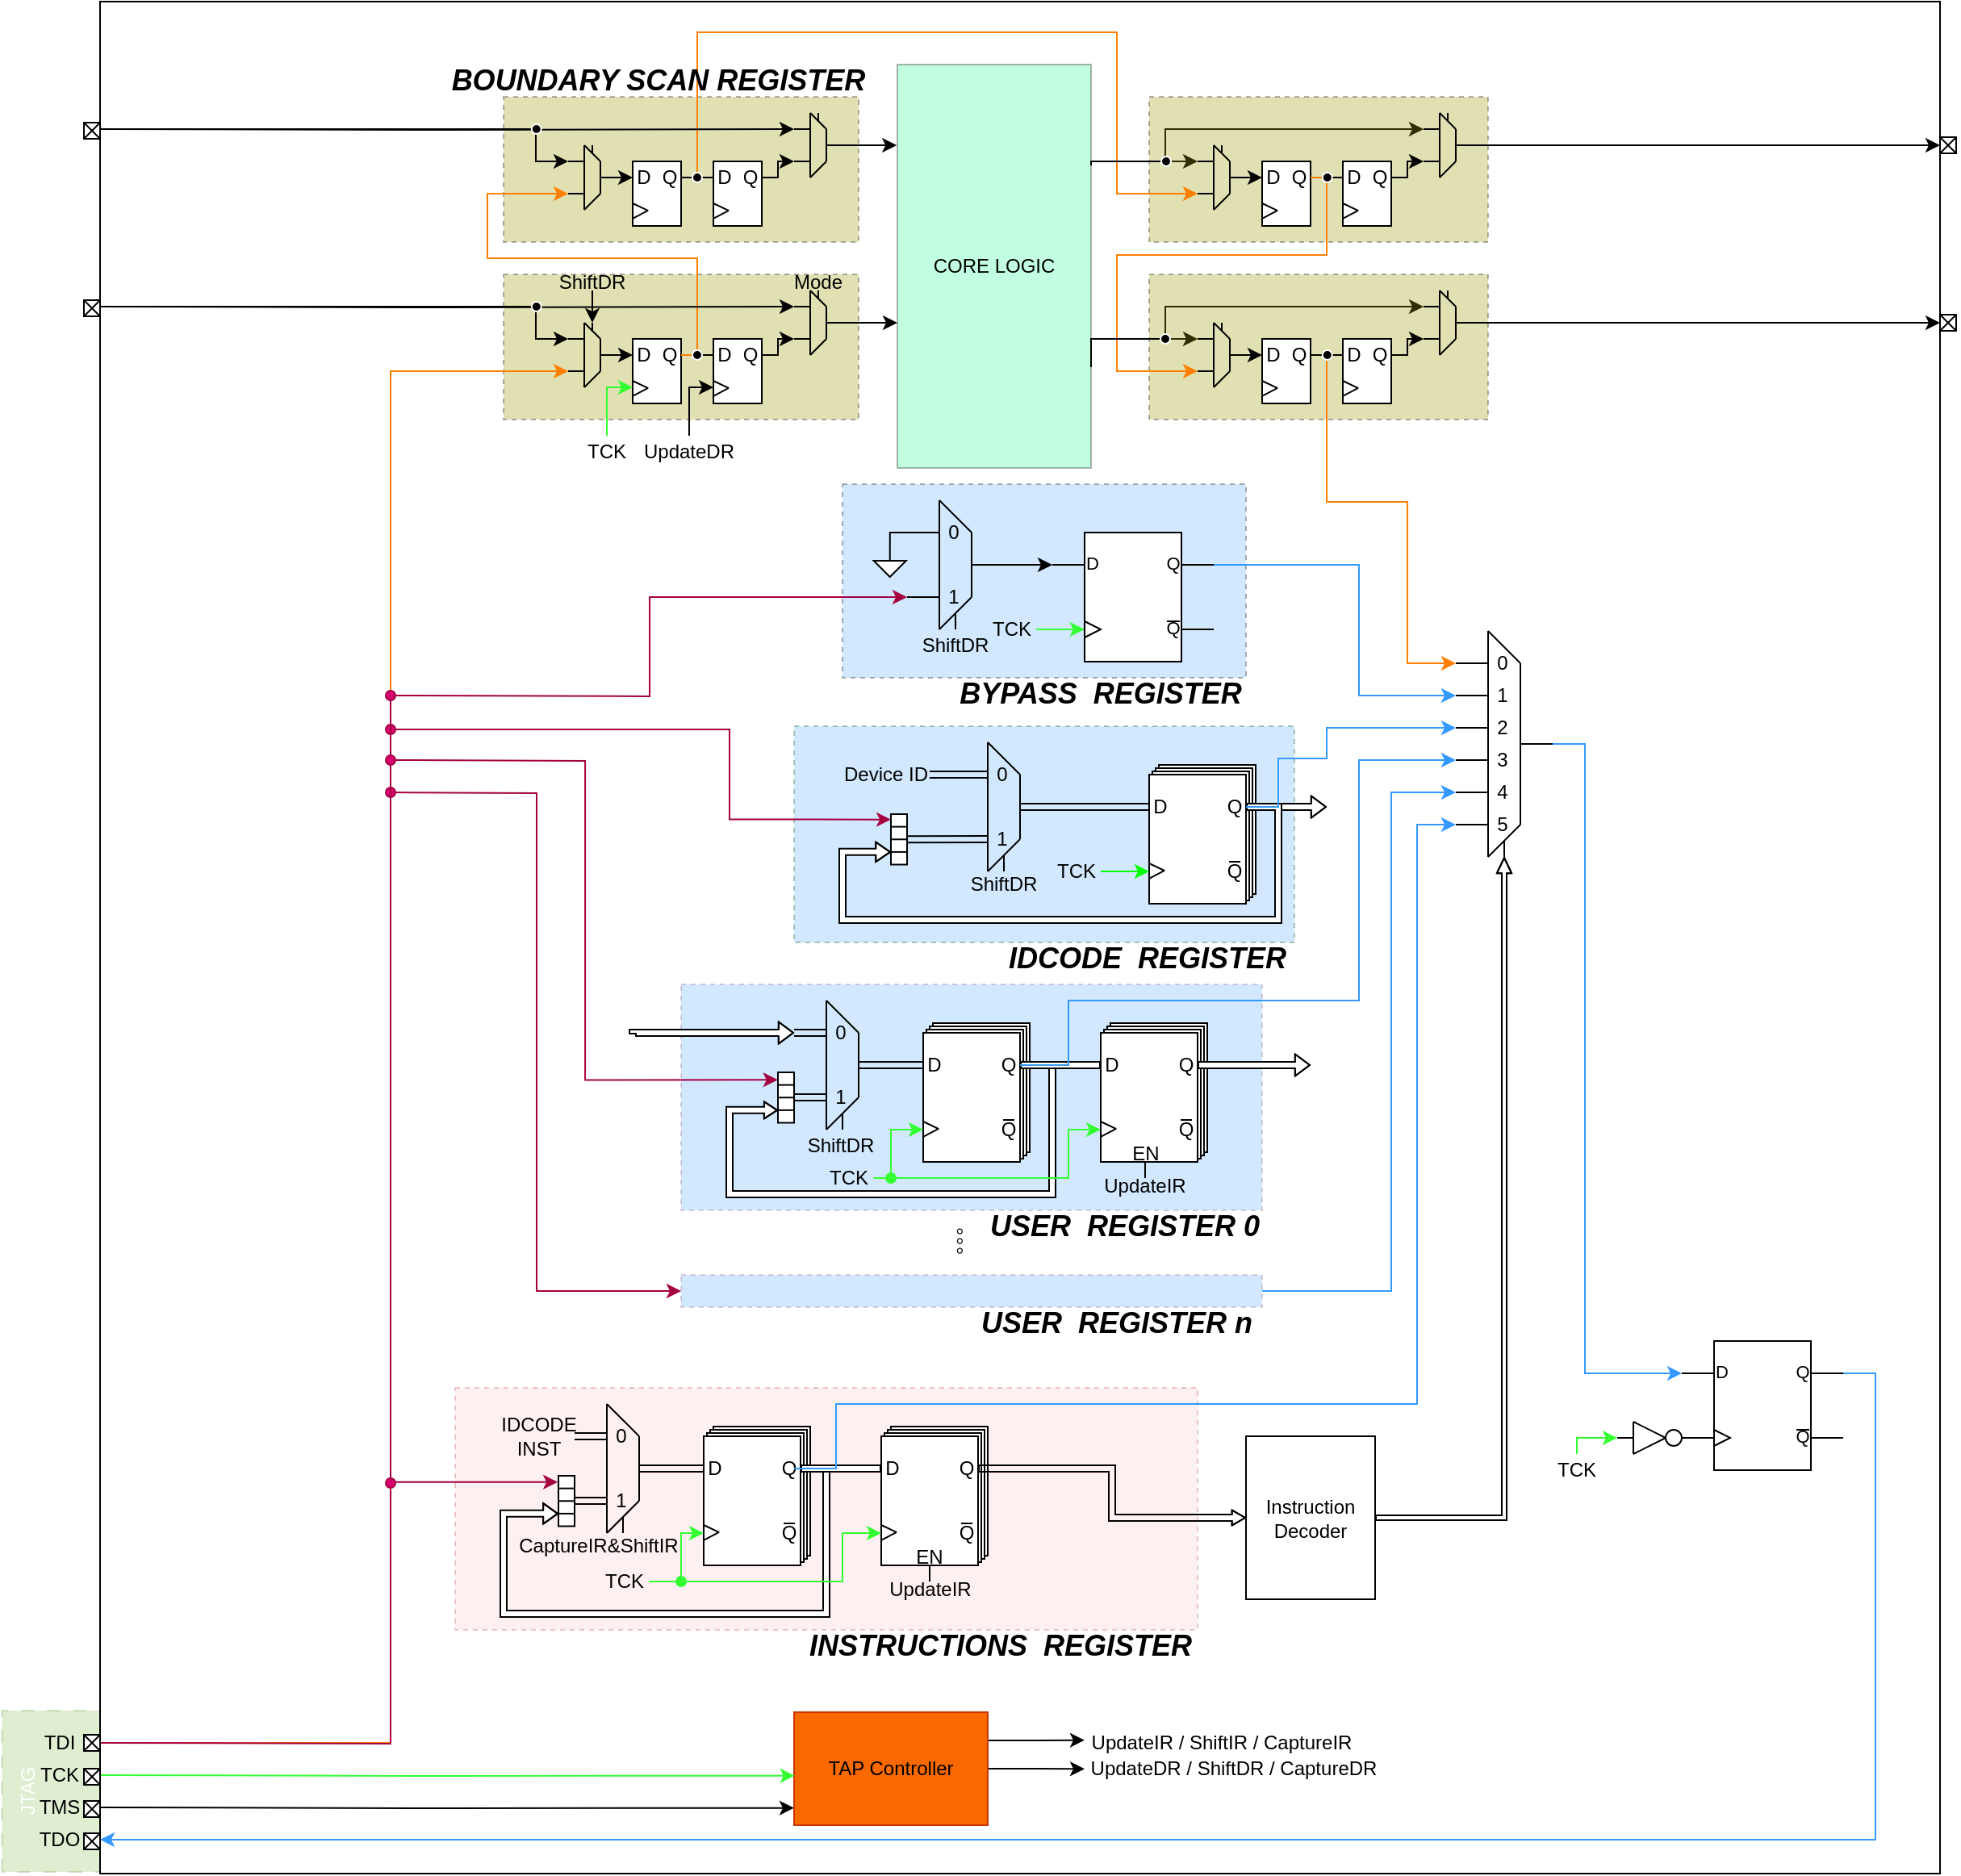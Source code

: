 <mxfile>
    <diagram name="第 1 页" id="Ik-g8sNIh_6q8OoHqGbS">
        <mxGraphModel dx="1526" dy="1159" grid="1" gridSize="10" guides="1" tooltips="1" connect="1" arrows="1" fold="1" page="1" pageScale="1" pageWidth="827" pageHeight="1169" background="none" math="0" shadow="0">
            <root>
                <mxCell id="0"/>
                <mxCell id="1" parent="0"/>
                <mxCell id="hj5V9L2vQso6mufphsfm-320" value="JTAG&lt;div&gt;&lt;br&gt;&lt;/div&gt;&lt;div&gt;&lt;br&gt;&lt;/div&gt;" style="rounded=0;whiteSpace=wrap;html=1;points=[[0,0,0,0,0],[0,0.25,0,0,0],[0,0.5,0,0,0],[0,0.75,0,0,0],[0,1,0,0,0],[0.25,0,0,0,0],[0.25,1,0,0,0],[0.5,0,0,0,0],[0.5,1,0,0,0],[0.75,0,0,0,0],[0.75,1,0,0,0],[1,0,0,0,0],[1,0.14,0,0,-1],[1,0.38,0,0,-1],[1,0.64,0,0,-1],[1,0.88,0,0,0],[1,1,0,0,0]];fillColor=#60a917;fontColor=#ffffff;strokeColor=#2D7600;dashed=1;dashPattern=8 8;opacity=20;rotation=-90;" parent="1" vertex="1">
                    <mxGeometry x="-660.38" y="1078.63" width="100" height="60.75" as="geometry"/>
                </mxCell>
                <mxCell id="BuRNvV0W3GMk6oM7O5ki-2" value="" style="rounded=0;whiteSpace=wrap;html=1;fillColor=default;" parent="1" vertex="1">
                    <mxGeometry x="-580" width="1140" height="1160" as="geometry"/>
                </mxCell>
                <mxCell id="hj5V9L2vQso6mufphsfm-456" value="" style="rounded=0;whiteSpace=wrap;html=1;fillColor=#999900;dashed=1;opacity=30;" parent="1" vertex="1">
                    <mxGeometry x="-330" y="59" width="220.01" height="90" as="geometry"/>
                </mxCell>
                <mxCell id="hj5V9L2vQso6mufphsfm-422" value="" style="rounded=0;whiteSpace=wrap;html=1;fillColor=#999900;dashed=1;opacity=30;" parent="1" vertex="1">
                    <mxGeometry x="-330" y="169" width="220.01" height="90" as="geometry"/>
                </mxCell>
                <mxCell id="hj5V9L2vQso6mufphsfm-173" value="" style="rounded=0;whiteSpace=wrap;html=1;fillColor=#f8cecc;dashed=1;strokeColor=#b85450;gradientColor=none;opacity=30;" parent="1" vertex="1">
                    <mxGeometry x="-360" y="859" width="460" height="150" as="geometry"/>
                </mxCell>
                <mxCell id="hj5V9L2vQso6mufphsfm-175" value="" style="rounded=0;whiteSpace=wrap;html=1;fillColor=#66B2FF;dashed=1;gradientColor=none;strokeColor=#996185;opacity=30;" parent="1" vertex="1">
                    <mxGeometry x="-220" y="609" width="360" height="140" as="geometry"/>
                </mxCell>
                <mxCell id="hj5V9L2vQso6mufphsfm-26" value="" style="rounded=0;whiteSpace=wrap;html=1;fillColor=#66B2FF;dashed=1;opacity=30;" parent="1" vertex="1">
                    <mxGeometry x="-120" y="299" width="250" height="120" as="geometry"/>
                </mxCell>
                <mxCell id="hj5V9L2vQso6mufphsfm-1" value="" style="group;" parent="1" vertex="1" connectable="0">
                    <mxGeometry x="70" y="473" width="150" height="110" as="geometry"/>
                </mxCell>
                <mxCell id="hj5V9L2vQso6mufphsfm-174" value="" style="rounded=0;whiteSpace=wrap;html=1;fillColor=#66B2FF;dashed=1;fontColor=#ffffff;strokeColor=#005700;opacity=30;" parent="hj5V9L2vQso6mufphsfm-1" vertex="1">
                    <mxGeometry x="-220" y="-24" width="310" height="134" as="geometry"/>
                </mxCell>
                <mxCell id="hj5V9L2vQso6mufphsfm-2" value="" style="whiteSpace=wrap;html=1;container=0;" parent="hj5V9L2vQso6mufphsfm-1" vertex="1">
                    <mxGeometry x="6" width="60" height="80" as="geometry"/>
                </mxCell>
                <mxCell id="hj5V9L2vQso6mufphsfm-3" value="" style="whiteSpace=wrap;html=1;container=0;" parent="hj5V9L2vQso6mufphsfm-1" vertex="1">
                    <mxGeometry x="4" y="2" width="60" height="80" as="geometry"/>
                </mxCell>
                <mxCell id="hj5V9L2vQso6mufphsfm-4" value="" style="whiteSpace=wrap;html=1;container=0;" parent="hj5V9L2vQso6mufphsfm-1" vertex="1">
                    <mxGeometry x="2" y="4" width="60" height="80" as="geometry"/>
                </mxCell>
                <mxCell id="hj5V9L2vQso6mufphsfm-5" value="" style="whiteSpace=wrap;html=1;container=0;" parent="hj5V9L2vQso6mufphsfm-1" vertex="1">
                    <mxGeometry y="6" width="60" height="80" as="geometry"/>
                </mxCell>
                <mxCell id="hj5V9L2vQso6mufphsfm-6" value="" style="whiteSpace=wrap;html=1;container=0;" parent="hj5V9L2vQso6mufphsfm-1" vertex="1">
                    <mxGeometry y="6" width="60" height="80" as="geometry"/>
                </mxCell>
                <mxCell id="hj5V9L2vQso6mufphsfm-7" value="" style="edgeStyle=none;orthogonalLoop=1;jettySize=auto;html=1;rounded=0;exitX=-0.001;exitY=0.645;exitDx=0;exitDy=0;exitPerimeter=0;entryX=0.296;entryY=0.752;entryDx=0;entryDy=0;entryPerimeter=0;endArrow=none;endFill=0;" parent="hj5V9L2vQso6mufphsfm-1" edge="1">
                    <mxGeometry width="80" relative="1" as="geometry">
                        <mxPoint y="61" as="sourcePoint"/>
                        <mxPoint x="9.6" y="65.56" as="targetPoint"/>
                        <Array as="points"/>
                    </mxGeometry>
                </mxCell>
                <mxCell id="hj5V9L2vQso6mufphsfm-8" value="" style="edgeStyle=none;orthogonalLoop=1;jettySize=auto;html=1;rounded=0;exitX=-0.001;exitY=0.645;exitDx=0;exitDy=0;exitPerimeter=0;entryX=0.025;entryY=0.801;entryDx=0;entryDy=0;entryPerimeter=0;endArrow=none;endFill=0;" parent="hj5V9L2vQso6mufphsfm-1" edge="1">
                    <mxGeometry width="80" relative="1" as="geometry">
                        <mxPoint y="70.4" as="sourcePoint"/>
                        <mxPoint x="9.5" y="65.48" as="targetPoint"/>
                        <Array as="points"/>
                    </mxGeometry>
                </mxCell>
                <mxCell id="hj5V9L2vQso6mufphsfm-9" value="D" style="text;align=center;html=1;verticalAlign=middle;whiteSpace=wrap;rounded=0;container=0;" parent="hj5V9L2vQso6mufphsfm-1" vertex="1">
                    <mxGeometry y="20" width="14" height="12" as="geometry"/>
                </mxCell>
                <mxCell id="hj5V9L2vQso6mufphsfm-10" value="Q" style="text;align=center;html=1;verticalAlign=middle;whiteSpace=wrap;rounded=0;container=0;" parent="hj5V9L2vQso6mufphsfm-1" vertex="1">
                    <mxGeometry x="46" y="20" width="14" height="12" as="geometry"/>
                </mxCell>
                <mxCell id="hj5V9L2vQso6mufphsfm-11" value="Q" style="text;align=center;html=1;verticalAlign=middle;whiteSpace=wrap;rounded=0;container=0;" parent="hj5V9L2vQso6mufphsfm-1" vertex="1">
                    <mxGeometry x="46" y="60" width="14" height="12" as="geometry"/>
                </mxCell>
                <mxCell id="hj5V9L2vQso6mufphsfm-12" value="" style="edgeStyle=none;orthogonalLoop=1;jettySize=auto;html=1;rounded=0;entryX=0.75;entryY=0;entryDx=0;entryDy=0;endArrow=none;endFill=0;exitX=0.25;exitY=0;exitDx=0;exitDy=0;" parent="hj5V9L2vQso6mufphsfm-1" source="hj5V9L2vQso6mufphsfm-11" target="hj5V9L2vQso6mufphsfm-11" edge="1">
                    <mxGeometry width="80" relative="1" as="geometry">
                        <mxPoint x="-78" y="2" as="sourcePoint"/>
                        <mxPoint x="-48" y="-28" as="targetPoint"/>
                        <Array as="points"/>
                    </mxGeometry>
                </mxCell>
                <mxCell id="hj5V9L2vQso6mufphsfm-73" style="edgeStyle=orthogonalEdgeStyle;rounded=0;orthogonalLoop=1;jettySize=auto;html=1;exitX=1;exitY=0.5;exitDx=0;exitDy=0;shape=flexArrow;endArrow=block;endFill=0;width=4;fillColor=default;endWidth=8.525;endSize=2.695;" parent="hj5V9L2vQso6mufphsfm-1" source="hj5V9L2vQso6mufphsfm-10" edge="1">
                    <mxGeometry relative="1" as="geometry">
                        <mxPoint x="110" y="26" as="targetPoint"/>
                    </mxGeometry>
                </mxCell>
                <mxCell id="hj5V9L2vQso6mufphsfm-52" value="" style="group;connectable=1;" parent="hj5V9L2vQso6mufphsfm-1" vertex="1" connectable="0">
                    <mxGeometry x="-120" y="-14" width="60" height="80" as="geometry"/>
                </mxCell>
                <mxCell id="hj5V9L2vQso6mufphsfm-53" value="" style="edgeStyle=none;orthogonalLoop=1;jettySize=auto;html=1;rounded=0;endArrow=none;endFill=0;" parent="hj5V9L2vQso6mufphsfm-52" edge="1">
                    <mxGeometry width="80" relative="1" as="geometry">
                        <mxPoint x="20" y="80" as="sourcePoint"/>
                        <mxPoint x="20" as="targetPoint"/>
                        <Array as="points"/>
                    </mxGeometry>
                </mxCell>
                <mxCell id="hj5V9L2vQso6mufphsfm-54" value="" style="edgeStyle=none;orthogonalLoop=1;jettySize=auto;html=1;rounded=0;endArrow=none;endFill=0;" parent="hj5V9L2vQso6mufphsfm-52" edge="1">
                    <mxGeometry width="80" relative="1" as="geometry">
                        <mxPoint x="40" y="60" as="sourcePoint"/>
                        <mxPoint x="40" y="20" as="targetPoint"/>
                        <Array as="points"/>
                    </mxGeometry>
                </mxCell>
                <mxCell id="hj5V9L2vQso6mufphsfm-55" value="" style="edgeStyle=none;orthogonalLoop=1;jettySize=auto;html=1;rounded=0;endArrow=none;endFill=0;shape=link;" parent="hj5V9L2vQso6mufphsfm-52" edge="1">
                    <mxGeometry width="80" relative="1" as="geometry">
                        <mxPoint x="60" y="40" as="sourcePoint"/>
                        <mxPoint x="40" y="40" as="targetPoint"/>
                        <Array as="points"/>
                    </mxGeometry>
                </mxCell>
                <mxCell id="hj5V9L2vQso6mufphsfm-56" value="" style="edgeStyle=none;orthogonalLoop=1;jettySize=auto;html=1;rounded=0;endArrow=none;endFill=0;shape=link;" parent="hj5V9L2vQso6mufphsfm-52" edge="1">
                    <mxGeometry width="80" relative="1" as="geometry">
                        <mxPoint x="20" y="20" as="sourcePoint"/>
                        <mxPoint y="20" as="targetPoint"/>
                        <Array as="points"/>
                    </mxGeometry>
                </mxCell>
                <mxCell id="hj5V9L2vQso6mufphsfm-57" value="" style="edgeStyle=none;orthogonalLoop=1;jettySize=auto;html=1;rounded=0;endArrow=none;endFill=0;shape=link;entryX=0.5;entryY=1;entryDx=0;entryDy=0;" parent="hj5V9L2vQso6mufphsfm-52" target="hj5V9L2vQso6mufphsfm-63" edge="1">
                    <mxGeometry width="80" relative="1" as="geometry">
                        <mxPoint x="20" y="60" as="sourcePoint"/>
                        <mxPoint y="60" as="targetPoint"/>
                        <Array as="points"/>
                    </mxGeometry>
                </mxCell>
                <mxCell id="hj5V9L2vQso6mufphsfm-58" value="" style="edgeStyle=none;orthogonalLoop=1;jettySize=auto;html=1;rounded=0;endArrow=none;endFill=0;" parent="hj5V9L2vQso6mufphsfm-52" edge="1">
                    <mxGeometry width="80" relative="1" as="geometry">
                        <mxPoint x="40" y="20" as="sourcePoint"/>
                        <mxPoint x="20" as="targetPoint"/>
                        <Array as="points"/>
                    </mxGeometry>
                </mxCell>
                <mxCell id="hj5V9L2vQso6mufphsfm-59" value="" style="edgeStyle=none;orthogonalLoop=1;jettySize=auto;html=1;rounded=0;endArrow=none;endFill=0;" parent="hj5V9L2vQso6mufphsfm-52" edge="1">
                    <mxGeometry width="80" relative="1" as="geometry">
                        <mxPoint x="40" y="60" as="sourcePoint"/>
                        <mxPoint x="20" y="80" as="targetPoint"/>
                        <Array as="points"/>
                    </mxGeometry>
                </mxCell>
                <mxCell id="hj5V9L2vQso6mufphsfm-60" value="" style="edgeStyle=none;orthogonalLoop=1;jettySize=auto;html=1;rounded=0;endArrow=none;endFill=0;" parent="hj5V9L2vQso6mufphsfm-52" edge="1">
                    <mxGeometry width="80" relative="1" as="geometry">
                        <mxPoint x="30" y="80.0" as="sourcePoint"/>
                        <mxPoint x="30" y="70" as="targetPoint"/>
                        <Array as="points"/>
                    </mxGeometry>
                </mxCell>
                <mxCell id="hj5V9L2vQso6mufphsfm-61" value="0" style="text;strokeColor=none;align=center;fillColor=none;html=1;verticalAlign=middle;whiteSpace=wrap;rounded=0;" parent="hj5V9L2vQso6mufphsfm-52" vertex="1">
                    <mxGeometry x="24" y="10" width="10" height="20" as="geometry"/>
                </mxCell>
                <mxCell id="hj5V9L2vQso6mufphsfm-62" value="1" style="text;strokeColor=none;align=center;fillColor=none;html=1;verticalAlign=middle;whiteSpace=wrap;rounded=0;" parent="hj5V9L2vQso6mufphsfm-52" vertex="1">
                    <mxGeometry x="24" y="50" width="10" height="20" as="geometry"/>
                </mxCell>
                <mxCell id="hj5V9L2vQso6mufphsfm-582" value="TCK" style="text;strokeColor=none;align=center;fillColor=none;html=1;verticalAlign=middle;whiteSpace=wrap;rounded=0;" parent="hj5V9L2vQso6mufphsfm-1" vertex="1">
                    <mxGeometry x="-60" y="56" width="30" height="20" as="geometry"/>
                </mxCell>
                <mxCell id="hj5V9L2vQso6mufphsfm-583" style="edgeStyle=orthogonalEdgeStyle;rounded=0;orthogonalLoop=1;jettySize=auto;html=1;exitX=1;exitY=0.5;exitDx=0;exitDy=0;entryX=0;entryY=0.75;entryDx=0;entryDy=0;fillColor=#008a00;strokeColor=#00FF00;" parent="hj5V9L2vQso6mufphsfm-1" source="hj5V9L2vQso6mufphsfm-582" target="hj5V9L2vQso6mufphsfm-6" edge="1">
                    <mxGeometry relative="1" as="geometry"/>
                </mxCell>
                <mxCell id="hj5V9L2vQso6mufphsfm-604" value="ShiftDR" style="text;strokeColor=none;align=center;fillColor=none;html=1;verticalAlign=middle;whiteSpace=wrap;rounded=0;" parent="hj5V9L2vQso6mufphsfm-1" vertex="1">
                    <mxGeometry x="-110" y="64" width="40" height="20" as="geometry"/>
                </mxCell>
                <mxCell id="hj5V9L2vQso6mufphsfm-13" value="" style="verticalLabelPosition=bottom;shadow=0;dashed=0;align=center;html=1;verticalAlign=top;shape=mxgraph.electrical.logic_gates.d_type_flip-flop;" parent="1" vertex="1">
                    <mxGeometry x="10" y="329" width="100" height="80" as="geometry"/>
                </mxCell>
                <mxCell id="hj5V9L2vQso6mufphsfm-14" value="" style="group;connectable=1;" parent="1" vertex="1" connectable="0">
                    <mxGeometry x="-80" y="309" width="60" height="80" as="geometry"/>
                </mxCell>
                <mxCell id="hj5V9L2vQso6mufphsfm-15" value="" style="edgeStyle=none;orthogonalLoop=1;jettySize=auto;html=1;rounded=0;endArrow=none;endFill=0;" parent="hj5V9L2vQso6mufphsfm-14" edge="1">
                    <mxGeometry width="80" relative="1" as="geometry">
                        <mxPoint x="20" y="80" as="sourcePoint"/>
                        <mxPoint x="20" as="targetPoint"/>
                        <Array as="points"/>
                    </mxGeometry>
                </mxCell>
                <mxCell id="hj5V9L2vQso6mufphsfm-16" value="" style="edgeStyle=none;orthogonalLoop=1;jettySize=auto;html=1;rounded=0;endArrow=none;endFill=0;" parent="hj5V9L2vQso6mufphsfm-14" edge="1">
                    <mxGeometry width="80" relative="1" as="geometry">
                        <mxPoint x="40" y="60" as="sourcePoint"/>
                        <mxPoint x="40" y="20" as="targetPoint"/>
                        <Array as="points"/>
                    </mxGeometry>
                </mxCell>
                <mxCell id="hj5V9L2vQso6mufphsfm-17" value="" style="edgeStyle=none;orthogonalLoop=1;jettySize=auto;html=1;rounded=0;endArrow=none;endFill=0;" parent="hj5V9L2vQso6mufphsfm-14" edge="1">
                    <mxGeometry width="80" relative="1" as="geometry">
                        <mxPoint x="60" y="40" as="sourcePoint"/>
                        <mxPoint x="40" y="40" as="targetPoint"/>
                        <Array as="points"/>
                    </mxGeometry>
                </mxCell>
                <mxCell id="hj5V9L2vQso6mufphsfm-18" value="" style="edgeStyle=none;orthogonalLoop=1;jettySize=auto;html=1;rounded=0;endArrow=none;endFill=0;" parent="hj5V9L2vQso6mufphsfm-14" edge="1">
                    <mxGeometry width="80" relative="1" as="geometry">
                        <mxPoint x="20" y="20" as="sourcePoint"/>
                        <mxPoint y="20" as="targetPoint"/>
                        <Array as="points"/>
                    </mxGeometry>
                </mxCell>
                <mxCell id="hj5V9L2vQso6mufphsfm-19" value="" style="edgeStyle=none;orthogonalLoop=1;jettySize=auto;html=1;rounded=0;endArrow=none;endFill=0;" parent="hj5V9L2vQso6mufphsfm-14" edge="1">
                    <mxGeometry width="80" relative="1" as="geometry">
                        <mxPoint x="20" y="60" as="sourcePoint"/>
                        <mxPoint y="60" as="targetPoint"/>
                        <Array as="points"/>
                    </mxGeometry>
                </mxCell>
                <mxCell id="hj5V9L2vQso6mufphsfm-20" value="" style="edgeStyle=none;orthogonalLoop=1;jettySize=auto;html=1;rounded=0;endArrow=none;endFill=0;" parent="hj5V9L2vQso6mufphsfm-14" edge="1">
                    <mxGeometry width="80" relative="1" as="geometry">
                        <mxPoint x="40" y="20" as="sourcePoint"/>
                        <mxPoint x="20" as="targetPoint"/>
                        <Array as="points"/>
                    </mxGeometry>
                </mxCell>
                <mxCell id="hj5V9L2vQso6mufphsfm-21" value="" style="edgeStyle=none;orthogonalLoop=1;jettySize=auto;html=1;rounded=0;endArrow=none;endFill=0;" parent="hj5V9L2vQso6mufphsfm-14" edge="1">
                    <mxGeometry width="80" relative="1" as="geometry">
                        <mxPoint x="40" y="60" as="sourcePoint"/>
                        <mxPoint x="20" y="80" as="targetPoint"/>
                        <Array as="points"/>
                    </mxGeometry>
                </mxCell>
                <mxCell id="hj5V9L2vQso6mufphsfm-22" value="" style="edgeStyle=none;orthogonalLoop=1;jettySize=auto;html=1;rounded=0;endArrow=none;endFill=0;" parent="hj5V9L2vQso6mufphsfm-14" edge="1">
                    <mxGeometry width="80" relative="1" as="geometry">
                        <mxPoint x="30" y="80.0" as="sourcePoint"/>
                        <mxPoint x="30" y="70" as="targetPoint"/>
                        <Array as="points"/>
                    </mxGeometry>
                </mxCell>
                <mxCell id="hj5V9L2vQso6mufphsfm-23" value="0" style="text;strokeColor=none;align=center;fillColor=none;html=1;verticalAlign=middle;whiteSpace=wrap;rounded=0;" parent="hj5V9L2vQso6mufphsfm-14" vertex="1">
                    <mxGeometry x="24" y="10" width="10" height="20" as="geometry"/>
                </mxCell>
                <mxCell id="hj5V9L2vQso6mufphsfm-24" value="1" style="text;strokeColor=none;align=center;fillColor=none;html=1;verticalAlign=middle;whiteSpace=wrap;rounded=0;" parent="hj5V9L2vQso6mufphsfm-14" vertex="1">
                    <mxGeometry x="24" y="50" width="10" height="20" as="geometry"/>
                </mxCell>
                <mxCell id="hj5V9L2vQso6mufphsfm-27" style="edgeStyle=orthogonalEdgeStyle;rounded=0;orthogonalLoop=1;jettySize=auto;html=1;exitX=0;exitY=0.25;exitDx=0;exitDy=0;endArrow=none;endFill=0;entryX=0.5;entryY=0;entryDx=0;entryDy=0;entryPerimeter=0;" parent="1" source="hj5V9L2vQso6mufphsfm-14" target="hj5V9L2vQso6mufphsfm-28" edge="1">
                    <mxGeometry relative="1" as="geometry">
                        <mxPoint x="-106" y="339" as="targetPoint"/>
                    </mxGeometry>
                </mxCell>
                <mxCell id="hj5V9L2vQso6mufphsfm-28" value="" style="pointerEvents=1;verticalLabelPosition=bottom;shadow=0;dashed=0;align=center;html=1;verticalAlign=top;shape=mxgraph.electrical.signal_sources.signal_ground;" parent="1" vertex="1">
                    <mxGeometry x="-100.62" y="341.5" width="20" height="15" as="geometry"/>
                </mxCell>
                <mxCell id="hj5V9L2vQso6mufphsfm-40" style="edgeStyle=orthogonalEdgeStyle;rounded=0;orthogonalLoop=1;jettySize=auto;html=1;entryX=0;entryY=0.5;entryDx=0;entryDy=0;endArrow=none;endFill=0;shape=link;" parent="1" target="hj5V9L2vQso6mufphsfm-9" edge="1">
                    <mxGeometry relative="1" as="geometry">
                        <mxPoint y="499" as="sourcePoint"/>
                        <Array as="points">
                            <mxPoint x="10" y="499"/>
                            <mxPoint x="10" y="499"/>
                        </Array>
                    </mxGeometry>
                </mxCell>
                <mxCell id="hj5V9L2vQso6mufphsfm-63" value="" style="whiteSpace=wrap;html=1;rotation=-90;" parent="1" vertex="1">
                    <mxGeometry x="-100.62" y="514.13" width="31.25" height="10" as="geometry"/>
                </mxCell>
                <mxCell id="hj5V9L2vQso6mufphsfm-66" style="edgeStyle=orthogonalEdgeStyle;rounded=0;orthogonalLoop=1;jettySize=auto;html=1;exitX=0.75;exitY=0;exitDx=0;exitDy=0;entryX=0.75;entryY=1;entryDx=0;entryDy=0;endArrow=none;endFill=0;" parent="1" source="hj5V9L2vQso6mufphsfm-63" target="hj5V9L2vQso6mufphsfm-63" edge="1">
                    <mxGeometry relative="1" as="geometry"/>
                </mxCell>
                <mxCell id="hj5V9L2vQso6mufphsfm-67" style="edgeStyle=orthogonalEdgeStyle;rounded=0;orthogonalLoop=1;jettySize=auto;html=1;exitX=0.5;exitY=0;exitDx=0;exitDy=0;entryX=0.5;entryY=1;entryDx=0;entryDy=0;endArrow=none;endFill=0;" parent="1" source="hj5V9L2vQso6mufphsfm-63" target="hj5V9L2vQso6mufphsfm-63" edge="1">
                    <mxGeometry relative="1" as="geometry"/>
                </mxCell>
                <mxCell id="hj5V9L2vQso6mufphsfm-68" style="edgeStyle=orthogonalEdgeStyle;rounded=0;orthogonalLoop=1;jettySize=auto;html=1;exitX=0.25;exitY=0;exitDx=0;exitDy=0;entryX=0.25;entryY=1;entryDx=0;entryDy=0;endArrow=none;endFill=0;" parent="1" source="hj5V9L2vQso6mufphsfm-63" target="hj5V9L2vQso6mufphsfm-63" edge="1">
                    <mxGeometry relative="1" as="geometry"/>
                </mxCell>
                <mxCell id="hj5V9L2vQso6mufphsfm-72" value="" style="edgeStyle=orthogonalEdgeStyle;rounded=0;orthogonalLoop=1;jettySize=auto;html=1;entryX=0.25;entryY=0;entryDx=0;entryDy=0;shape=flexArrow;exitX=1;exitY=0.5;exitDx=0;exitDy=0;endArrow=block;endFill=0;width=4;fillColor=default;endWidth=7.245;endSize=2.631;" parent="1" source="hj5V9L2vQso6mufphsfm-10" target="hj5V9L2vQso6mufphsfm-63" edge="1">
                    <mxGeometry relative="1" as="geometry">
                        <mxPoint x="70" y="499" as="sourcePoint"/>
                        <mxPoint x="-90" y="527" as="targetPoint"/>
                        <Array as="points">
                            <mxPoint x="150" y="499"/>
                            <mxPoint x="150" y="569"/>
                            <mxPoint x="-120" y="569"/>
                            <mxPoint x="-120" y="527"/>
                        </Array>
                    </mxGeometry>
                </mxCell>
                <mxCell id="hj5V9L2vQso6mufphsfm-74" value="" style="group;" parent="1" vertex="1" connectable="0">
                    <mxGeometry x="-206" y="883" width="66" height="86" as="geometry"/>
                </mxCell>
                <mxCell id="hj5V9L2vQso6mufphsfm-75" value="" style="whiteSpace=wrap;html=1;container=0;" parent="hj5V9L2vQso6mufphsfm-74" vertex="1">
                    <mxGeometry x="6" width="60" height="80" as="geometry"/>
                </mxCell>
                <mxCell id="hj5V9L2vQso6mufphsfm-76" value="" style="whiteSpace=wrap;html=1;container=0;" parent="hj5V9L2vQso6mufphsfm-74" vertex="1">
                    <mxGeometry x="4" y="2" width="60" height="80" as="geometry"/>
                </mxCell>
                <mxCell id="hj5V9L2vQso6mufphsfm-77" value="" style="whiteSpace=wrap;html=1;container=0;" parent="hj5V9L2vQso6mufphsfm-74" vertex="1">
                    <mxGeometry x="2" y="4" width="60" height="80" as="geometry"/>
                </mxCell>
                <mxCell id="hj5V9L2vQso6mufphsfm-78" value="" style="whiteSpace=wrap;html=1;container=0;" parent="hj5V9L2vQso6mufphsfm-74" vertex="1">
                    <mxGeometry y="6" width="60" height="80" as="geometry"/>
                </mxCell>
                <mxCell id="hj5V9L2vQso6mufphsfm-79" value="" style="whiteSpace=wrap;html=1;container=0;" parent="hj5V9L2vQso6mufphsfm-74" vertex="1">
                    <mxGeometry y="6" width="60" height="80" as="geometry"/>
                </mxCell>
                <mxCell id="hj5V9L2vQso6mufphsfm-80" value="" style="edgeStyle=none;orthogonalLoop=1;jettySize=auto;html=1;rounded=0;exitX=-0.001;exitY=0.645;exitDx=0;exitDy=0;exitPerimeter=0;entryX=0.296;entryY=0.752;entryDx=0;entryDy=0;entryPerimeter=0;endArrow=none;endFill=0;" parent="hj5V9L2vQso6mufphsfm-74" edge="1">
                    <mxGeometry width="80" relative="1" as="geometry">
                        <mxPoint y="61" as="sourcePoint"/>
                        <mxPoint x="9.6" y="65.56" as="targetPoint"/>
                        <Array as="points"/>
                    </mxGeometry>
                </mxCell>
                <mxCell id="hj5V9L2vQso6mufphsfm-81" value="" style="edgeStyle=none;orthogonalLoop=1;jettySize=auto;html=1;rounded=0;exitX=-0.001;exitY=0.645;exitDx=0;exitDy=0;exitPerimeter=0;entryX=0.025;entryY=0.801;entryDx=0;entryDy=0;entryPerimeter=0;endArrow=none;endFill=0;" parent="hj5V9L2vQso6mufphsfm-74" edge="1">
                    <mxGeometry width="80" relative="1" as="geometry">
                        <mxPoint y="70.4" as="sourcePoint"/>
                        <mxPoint x="9.5" y="65.48" as="targetPoint"/>
                        <Array as="points"/>
                    </mxGeometry>
                </mxCell>
                <mxCell id="hj5V9L2vQso6mufphsfm-82" value="D" style="text;strokeColor=none;align=center;fillColor=none;html=1;verticalAlign=middle;whiteSpace=wrap;rounded=0;container=0;" parent="hj5V9L2vQso6mufphsfm-74" vertex="1">
                    <mxGeometry y="20" width="14" height="12" as="geometry"/>
                </mxCell>
                <mxCell id="hj5V9L2vQso6mufphsfm-84" value="Q" style="text;strokeColor=none;align=center;fillColor=none;html=1;verticalAlign=middle;whiteSpace=wrap;rounded=0;container=0;" parent="hj5V9L2vQso6mufphsfm-74" vertex="1">
                    <mxGeometry x="46" y="20" width="14" height="12" as="geometry"/>
                </mxCell>
                <mxCell id="hj5V9L2vQso6mufphsfm-85" value="Q" style="text;strokeColor=none;align=center;fillColor=none;html=1;verticalAlign=middle;whiteSpace=wrap;rounded=0;container=0;" parent="hj5V9L2vQso6mufphsfm-74" vertex="1">
                    <mxGeometry x="46" y="60" width="14" height="12" as="geometry"/>
                </mxCell>
                <mxCell id="hj5V9L2vQso6mufphsfm-86" value="" style="edgeStyle=none;orthogonalLoop=1;jettySize=auto;html=1;rounded=0;entryX=0.75;entryY=0;entryDx=0;entryDy=0;endArrow=none;endFill=0;exitX=0.25;exitY=0;exitDx=0;exitDy=0;" parent="hj5V9L2vQso6mufphsfm-74" source="hj5V9L2vQso6mufphsfm-85" target="hj5V9L2vQso6mufphsfm-85" edge="1">
                    <mxGeometry width="80" relative="1" as="geometry">
                        <mxPoint x="-78" y="2" as="sourcePoint"/>
                        <mxPoint x="-48" y="-28" as="targetPoint"/>
                        <Array as="points"/>
                    </mxGeometry>
                </mxCell>
                <mxCell id="hj5V9L2vQso6mufphsfm-87" style="edgeStyle=orthogonalEdgeStyle;rounded=0;orthogonalLoop=1;jettySize=auto;html=1;exitX=1;exitY=0.5;exitDx=0;exitDy=0;entryX=0;entryY=0.5;entryDx=0;entryDy=0;endArrow=none;endFill=0;shape=link;" parent="1" target="hj5V9L2vQso6mufphsfm-82" edge="1">
                    <mxGeometry relative="1" as="geometry">
                        <mxPoint x="-226" y="909" as="sourcePoint"/>
                    </mxGeometry>
                </mxCell>
                <mxCell id="hj5V9L2vQso6mufphsfm-88" value="" style="group;connectable=1;" parent="1" vertex="1" connectable="0">
                    <mxGeometry x="-286" y="869" width="60" height="80" as="geometry"/>
                </mxCell>
                <mxCell id="hj5V9L2vQso6mufphsfm-89" value="" style="edgeStyle=none;orthogonalLoop=1;jettySize=auto;html=1;rounded=0;endArrow=none;endFill=0;" parent="hj5V9L2vQso6mufphsfm-88" edge="1">
                    <mxGeometry width="80" relative="1" as="geometry">
                        <mxPoint x="20" y="80" as="sourcePoint"/>
                        <mxPoint x="20" as="targetPoint"/>
                        <Array as="points"/>
                    </mxGeometry>
                </mxCell>
                <mxCell id="hj5V9L2vQso6mufphsfm-90" value="" style="edgeStyle=none;orthogonalLoop=1;jettySize=auto;html=1;rounded=0;endArrow=none;endFill=0;" parent="hj5V9L2vQso6mufphsfm-88" edge="1">
                    <mxGeometry width="80" relative="1" as="geometry">
                        <mxPoint x="40" y="60" as="sourcePoint"/>
                        <mxPoint x="40" y="20" as="targetPoint"/>
                        <Array as="points"/>
                    </mxGeometry>
                </mxCell>
                <mxCell id="hj5V9L2vQso6mufphsfm-91" value="" style="edgeStyle=none;orthogonalLoop=1;jettySize=auto;html=1;rounded=0;endArrow=none;endFill=0;shape=link;" parent="hj5V9L2vQso6mufphsfm-88" edge="1">
                    <mxGeometry width="80" relative="1" as="geometry">
                        <mxPoint x="60" y="40" as="sourcePoint"/>
                        <mxPoint x="40" y="40" as="targetPoint"/>
                        <Array as="points"/>
                    </mxGeometry>
                </mxCell>
                <mxCell id="hj5V9L2vQso6mufphsfm-92" value="" style="edgeStyle=none;orthogonalLoop=1;jettySize=auto;html=1;rounded=0;endArrow=none;endFill=0;shape=link;" parent="hj5V9L2vQso6mufphsfm-88" edge="1">
                    <mxGeometry width="80" relative="1" as="geometry">
                        <mxPoint x="20" y="20" as="sourcePoint"/>
                        <mxPoint y="20" as="targetPoint"/>
                        <Array as="points"/>
                    </mxGeometry>
                </mxCell>
                <mxCell id="hj5V9L2vQso6mufphsfm-93" value="" style="edgeStyle=none;orthogonalLoop=1;jettySize=auto;html=1;rounded=0;endArrow=none;endFill=0;shape=link;" parent="hj5V9L2vQso6mufphsfm-88" edge="1">
                    <mxGeometry width="80" relative="1" as="geometry">
                        <mxPoint x="20" y="60" as="sourcePoint"/>
                        <mxPoint y="60" as="targetPoint"/>
                        <Array as="points"/>
                    </mxGeometry>
                </mxCell>
                <mxCell id="hj5V9L2vQso6mufphsfm-94" value="" style="edgeStyle=none;orthogonalLoop=1;jettySize=auto;html=1;rounded=0;endArrow=none;endFill=0;" parent="hj5V9L2vQso6mufphsfm-88" edge="1">
                    <mxGeometry width="80" relative="1" as="geometry">
                        <mxPoint x="40" y="20" as="sourcePoint"/>
                        <mxPoint x="20" as="targetPoint"/>
                        <Array as="points"/>
                    </mxGeometry>
                </mxCell>
                <mxCell id="hj5V9L2vQso6mufphsfm-95" value="" style="edgeStyle=none;orthogonalLoop=1;jettySize=auto;html=1;rounded=0;endArrow=none;endFill=0;" parent="hj5V9L2vQso6mufphsfm-88" edge="1">
                    <mxGeometry width="80" relative="1" as="geometry">
                        <mxPoint x="40" y="60" as="sourcePoint"/>
                        <mxPoint x="20" y="80" as="targetPoint"/>
                        <Array as="points"/>
                    </mxGeometry>
                </mxCell>
                <mxCell id="hj5V9L2vQso6mufphsfm-96" value="" style="edgeStyle=none;orthogonalLoop=1;jettySize=auto;html=1;rounded=0;endArrow=none;endFill=0;" parent="hj5V9L2vQso6mufphsfm-88" edge="1">
                    <mxGeometry width="80" relative="1" as="geometry">
                        <mxPoint x="30" y="80.0" as="sourcePoint"/>
                        <mxPoint x="30" y="70" as="targetPoint"/>
                        <Array as="points"/>
                    </mxGeometry>
                </mxCell>
                <mxCell id="hj5V9L2vQso6mufphsfm-97" value="0" style="text;strokeColor=none;align=center;fillColor=none;html=1;verticalAlign=middle;whiteSpace=wrap;rounded=0;" parent="hj5V9L2vQso6mufphsfm-88" vertex="1">
                    <mxGeometry x="24" y="10" width="10" height="20" as="geometry"/>
                </mxCell>
                <mxCell id="hj5V9L2vQso6mufphsfm-98" value="1" style="text;strokeColor=none;align=center;fillColor=none;html=1;verticalAlign=middle;whiteSpace=wrap;rounded=0;" parent="hj5V9L2vQso6mufphsfm-88" vertex="1">
                    <mxGeometry x="24" y="50" width="10" height="20" as="geometry"/>
                </mxCell>
                <mxCell id="hj5V9L2vQso6mufphsfm-100" value="" style="whiteSpace=wrap;html=1;rotation=-90;" parent="1" vertex="1">
                    <mxGeometry x="-306.62" y="924.13" width="31.25" height="10" as="geometry"/>
                </mxCell>
                <mxCell id="hj5V9L2vQso6mufphsfm-101" style="edgeStyle=orthogonalEdgeStyle;rounded=0;orthogonalLoop=1;jettySize=auto;html=1;exitX=0.75;exitY=0;exitDx=0;exitDy=0;entryX=0.75;entryY=1;entryDx=0;entryDy=0;endArrow=none;endFill=0;" parent="1" source="hj5V9L2vQso6mufphsfm-100" target="hj5V9L2vQso6mufphsfm-100" edge="1">
                    <mxGeometry relative="1" as="geometry"/>
                </mxCell>
                <mxCell id="hj5V9L2vQso6mufphsfm-102" style="edgeStyle=orthogonalEdgeStyle;rounded=0;orthogonalLoop=1;jettySize=auto;html=1;exitX=0.5;exitY=0;exitDx=0;exitDy=0;entryX=0.5;entryY=1;entryDx=0;entryDy=0;endArrow=none;endFill=0;" parent="1" source="hj5V9L2vQso6mufphsfm-100" target="hj5V9L2vQso6mufphsfm-100" edge="1">
                    <mxGeometry relative="1" as="geometry"/>
                </mxCell>
                <mxCell id="hj5V9L2vQso6mufphsfm-103" style="edgeStyle=orthogonalEdgeStyle;rounded=0;orthogonalLoop=1;jettySize=auto;html=1;exitX=0.25;exitY=0;exitDx=0;exitDy=0;entryX=0.25;entryY=1;entryDx=0;entryDy=0;endArrow=none;endFill=0;" parent="1" source="hj5V9L2vQso6mufphsfm-100" target="hj5V9L2vQso6mufphsfm-100" edge="1">
                    <mxGeometry relative="1" as="geometry"/>
                </mxCell>
                <mxCell id="hj5V9L2vQso6mufphsfm-105" value="" style="group;" parent="1" vertex="1" connectable="0">
                    <mxGeometry x="-96" y="883" width="66" height="86" as="geometry"/>
                </mxCell>
                <mxCell id="hj5V9L2vQso6mufphsfm-106" value="" style="whiteSpace=wrap;html=1;container=0;" parent="hj5V9L2vQso6mufphsfm-105" vertex="1">
                    <mxGeometry x="6" width="60" height="80" as="geometry"/>
                </mxCell>
                <mxCell id="hj5V9L2vQso6mufphsfm-107" value="" style="whiteSpace=wrap;html=1;container=0;" parent="hj5V9L2vQso6mufphsfm-105" vertex="1">
                    <mxGeometry x="4" y="2.0" width="60" height="80" as="geometry"/>
                </mxCell>
                <mxCell id="hj5V9L2vQso6mufphsfm-108" value="" style="whiteSpace=wrap;html=1;container=0;" parent="hj5V9L2vQso6mufphsfm-105" vertex="1">
                    <mxGeometry x="2" y="4.0" width="60" height="80" as="geometry"/>
                </mxCell>
                <mxCell id="hj5V9L2vQso6mufphsfm-109" value="" style="whiteSpace=wrap;html=1;container=0;" parent="hj5V9L2vQso6mufphsfm-105" vertex="1">
                    <mxGeometry y="6" width="60" height="80" as="geometry"/>
                </mxCell>
                <mxCell id="hj5V9L2vQso6mufphsfm-110" value="" style="whiteSpace=wrap;html=1;container=0;" parent="hj5V9L2vQso6mufphsfm-105" vertex="1">
                    <mxGeometry y="6" width="60" height="80" as="geometry"/>
                </mxCell>
                <mxCell id="hj5V9L2vQso6mufphsfm-111" value="" style="edgeStyle=none;orthogonalLoop=1;jettySize=auto;html=1;rounded=0;exitX=-0.001;exitY=0.645;exitDx=0;exitDy=0;exitPerimeter=0;entryX=0.296;entryY=0.752;entryDx=0;entryDy=0;entryPerimeter=0;endArrow=none;endFill=0;" parent="hj5V9L2vQso6mufphsfm-105" edge="1">
                    <mxGeometry width="80" relative="1" as="geometry">
                        <mxPoint y="61.0" as="sourcePoint"/>
                        <mxPoint x="9.6" y="65.56" as="targetPoint"/>
                        <Array as="points"/>
                    </mxGeometry>
                </mxCell>
                <mxCell id="hj5V9L2vQso6mufphsfm-112" value="" style="edgeStyle=none;orthogonalLoop=1;jettySize=auto;html=1;rounded=0;exitX=-0.001;exitY=0.645;exitDx=0;exitDy=0;exitPerimeter=0;entryX=0.025;entryY=0.801;entryDx=0;entryDy=0;entryPerimeter=0;endArrow=none;endFill=0;" parent="hj5V9L2vQso6mufphsfm-105" edge="1">
                    <mxGeometry width="80" relative="1" as="geometry">
                        <mxPoint y="70.4" as="sourcePoint"/>
                        <mxPoint x="9.5" y="65.48" as="targetPoint"/>
                        <Array as="points"/>
                    </mxGeometry>
                </mxCell>
                <mxCell id="hj5V9L2vQso6mufphsfm-113" value="D" style="text;strokeColor=none;align=center;fillColor=none;html=1;verticalAlign=middle;whiteSpace=wrap;rounded=0;container=0;" parent="hj5V9L2vQso6mufphsfm-105" vertex="1">
                    <mxGeometry y="20" width="14" height="12" as="geometry"/>
                </mxCell>
                <mxCell id="hj5V9L2vQso6mufphsfm-114" value="Q" style="text;strokeColor=none;align=center;fillColor=none;html=1;verticalAlign=middle;whiteSpace=wrap;rounded=0;container=0;" parent="hj5V9L2vQso6mufphsfm-105" vertex="1">
                    <mxGeometry x="46" y="20" width="14" height="12" as="geometry"/>
                </mxCell>
                <mxCell id="hj5V9L2vQso6mufphsfm-115" value="Q" style="text;strokeColor=none;align=center;fillColor=none;html=1;verticalAlign=middle;whiteSpace=wrap;rounded=0;container=0;" parent="hj5V9L2vQso6mufphsfm-105" vertex="1">
                    <mxGeometry x="46" y="60" width="14" height="12" as="geometry"/>
                </mxCell>
                <mxCell id="hj5V9L2vQso6mufphsfm-116" value="" style="edgeStyle=none;orthogonalLoop=1;jettySize=auto;html=1;rounded=0;entryX=0.75;entryY=0;entryDx=0;entryDy=0;endArrow=none;endFill=0;exitX=0.25;exitY=0;exitDx=0;exitDy=0;" parent="hj5V9L2vQso6mufphsfm-105" source="hj5V9L2vQso6mufphsfm-115" target="hj5V9L2vQso6mufphsfm-115" edge="1">
                    <mxGeometry width="80" relative="1" as="geometry">
                        <mxPoint x="-78" y="2.0" as="sourcePoint"/>
                        <mxPoint x="-48" y="-28" as="targetPoint"/>
                        <Array as="points"/>
                    </mxGeometry>
                </mxCell>
                <mxCell id="hj5V9L2vQso6mufphsfm-573" value="EN" style="text;strokeColor=none;align=center;fillColor=none;html=1;verticalAlign=middle;whiteSpace=wrap;rounded=0;" parent="hj5V9L2vQso6mufphsfm-105" vertex="1">
                    <mxGeometry x="20" y="76" width="20" height="10" as="geometry"/>
                </mxCell>
                <mxCell id="hj5V9L2vQso6mufphsfm-118" style="edgeStyle=orthogonalEdgeStyle;rounded=0;orthogonalLoop=1;jettySize=auto;html=1;entryX=0.25;entryY=0;entryDx=0;entryDy=0;shape=flexArrow;endArrow=block;endFill=0;width=4;fillColor=default;endWidth=7.792;endSize=2.644;" parent="1" target="hj5V9L2vQso6mufphsfm-100" edge="1">
                    <mxGeometry relative="1" as="geometry">
                        <mxPoint x="-140" y="909" as="sourcePoint"/>
                        <mxPoint x="-305.985" y="936.943" as="targetPoint"/>
                        <Array as="points">
                            <mxPoint x="-130" y="909"/>
                            <mxPoint x="-130" y="999"/>
                            <mxPoint x="-330" y="999"/>
                            <mxPoint x="-330" y="937"/>
                        </Array>
                    </mxGeometry>
                </mxCell>
                <mxCell id="hj5V9L2vQso6mufphsfm-119" style="edgeStyle=orthogonalEdgeStyle;rounded=0;orthogonalLoop=1;jettySize=auto;html=1;exitX=1;exitY=0.5;exitDx=0;exitDy=0;shape=flexArrow;endArrow=none;endFill=0;width=4;entryX=0;entryY=0.5;entryDx=0;entryDy=0;fillColor=default;" parent="1" source="hj5V9L2vQso6mufphsfm-84" target="hj5V9L2vQso6mufphsfm-113" edge="1">
                    <mxGeometry relative="1" as="geometry">
                        <mxPoint x="-106" y="909" as="targetPoint"/>
                    </mxGeometry>
                </mxCell>
                <mxCell id="hj5V9L2vQso6mufphsfm-122" value="" style="group;" parent="1" vertex="1" connectable="0">
                    <mxGeometry x="-70" y="633" width="66" height="86" as="geometry"/>
                </mxCell>
                <mxCell id="hj5V9L2vQso6mufphsfm-123" value="" style="whiteSpace=wrap;html=1;container=0;" parent="hj5V9L2vQso6mufphsfm-122" vertex="1">
                    <mxGeometry x="6" width="60" height="80" as="geometry"/>
                </mxCell>
                <mxCell id="hj5V9L2vQso6mufphsfm-124" value="" style="whiteSpace=wrap;html=1;container=0;" parent="hj5V9L2vQso6mufphsfm-122" vertex="1">
                    <mxGeometry x="4" y="2" width="60" height="80" as="geometry"/>
                </mxCell>
                <mxCell id="hj5V9L2vQso6mufphsfm-125" value="" style="whiteSpace=wrap;html=1;container=0;" parent="hj5V9L2vQso6mufphsfm-122" vertex="1">
                    <mxGeometry x="2" y="4" width="60" height="80" as="geometry"/>
                </mxCell>
                <mxCell id="hj5V9L2vQso6mufphsfm-126" value="" style="whiteSpace=wrap;html=1;container=0;" parent="hj5V9L2vQso6mufphsfm-122" vertex="1">
                    <mxGeometry y="6" width="60" height="80" as="geometry"/>
                </mxCell>
                <mxCell id="hj5V9L2vQso6mufphsfm-127" value="" style="whiteSpace=wrap;html=1;container=0;" parent="hj5V9L2vQso6mufphsfm-122" vertex="1">
                    <mxGeometry y="6" width="60" height="80" as="geometry"/>
                </mxCell>
                <mxCell id="hj5V9L2vQso6mufphsfm-128" value="" style="edgeStyle=none;orthogonalLoop=1;jettySize=auto;html=1;rounded=0;exitX=-0.001;exitY=0.645;exitDx=0;exitDy=0;exitPerimeter=0;entryX=0.296;entryY=0.752;entryDx=0;entryDy=0;entryPerimeter=0;endArrow=none;endFill=0;" parent="hj5V9L2vQso6mufphsfm-122" edge="1">
                    <mxGeometry width="80" relative="1" as="geometry">
                        <mxPoint y="61" as="sourcePoint"/>
                        <mxPoint x="9.6" y="65.56" as="targetPoint"/>
                        <Array as="points"/>
                    </mxGeometry>
                </mxCell>
                <mxCell id="hj5V9L2vQso6mufphsfm-129" value="" style="edgeStyle=none;orthogonalLoop=1;jettySize=auto;html=1;rounded=0;exitX=-0.001;exitY=0.645;exitDx=0;exitDy=0;exitPerimeter=0;entryX=0.025;entryY=0.801;entryDx=0;entryDy=0;entryPerimeter=0;endArrow=none;endFill=0;" parent="hj5V9L2vQso6mufphsfm-122" edge="1">
                    <mxGeometry width="80" relative="1" as="geometry">
                        <mxPoint y="70.4" as="sourcePoint"/>
                        <mxPoint x="9.5" y="65.48" as="targetPoint"/>
                        <Array as="points"/>
                    </mxGeometry>
                </mxCell>
                <mxCell id="hj5V9L2vQso6mufphsfm-130" value="D" style="text;strokeColor=none;align=center;fillColor=none;html=1;verticalAlign=middle;whiteSpace=wrap;rounded=0;container=0;" parent="hj5V9L2vQso6mufphsfm-122" vertex="1">
                    <mxGeometry y="20" width="14" height="12" as="geometry"/>
                </mxCell>
                <mxCell id="hj5V9L2vQso6mufphsfm-131" value="Q" style="text;strokeColor=none;align=center;fillColor=none;html=1;verticalAlign=middle;whiteSpace=wrap;rounded=0;container=0;" parent="hj5V9L2vQso6mufphsfm-122" vertex="1">
                    <mxGeometry x="46" y="20" width="14" height="12" as="geometry"/>
                </mxCell>
                <mxCell id="hj5V9L2vQso6mufphsfm-132" value="Q" style="text;strokeColor=none;align=center;fillColor=none;html=1;verticalAlign=middle;whiteSpace=wrap;rounded=0;container=0;" parent="hj5V9L2vQso6mufphsfm-122" vertex="1">
                    <mxGeometry x="46" y="60" width="14" height="12" as="geometry"/>
                </mxCell>
                <mxCell id="hj5V9L2vQso6mufphsfm-133" value="" style="edgeStyle=none;orthogonalLoop=1;jettySize=auto;html=1;rounded=0;entryX=0.75;entryY=0;entryDx=0;entryDy=0;endArrow=none;endFill=0;exitX=0.25;exitY=0;exitDx=0;exitDy=0;" parent="hj5V9L2vQso6mufphsfm-122" source="hj5V9L2vQso6mufphsfm-132" target="hj5V9L2vQso6mufphsfm-132" edge="1">
                    <mxGeometry width="80" relative="1" as="geometry">
                        <mxPoint x="-78" y="2" as="sourcePoint"/>
                        <mxPoint x="-48" y="-28" as="targetPoint"/>
                        <Array as="points"/>
                    </mxGeometry>
                </mxCell>
                <mxCell id="hj5V9L2vQso6mufphsfm-134" style="edgeStyle=orthogonalEdgeStyle;rounded=0;orthogonalLoop=1;jettySize=auto;html=1;exitX=1;exitY=0.5;exitDx=0;exitDy=0;entryX=0;entryY=0.5;entryDx=0;entryDy=0;endArrow=none;endFill=0;shape=link;" parent="1" target="hj5V9L2vQso6mufphsfm-130" edge="1">
                    <mxGeometry relative="1" as="geometry">
                        <mxPoint x="-90" y="659" as="sourcePoint"/>
                    </mxGeometry>
                </mxCell>
                <mxCell id="hj5V9L2vQso6mufphsfm-135" value="" style="group;connectable=1;" parent="1" vertex="1" connectable="0">
                    <mxGeometry x="-150" y="619" width="60" height="80" as="geometry"/>
                </mxCell>
                <mxCell id="hj5V9L2vQso6mufphsfm-136" value="" style="edgeStyle=none;orthogonalLoop=1;jettySize=auto;html=1;rounded=0;endArrow=none;endFill=0;" parent="hj5V9L2vQso6mufphsfm-135" edge="1">
                    <mxGeometry width="80" relative="1" as="geometry">
                        <mxPoint x="20" y="80" as="sourcePoint"/>
                        <mxPoint x="20" as="targetPoint"/>
                        <Array as="points"/>
                    </mxGeometry>
                </mxCell>
                <mxCell id="hj5V9L2vQso6mufphsfm-137" value="" style="edgeStyle=none;orthogonalLoop=1;jettySize=auto;html=1;rounded=0;endArrow=none;endFill=0;" parent="hj5V9L2vQso6mufphsfm-135" edge="1">
                    <mxGeometry width="80" relative="1" as="geometry">
                        <mxPoint x="40" y="60" as="sourcePoint"/>
                        <mxPoint x="40" y="20" as="targetPoint"/>
                        <Array as="points"/>
                    </mxGeometry>
                </mxCell>
                <mxCell id="hj5V9L2vQso6mufphsfm-138" value="" style="edgeStyle=none;orthogonalLoop=1;jettySize=auto;html=1;rounded=0;endArrow=none;endFill=0;shape=link;" parent="hj5V9L2vQso6mufphsfm-135" edge="1">
                    <mxGeometry width="80" relative="1" as="geometry">
                        <mxPoint x="60" y="40" as="sourcePoint"/>
                        <mxPoint x="40" y="40" as="targetPoint"/>
                        <Array as="points"/>
                    </mxGeometry>
                </mxCell>
                <mxCell id="hj5V9L2vQso6mufphsfm-139" value="" style="edgeStyle=none;orthogonalLoop=1;jettySize=auto;html=1;rounded=0;endArrow=none;endFill=0;shape=link;" parent="hj5V9L2vQso6mufphsfm-135" edge="1">
                    <mxGeometry width="80" relative="1" as="geometry">
                        <mxPoint x="20" y="20" as="sourcePoint"/>
                        <mxPoint y="20" as="targetPoint"/>
                        <Array as="points"/>
                    </mxGeometry>
                </mxCell>
                <mxCell id="hj5V9L2vQso6mufphsfm-140" value="" style="edgeStyle=none;orthogonalLoop=1;jettySize=auto;html=1;rounded=0;endArrow=none;endFill=0;shape=link;" parent="hj5V9L2vQso6mufphsfm-135" edge="1">
                    <mxGeometry width="80" relative="1" as="geometry">
                        <mxPoint x="20" y="60" as="sourcePoint"/>
                        <mxPoint y="60" as="targetPoint"/>
                        <Array as="points"/>
                    </mxGeometry>
                </mxCell>
                <mxCell id="hj5V9L2vQso6mufphsfm-141" value="" style="edgeStyle=none;orthogonalLoop=1;jettySize=auto;html=1;rounded=0;endArrow=none;endFill=0;" parent="hj5V9L2vQso6mufphsfm-135" edge="1">
                    <mxGeometry width="80" relative="1" as="geometry">
                        <mxPoint x="40" y="20" as="sourcePoint"/>
                        <mxPoint x="20" as="targetPoint"/>
                        <Array as="points"/>
                    </mxGeometry>
                </mxCell>
                <mxCell id="hj5V9L2vQso6mufphsfm-142" value="" style="edgeStyle=none;orthogonalLoop=1;jettySize=auto;html=1;rounded=0;endArrow=none;endFill=0;" parent="hj5V9L2vQso6mufphsfm-135" edge="1">
                    <mxGeometry width="80" relative="1" as="geometry">
                        <mxPoint x="40" y="60" as="sourcePoint"/>
                        <mxPoint x="20" y="80" as="targetPoint"/>
                        <Array as="points"/>
                    </mxGeometry>
                </mxCell>
                <mxCell id="hj5V9L2vQso6mufphsfm-143" value="" style="edgeStyle=none;orthogonalLoop=1;jettySize=auto;html=1;rounded=0;endArrow=none;endFill=0;" parent="hj5V9L2vQso6mufphsfm-135" edge="1">
                    <mxGeometry width="80" relative="1" as="geometry">
                        <mxPoint x="30" y="80.0" as="sourcePoint"/>
                        <mxPoint x="30" y="70" as="targetPoint"/>
                        <Array as="points"/>
                    </mxGeometry>
                </mxCell>
                <mxCell id="hj5V9L2vQso6mufphsfm-144" value="0" style="text;strokeColor=none;align=center;fillColor=none;html=1;verticalAlign=middle;whiteSpace=wrap;rounded=0;" parent="hj5V9L2vQso6mufphsfm-135" vertex="1">
                    <mxGeometry x="24" y="10" width="10" height="20" as="geometry"/>
                </mxCell>
                <mxCell id="hj5V9L2vQso6mufphsfm-145" value="1" style="text;strokeColor=none;align=center;fillColor=none;html=1;verticalAlign=middle;whiteSpace=wrap;rounded=0;" parent="hj5V9L2vQso6mufphsfm-135" vertex="1">
                    <mxGeometry x="24" y="50" width="10" height="20" as="geometry"/>
                </mxCell>
                <mxCell id="hj5V9L2vQso6mufphsfm-147" value="" style="whiteSpace=wrap;html=1;rotation=-90;" parent="1" vertex="1">
                    <mxGeometry x="-170.62" y="674.13" width="31.25" height="10" as="geometry"/>
                </mxCell>
                <mxCell id="hj5V9L2vQso6mufphsfm-148" style="edgeStyle=orthogonalEdgeStyle;rounded=0;orthogonalLoop=1;jettySize=auto;html=1;exitX=0.75;exitY=0;exitDx=0;exitDy=0;entryX=0.75;entryY=1;entryDx=0;entryDy=0;endArrow=none;endFill=0;" parent="1" source="hj5V9L2vQso6mufphsfm-147" target="hj5V9L2vQso6mufphsfm-147" edge="1">
                    <mxGeometry relative="1" as="geometry"/>
                </mxCell>
                <mxCell id="hj5V9L2vQso6mufphsfm-149" style="edgeStyle=orthogonalEdgeStyle;rounded=0;orthogonalLoop=1;jettySize=auto;html=1;exitX=0.5;exitY=0;exitDx=0;exitDy=0;entryX=0.5;entryY=1;entryDx=0;entryDy=0;endArrow=none;endFill=0;" parent="1" source="hj5V9L2vQso6mufphsfm-147" target="hj5V9L2vQso6mufphsfm-147" edge="1">
                    <mxGeometry relative="1" as="geometry"/>
                </mxCell>
                <mxCell id="hj5V9L2vQso6mufphsfm-150" style="edgeStyle=orthogonalEdgeStyle;rounded=0;orthogonalLoop=1;jettySize=auto;html=1;exitX=0.25;exitY=0;exitDx=0;exitDy=0;entryX=0.25;entryY=1;entryDx=0;entryDy=0;endArrow=none;endFill=0;" parent="1" source="hj5V9L2vQso6mufphsfm-147" target="hj5V9L2vQso6mufphsfm-147" edge="1">
                    <mxGeometry relative="1" as="geometry"/>
                </mxCell>
                <mxCell id="hj5V9L2vQso6mufphsfm-151" value="" style="group;" parent="1" vertex="1" connectable="0">
                    <mxGeometry x="40" y="633" width="66" height="86" as="geometry"/>
                </mxCell>
                <mxCell id="hj5V9L2vQso6mufphsfm-152" value="" style="whiteSpace=wrap;html=1;container=0;" parent="hj5V9L2vQso6mufphsfm-151" vertex="1">
                    <mxGeometry x="6" width="60" height="80" as="geometry"/>
                </mxCell>
                <mxCell id="hj5V9L2vQso6mufphsfm-153" value="" style="whiteSpace=wrap;html=1;container=0;" parent="hj5V9L2vQso6mufphsfm-151" vertex="1">
                    <mxGeometry x="4" y="2.0" width="60" height="80" as="geometry"/>
                </mxCell>
                <mxCell id="hj5V9L2vQso6mufphsfm-154" value="" style="whiteSpace=wrap;html=1;container=0;" parent="hj5V9L2vQso6mufphsfm-151" vertex="1">
                    <mxGeometry x="2" y="4.0" width="60" height="80" as="geometry"/>
                </mxCell>
                <mxCell id="hj5V9L2vQso6mufphsfm-155" value="" style="whiteSpace=wrap;html=1;container=0;" parent="hj5V9L2vQso6mufphsfm-151" vertex="1">
                    <mxGeometry y="6" width="60" height="80" as="geometry"/>
                </mxCell>
                <mxCell id="hj5V9L2vQso6mufphsfm-156" value="" style="whiteSpace=wrap;html=1;container=0;" parent="hj5V9L2vQso6mufphsfm-151" vertex="1">
                    <mxGeometry y="6" width="60" height="80" as="geometry"/>
                </mxCell>
                <mxCell id="hj5V9L2vQso6mufphsfm-157" value="" style="edgeStyle=none;orthogonalLoop=1;jettySize=auto;html=1;rounded=0;exitX=-0.001;exitY=0.645;exitDx=0;exitDy=0;exitPerimeter=0;entryX=0.296;entryY=0.752;entryDx=0;entryDy=0;entryPerimeter=0;endArrow=none;endFill=0;" parent="hj5V9L2vQso6mufphsfm-151" edge="1">
                    <mxGeometry width="80" relative="1" as="geometry">
                        <mxPoint y="61.0" as="sourcePoint"/>
                        <mxPoint x="9.6" y="65.56" as="targetPoint"/>
                        <Array as="points"/>
                    </mxGeometry>
                </mxCell>
                <mxCell id="hj5V9L2vQso6mufphsfm-158" value="" style="edgeStyle=none;orthogonalLoop=1;jettySize=auto;html=1;rounded=0;exitX=-0.001;exitY=0.645;exitDx=0;exitDy=0;exitPerimeter=0;entryX=0.025;entryY=0.801;entryDx=0;entryDy=0;entryPerimeter=0;endArrow=none;endFill=0;" parent="hj5V9L2vQso6mufphsfm-151" edge="1">
                    <mxGeometry width="80" relative="1" as="geometry">
                        <mxPoint y="70.4" as="sourcePoint"/>
                        <mxPoint x="9.5" y="65.48" as="targetPoint"/>
                        <Array as="points"/>
                    </mxGeometry>
                </mxCell>
                <mxCell id="hj5V9L2vQso6mufphsfm-159" value="D" style="text;strokeColor=none;align=center;fillColor=none;html=1;verticalAlign=middle;whiteSpace=wrap;rounded=0;container=0;" parent="hj5V9L2vQso6mufphsfm-151" vertex="1">
                    <mxGeometry y="20" width="14" height="12" as="geometry"/>
                </mxCell>
                <mxCell id="hj5V9L2vQso6mufphsfm-160" value="Q" style="text;strokeColor=none;align=center;fillColor=none;html=1;verticalAlign=middle;whiteSpace=wrap;rounded=0;container=0;" parent="hj5V9L2vQso6mufphsfm-151" vertex="1">
                    <mxGeometry x="46" y="20" width="14" height="12" as="geometry"/>
                </mxCell>
                <mxCell id="hj5V9L2vQso6mufphsfm-161" value="Q" style="text;strokeColor=none;align=center;fillColor=none;html=1;verticalAlign=middle;whiteSpace=wrap;rounded=0;container=0;" parent="hj5V9L2vQso6mufphsfm-151" vertex="1">
                    <mxGeometry x="46" y="60" width="14" height="12" as="geometry"/>
                </mxCell>
                <mxCell id="hj5V9L2vQso6mufphsfm-162" value="" style="edgeStyle=none;orthogonalLoop=1;jettySize=auto;html=1;rounded=0;entryX=0.75;entryY=0;entryDx=0;entryDy=0;endArrow=none;endFill=0;exitX=0.25;exitY=0;exitDx=0;exitDy=0;" parent="hj5V9L2vQso6mufphsfm-151" source="hj5V9L2vQso6mufphsfm-161" target="hj5V9L2vQso6mufphsfm-161" edge="1">
                    <mxGeometry width="80" relative="1" as="geometry">
                        <mxPoint x="-78" y="2.0" as="sourcePoint"/>
                        <mxPoint x="-48" y="-28" as="targetPoint"/>
                        <Array as="points"/>
                    </mxGeometry>
                </mxCell>
                <mxCell id="hj5V9L2vQso6mufphsfm-163" style="edgeStyle=orthogonalEdgeStyle;rounded=0;orthogonalLoop=1;jettySize=auto;html=1;exitX=1;exitY=0.5;exitDx=0;exitDy=0;entryX=0.25;entryY=0;entryDx=0;entryDy=0;shape=flexArrow;endArrow=block;endFill=0;width=4;fillColor=default;endWidth=5.455;endSize=2.351;" parent="1" source="hj5V9L2vQso6mufphsfm-131" target="hj5V9L2vQso6mufphsfm-147" edge="1">
                    <mxGeometry relative="1" as="geometry">
                        <Array as="points">
                            <mxPoint x="10" y="659"/>
                            <mxPoint x="10" y="739"/>
                            <mxPoint x="-190" y="739"/>
                            <mxPoint x="-190" y="687"/>
                        </Array>
                    </mxGeometry>
                </mxCell>
                <mxCell id="hj5V9L2vQso6mufphsfm-164" style="edgeStyle=orthogonalEdgeStyle;rounded=0;orthogonalLoop=1;jettySize=auto;html=1;exitX=1;exitY=0.5;exitDx=0;exitDy=0;shape=flexArrow;endArrow=none;endFill=0;width=4;entryX=0;entryY=0.5;entryDx=0;entryDy=0;fillColor=default;" parent="1" source="hj5V9L2vQso6mufphsfm-131" target="hj5V9L2vQso6mufphsfm-159" edge="1">
                    <mxGeometry relative="1" as="geometry">
                        <mxPoint x="30" y="659" as="targetPoint"/>
                    </mxGeometry>
                </mxCell>
                <mxCell id="hj5V9L2vQso6mufphsfm-176" style="edgeStyle=orthogonalEdgeStyle;rounded=0;orthogonalLoop=1;jettySize=auto;html=1;exitX=0;exitY=0.75;exitDx=0;exitDy=0;entryX=0;entryY=0.75;entryDx=0;entryDy=0;endArrow=classic;endFill=1;fillColor=#008a00;strokeColor=#33FF33;startArrow=classic;startFill=1;" parent="1" source="hj5V9L2vQso6mufphsfm-156" target="hj5V9L2vQso6mufphsfm-127" edge="1">
                    <mxGeometry relative="1" as="geometry">
                        <mxPoint x="40" y="699" as="sourcePoint"/>
                        <mxPoint x="-70" y="699" as="targetPoint"/>
                        <Array as="points">
                            <mxPoint x="20" y="699"/>
                            <mxPoint x="20" y="729"/>
                            <mxPoint x="-90" y="729"/>
                            <mxPoint x="-90" y="699"/>
                        </Array>
                    </mxGeometry>
                </mxCell>
                <mxCell id="hj5V9L2vQso6mufphsfm-181" value="" style="rounded=0;whiteSpace=wrap;html=1;fillColor=#66B2FF;dashed=1;gradientColor=none;strokeColor=#996185;opacity=30;" parent="1" vertex="1">
                    <mxGeometry x="-220" y="789" width="360" height="20" as="geometry"/>
                </mxCell>
                <mxCell id="hj5V9L2vQso6mufphsfm-257" style="edgeStyle=orthogonalEdgeStyle;rounded=0;orthogonalLoop=1;jettySize=auto;html=1;exitX=1;exitY=0.5;exitDx=0;exitDy=0;exitPerimeter=0;entryX=0;entryY=0.25;entryDx=0;entryDy=0;fillColor=#0050ef;strokeColor=#3399FF;entryPerimeter=0;" parent="1" source="hj5V9L2vQso6mufphsfm-652" target="hj5V9L2vQso6mufphsfm-327" edge="1">
                    <mxGeometry relative="1" as="geometry">
                        <mxPoint x="320" y="449" as="sourcePoint"/>
                        <mxPoint x="390" y="829" as="targetPoint"/>
                        <Array as="points">
                            <mxPoint x="340" y="460"/>
                            <mxPoint x="340" y="850"/>
                        </Array>
                    </mxGeometry>
                </mxCell>
                <mxCell id="hj5V9L2vQso6mufphsfm-224" style="edgeStyle=orthogonalEdgeStyle;rounded=0;orthogonalLoop=1;jettySize=auto;html=1;entryX=0;entryY=0.75;entryDx=0;entryDy=0;fillColor=#d80073;strokeColor=#A50040;" parent="1" target="hj5V9L2vQso6mufphsfm-14" edge="1">
                    <mxGeometry relative="1" as="geometry">
                        <mxPoint x="-400" y="430" as="sourcePoint"/>
                    </mxGeometry>
                </mxCell>
                <mxCell id="hj5V9L2vQso6mufphsfm-227" style="edgeStyle=orthogonalEdgeStyle;rounded=0;orthogonalLoop=1;jettySize=auto;html=1;entryX=0;entryY=0.5;entryDx=0;entryDy=0;fillColor=#d80073;strokeColor=#A50040;" parent="1" target="hj5V9L2vQso6mufphsfm-181" edge="1">
                    <mxGeometry relative="1" as="geometry">
                        <mxPoint x="-400" y="490" as="sourcePoint"/>
                    </mxGeometry>
                </mxCell>
                <mxCell id="hj5V9L2vQso6mufphsfm-615" style="edgeStyle=orthogonalEdgeStyle;rounded=0;orthogonalLoop=1;jettySize=auto;html=1;exitX=1;exitY=0.25;exitDx=0;exitDy=0;" parent="1" source="hj5V9L2vQso6mufphsfm-220" edge="1">
                    <mxGeometry relative="1" as="geometry">
                        <mxPoint x="30" y="1077.348" as="targetPoint"/>
                    </mxGeometry>
                </mxCell>
                <mxCell id="hj5V9L2vQso6mufphsfm-616" style="edgeStyle=orthogonalEdgeStyle;rounded=0;orthogonalLoop=1;jettySize=auto;html=1;exitX=1;exitY=0.5;exitDx=0;exitDy=0;" parent="1" source="hj5V9L2vQso6mufphsfm-220" edge="1">
                    <mxGeometry relative="1" as="geometry">
                        <mxPoint x="30" y="1095.174" as="targetPoint"/>
                    </mxGeometry>
                </mxCell>
                <mxCell id="hj5V9L2vQso6mufphsfm-220" value="TAP Controller" style="rounded=0;whiteSpace=wrap;html=1;fillColor=#fa6800;strokeColor=#C73500;fontColor=#000000;" parent="1" vertex="1">
                    <mxGeometry x="-150" y="1060" width="120" height="70" as="geometry"/>
                </mxCell>
                <mxCell id="hj5V9L2vQso6mufphsfm-225" style="edgeStyle=orthogonalEdgeStyle;rounded=0;orthogonalLoop=1;jettySize=auto;html=1;entryX=0.894;entryY=0.004;entryDx=0;entryDy=0;entryPerimeter=0;fillColor=#d80073;strokeColor=#A50040;" parent="1" target="hj5V9L2vQso6mufphsfm-63" edge="1">
                    <mxGeometry relative="1" as="geometry">
                        <mxPoint x="-400" y="450" as="sourcePoint"/>
                        <Array as="points">
                            <mxPoint x="-400" y="451"/>
                            <mxPoint x="-190" y="451"/>
                            <mxPoint x="-190" y="507"/>
                        </Array>
                    </mxGeometry>
                </mxCell>
                <mxCell id="hj5V9L2vQso6mufphsfm-226" style="edgeStyle=orthogonalEdgeStyle;rounded=0;orthogonalLoop=1;jettySize=auto;html=1;entryX=0.851;entryY=-0.012;entryDx=0;entryDy=0;entryPerimeter=0;fillColor=#d80073;strokeColor=#A50040;" parent="1" target="hj5V9L2vQso6mufphsfm-147" edge="1">
                    <mxGeometry relative="1" as="geometry">
                        <mxPoint x="-400" y="470" as="sourcePoint"/>
                    </mxGeometry>
                </mxCell>
                <mxCell id="hj5V9L2vQso6mufphsfm-241" style="edgeStyle=orthogonalEdgeStyle;rounded=0;orthogonalLoop=1;jettySize=auto;html=1;entryX=0.875;entryY=-0.044;entryDx=0;entryDy=0;entryPerimeter=0;fillColor=#d80073;strokeColor=#A50040;" parent="1" target="hj5V9L2vQso6mufphsfm-100" edge="1">
                    <mxGeometry relative="1" as="geometry">
                        <mxPoint x="-290" y="899" as="targetPoint"/>
                        <mxPoint x="-400" y="910" as="sourcePoint"/>
                        <Array as="points">
                            <mxPoint x="-400" y="917"/>
                        </Array>
                    </mxGeometry>
                </mxCell>
                <mxCell id="hj5V9L2vQso6mufphsfm-324" style="edgeStyle=orthogonalEdgeStyle;rounded=0;orthogonalLoop=1;jettySize=auto;html=1;entryX=1;entryY=0.5;entryDx=0;entryDy=0;exitX=1;exitY=0.25;exitDx=0;exitDy=0;exitPerimeter=0;fillColor=#0050ef;strokeColor=#3399FF;" parent="1" source="hj5V9L2vQso6mufphsfm-327" edge="1">
                    <mxGeometry relative="1" as="geometry">
                        <mxPoint x="420" y="849" as="sourcePoint"/>
                        <mxPoint x="-580" y="1139" as="targetPoint"/>
                        <Array as="points">
                            <mxPoint x="520" y="850"/>
                            <mxPoint x="520" y="1139"/>
                        </Array>
                    </mxGeometry>
                </mxCell>
                <mxCell id="hj5V9L2vQso6mufphsfm-258" style="edgeStyle=orthogonalEdgeStyle;rounded=0;orthogonalLoop=1;jettySize=auto;html=1;exitX=1;exitY=0.25;exitDx=0;exitDy=0;exitPerimeter=0;fillColor=#0050ef;strokeColor=#3399FF;entryX=0;entryY=0;entryDx=0;entryDy=40;entryPerimeter=0;" parent="1" source="hj5V9L2vQso6mufphsfm-13" target="hj5V9L2vQso6mufphsfm-652" edge="1">
                    <mxGeometry relative="1" as="geometry">
                        <mxPoint x="260" y="429" as="targetPoint"/>
                        <Array as="points">
                            <mxPoint x="200" y="349"/>
                            <mxPoint x="200" y="430"/>
                        </Array>
                    </mxGeometry>
                </mxCell>
                <mxCell id="hj5V9L2vQso6mufphsfm-259" style="edgeStyle=orthogonalEdgeStyle;rounded=0;orthogonalLoop=1;jettySize=auto;html=1;exitX=1;exitY=0.5;exitDx=0;exitDy=0;entryX=0;entryY=0;entryDx=0;entryDy=60;entryPerimeter=0;fillColor=#0050ef;strokeColor=#3399FF;" parent="1" source="hj5V9L2vQso6mufphsfm-10" target="hj5V9L2vQso6mufphsfm-652" edge="1">
                    <mxGeometry relative="1" as="geometry">
                        <mxPoint x="260" y="449" as="targetPoint"/>
                        <Array as="points">
                            <mxPoint x="150" y="499"/>
                            <mxPoint x="150" y="469"/>
                            <mxPoint x="180" y="469"/>
                            <mxPoint x="180" y="450"/>
                        </Array>
                    </mxGeometry>
                </mxCell>
                <mxCell id="hj5V9L2vQso6mufphsfm-260" style="edgeStyle=orthogonalEdgeStyle;rounded=0;orthogonalLoop=1;jettySize=auto;html=1;exitX=1;exitY=0.5;exitDx=0;exitDy=0;fillColor=#0050ef;strokeColor=#3399FF;entryX=0;entryY=0;entryDx=0;entryDy=80;entryPerimeter=0;" parent="1" source="hj5V9L2vQso6mufphsfm-131" target="hj5V9L2vQso6mufphsfm-652" edge="1">
                    <mxGeometry relative="1" as="geometry">
                        <mxPoint x="260" y="469" as="targetPoint"/>
                        <Array as="points">
                            <mxPoint x="20" y="659"/>
                            <mxPoint x="20" y="619"/>
                            <mxPoint x="200" y="619"/>
                            <mxPoint x="200" y="470"/>
                        </Array>
                    </mxGeometry>
                </mxCell>
                <mxCell id="hj5V9L2vQso6mufphsfm-261" style="edgeStyle=orthogonalEdgeStyle;rounded=0;orthogonalLoop=1;jettySize=auto;html=1;exitX=1;exitY=0.5;exitDx=0;exitDy=0;entryX=0;entryY=0;entryDx=0;entryDy=100;entryPerimeter=0;fillColor=#0050ef;strokeColor=#3399FF;" parent="1" source="hj5V9L2vQso6mufphsfm-181" target="hj5V9L2vQso6mufphsfm-652" edge="1">
                    <mxGeometry relative="1" as="geometry">
                        <mxPoint x="260" y="489" as="targetPoint"/>
                        <Array as="points">
                            <mxPoint x="220" y="799"/>
                            <mxPoint x="220" y="490"/>
                        </Array>
                    </mxGeometry>
                </mxCell>
                <mxCell id="hj5V9L2vQso6mufphsfm-323" style="edgeStyle=orthogonalEdgeStyle;rounded=0;orthogonalLoop=1;jettySize=auto;html=1;exitX=1;exitY=0.5;exitDx=0;exitDy=0;fillColor=#fa6800;strokeColor=#FF8000;entryX=0;entryY=0.75;entryDx=0;entryDy=0;" parent="1" target="hj5V9L2vQso6mufphsfm-411" edge="1">
                    <mxGeometry relative="1" as="geometry">
                        <mxPoint x="-580" y="1079" as="sourcePoint"/>
                        <mxPoint x="-430" y="420" as="targetPoint"/>
                        <Array as="points">
                            <mxPoint x="-400" y="1079"/>
                            <mxPoint x="-400" y="229"/>
                        </Array>
                    </mxGeometry>
                </mxCell>
                <mxCell id="hj5V9L2vQso6mufphsfm-326" style="edgeStyle=orthogonalEdgeStyle;rounded=0;orthogonalLoop=1;jettySize=auto;html=1;exitX=1;exitY=0.5;exitDx=0;exitDy=0;entryX=0;entryY=0;entryDx=0;entryDy=120;fillColor=#0050ef;strokeColor=#3399FF;entryPerimeter=0;" parent="1" target="hj5V9L2vQso6mufphsfm-652" edge="1">
                    <mxGeometry relative="1" as="geometry">
                        <mxPoint x="-150" y="909" as="sourcePoint"/>
                        <mxPoint x="256" y="510" as="targetPoint"/>
                        <Array as="points">
                            <mxPoint x="-124" y="909"/>
                            <mxPoint x="-124" y="869"/>
                            <mxPoint x="236" y="869"/>
                            <mxPoint x="236" y="510"/>
                        </Array>
                    </mxGeometry>
                </mxCell>
                <mxCell id="hj5V9L2vQso6mufphsfm-327" value="" style="verticalLabelPosition=bottom;shadow=0;dashed=0;align=center;html=1;verticalAlign=top;shape=mxgraph.electrical.logic_gates.d_type_flip-flop;" parent="1" vertex="1">
                    <mxGeometry x="400" y="830" width="100" height="80" as="geometry"/>
                </mxCell>
                <mxCell id="hj5V9L2vQso6mufphsfm-337" value="" style="group;connectable=1;" parent="1" vertex="1" connectable="0">
                    <mxGeometry x="360" y="880" width="40" height="20" as="geometry"/>
                </mxCell>
                <mxCell id="hj5V9L2vQso6mufphsfm-331" value="" style="edgeStyle=none;orthogonalLoop=1;jettySize=auto;html=1;rounded=0;endArrow=none;endFill=0;" parent="hj5V9L2vQso6mufphsfm-337" edge="1">
                    <mxGeometry width="80" relative="1" as="geometry">
                        <mxPoint x="10" as="sourcePoint"/>
                        <mxPoint x="30" y="10" as="targetPoint"/>
                        <Array as="points"/>
                    </mxGeometry>
                </mxCell>
                <mxCell id="hj5V9L2vQso6mufphsfm-332" value="" style="edgeStyle=none;orthogonalLoop=1;jettySize=auto;html=1;rounded=0;endArrow=none;endFill=0;" parent="hj5V9L2vQso6mufphsfm-337" edge="1">
                    <mxGeometry width="80" relative="1" as="geometry">
                        <mxPoint x="30" y="10" as="sourcePoint"/>
                        <mxPoint x="10" y="20" as="targetPoint"/>
                        <Array as="points"/>
                    </mxGeometry>
                </mxCell>
                <mxCell id="hj5V9L2vQso6mufphsfm-333" value="" style="edgeStyle=none;orthogonalLoop=1;jettySize=auto;html=1;rounded=0;endArrow=none;endFill=0;" parent="hj5V9L2vQso6mufphsfm-337" edge="1">
                    <mxGeometry width="80" relative="1" as="geometry">
                        <mxPoint x="10" as="sourcePoint"/>
                        <mxPoint x="10" y="20" as="targetPoint"/>
                        <Array as="points"/>
                    </mxGeometry>
                </mxCell>
                <mxCell id="hj5V9L2vQso6mufphsfm-334" value="" style="ellipse;whiteSpace=wrap;html=1;" parent="hj5V9L2vQso6mufphsfm-337" vertex="1">
                    <mxGeometry x="30" y="10" as="geometry"/>
                </mxCell>
                <mxCell id="hj5V9L2vQso6mufphsfm-335" value="" style="edgeStyle=none;orthogonalLoop=1;jettySize=auto;html=1;rounded=0;endArrow=none;endFill=0;" parent="hj5V9L2vQso6mufphsfm-337" edge="1">
                    <mxGeometry width="80" relative="1" as="geometry">
                        <mxPoint x="10" y="10" as="sourcePoint"/>
                        <mxPoint y="10" as="targetPoint"/>
                        <Array as="points"/>
                    </mxGeometry>
                </mxCell>
                <mxCell id="hj5V9L2vQso6mufphsfm-336" value="" style="edgeStyle=none;orthogonalLoop=1;jettySize=auto;html=1;rounded=0;endArrow=none;endFill=0;exitX=1;exitY=0.5;exitDx=0;exitDy=0;" parent="hj5V9L2vQso6mufphsfm-337" source="hj5V9L2vQso6mufphsfm-337" edge="1">
                    <mxGeometry width="80" relative="1" as="geometry">
                        <mxPoint x="50" y="40" as="sourcePoint"/>
                        <mxPoint x="40" y="10" as="targetPoint"/>
                        <Array as="points"/>
                    </mxGeometry>
                </mxCell>
                <mxCell id="33" value="" style="ellipse;whiteSpace=wrap;html=1;strokeColor=#000000;fillColor=none;" vertex="1" parent="hj5V9L2vQso6mufphsfm-337">
                    <mxGeometry x="30" y="5" width="10" height="10" as="geometry"/>
                </mxCell>
                <mxCell id="hj5V9L2vQso6mufphsfm-339" style="edgeStyle=orthogonalEdgeStyle;rounded=0;orthogonalLoop=1;jettySize=auto;html=1;exitX=1;exitY=0.5;exitDx=0;exitDy=0;entryX=0;entryY=0.75;entryDx=0;entryDy=0;entryPerimeter=0;endArrow=none;endFill=0;" parent="1" source="hj5V9L2vQso6mufphsfm-337" target="hj5V9L2vQso6mufphsfm-327" edge="1">
                    <mxGeometry relative="1" as="geometry"/>
                </mxCell>
                <mxCell id="hj5V9L2vQso6mufphsfm-341" value="Instruction&lt;div&gt;Decoder&lt;/div&gt;" style="rounded=0;whiteSpace=wrap;html=1;" parent="1" vertex="1">
                    <mxGeometry x="130" y="889" width="80" height="101" as="geometry"/>
                </mxCell>
                <mxCell id="hj5V9L2vQso6mufphsfm-340" style="edgeStyle=orthogonalEdgeStyle;rounded=0;orthogonalLoop=1;jettySize=auto;html=1;exitX=1;exitY=0.5;exitDx=0;exitDy=0;shape=flexArrow;width=4;endWidth=4.425;endSize=2.393;entryX=0;entryY=0.5;entryDx=0;entryDy=0;" parent="1" source="hj5V9L2vQso6mufphsfm-114" target="hj5V9L2vQso6mufphsfm-341" edge="1">
                    <mxGeometry relative="1" as="geometry">
                        <mxPoint x="60" y="909" as="targetPoint"/>
                        <Array as="points"/>
                    </mxGeometry>
                </mxCell>
                <mxCell id="hj5V9L2vQso6mufphsfm-383" value="" style="group" parent="1" vertex="1" connectable="0">
                    <mxGeometry x="-249.99" y="209" width="30" height="40" as="geometry"/>
                </mxCell>
                <mxCell id="hj5V9L2vQso6mufphsfm-376" value="" style="whiteSpace=wrap;html=1;container=0;" parent="hj5V9L2vQso6mufphsfm-383" vertex="1">
                    <mxGeometry width="30" height="40" as="geometry"/>
                </mxCell>
                <mxCell id="hj5V9L2vQso6mufphsfm-377" value="" style="edgeStyle=none;orthogonalLoop=1;jettySize=auto;html=1;rounded=0;exitX=-0.001;exitY=0.645;exitDx=0;exitDy=0;exitPerimeter=0;entryX=0.296;entryY=0.752;entryDx=0;entryDy=0;entryPerimeter=0;endArrow=none;endFill=0;" parent="hj5V9L2vQso6mufphsfm-383" edge="1">
                    <mxGeometry width="80" relative="1" as="geometry">
                        <mxPoint y="26" as="sourcePoint"/>
                        <mxPoint x="9.6" y="30.56" as="targetPoint"/>
                        <Array as="points"/>
                    </mxGeometry>
                </mxCell>
                <mxCell id="hj5V9L2vQso6mufphsfm-378" value="" style="edgeStyle=none;orthogonalLoop=1;jettySize=auto;html=1;rounded=0;exitX=-0.001;exitY=0.645;exitDx=0;exitDy=0;exitPerimeter=0;entryX=0.025;entryY=0.801;entryDx=0;entryDy=0;entryPerimeter=0;endArrow=none;endFill=0;" parent="hj5V9L2vQso6mufphsfm-383" edge="1">
                    <mxGeometry width="80" relative="1" as="geometry">
                        <mxPoint y="35.4" as="sourcePoint"/>
                        <mxPoint x="9.5" y="30.48" as="targetPoint"/>
                        <Array as="points"/>
                    </mxGeometry>
                </mxCell>
                <mxCell id="hj5V9L2vQso6mufphsfm-379" value="D" style="text;strokeColor=none;align=center;fillColor=none;html=1;verticalAlign=middle;whiteSpace=wrap;rounded=0;container=0;" parent="hj5V9L2vQso6mufphsfm-383" vertex="1">
                    <mxGeometry y="4" width="14" height="12" as="geometry"/>
                </mxCell>
                <mxCell id="hj5V9L2vQso6mufphsfm-380" value="Q" style="text;strokeColor=none;align=center;fillColor=none;html=1;verticalAlign=middle;whiteSpace=wrap;rounded=0;container=0;" parent="hj5V9L2vQso6mufphsfm-383" vertex="1">
                    <mxGeometry x="16" y="4" width="14" height="12" as="geometry"/>
                </mxCell>
                <mxCell id="hj5V9L2vQso6mufphsfm-386" value="" style="group" parent="1" vertex="1" connectable="0">
                    <mxGeometry x="-199.99" y="209" width="30" height="40" as="geometry"/>
                </mxCell>
                <mxCell id="hj5V9L2vQso6mufphsfm-387" value="" style="whiteSpace=wrap;html=1;container=0;" parent="hj5V9L2vQso6mufphsfm-386" vertex="1">
                    <mxGeometry width="30" height="40" as="geometry"/>
                </mxCell>
                <mxCell id="hj5V9L2vQso6mufphsfm-388" value="" style="edgeStyle=none;orthogonalLoop=1;jettySize=auto;html=1;rounded=0;exitX=-0.001;exitY=0.645;exitDx=0;exitDy=0;exitPerimeter=0;entryX=0.296;entryY=0.752;entryDx=0;entryDy=0;entryPerimeter=0;endArrow=none;endFill=0;" parent="hj5V9L2vQso6mufphsfm-386" edge="1">
                    <mxGeometry width="80" relative="1" as="geometry">
                        <mxPoint y="26" as="sourcePoint"/>
                        <mxPoint x="9.6" y="30.56" as="targetPoint"/>
                        <Array as="points"/>
                    </mxGeometry>
                </mxCell>
                <mxCell id="hj5V9L2vQso6mufphsfm-389" value="" style="edgeStyle=none;orthogonalLoop=1;jettySize=auto;html=1;rounded=0;exitX=-0.001;exitY=0.645;exitDx=0;exitDy=0;exitPerimeter=0;entryX=0.025;entryY=0.801;entryDx=0;entryDy=0;entryPerimeter=0;endArrow=none;endFill=0;" parent="hj5V9L2vQso6mufphsfm-386" edge="1">
                    <mxGeometry width="80" relative="1" as="geometry">
                        <mxPoint y="35.4" as="sourcePoint"/>
                        <mxPoint x="9.5" y="30.48" as="targetPoint"/>
                        <Array as="points"/>
                    </mxGeometry>
                </mxCell>
                <mxCell id="hj5V9L2vQso6mufphsfm-390" value="D" style="text;strokeColor=none;align=center;fillColor=none;html=1;verticalAlign=middle;whiteSpace=wrap;rounded=0;container=0;" parent="hj5V9L2vQso6mufphsfm-386" vertex="1">
                    <mxGeometry y="4" width="14" height="12" as="geometry"/>
                </mxCell>
                <mxCell id="hj5V9L2vQso6mufphsfm-391" value="Q" style="text;strokeColor=none;align=center;fillColor=none;html=1;verticalAlign=middle;whiteSpace=wrap;rounded=0;container=0;" parent="hj5V9L2vQso6mufphsfm-386" vertex="1">
                    <mxGeometry x="16" y="4" width="14" height="12" as="geometry"/>
                </mxCell>
                <mxCell id="hj5V9L2vQso6mufphsfm-395" style="edgeStyle=orthogonalEdgeStyle;rounded=0;orthogonalLoop=1;jettySize=auto;html=1;exitX=1;exitY=0.5;exitDx=0;exitDy=0;entryX=0;entryY=0.5;entryDx=0;entryDy=0;endArrow=none;endFill=0;" parent="1" source="hj5V9L2vQso6mufphsfm-380" target="hj5V9L2vQso6mufphsfm-390" edge="1">
                    <mxGeometry relative="1" as="geometry"/>
                </mxCell>
                <mxCell id="hj5V9L2vQso6mufphsfm-410" value="" style="group;connectable=1;" parent="1" vertex="1" connectable="0">
                    <mxGeometry x="-149.99" y="179" width="30" height="40" as="geometry"/>
                </mxCell>
                <mxCell id="hj5V9L2vQso6mufphsfm-404" value="" style="edgeStyle=none;orthogonalLoop=1;jettySize=auto;html=1;rounded=0;endArrow=none;endFill=0;" parent="hj5V9L2vQso6mufphsfm-410" edge="1">
                    <mxGeometry width="80" relative="1" as="geometry">
                        <mxPoint x="15" y="5" as="sourcePoint"/>
                        <mxPoint x="15" as="targetPoint"/>
                        <Array as="points"/>
                    </mxGeometry>
                </mxCell>
                <mxCell id="hj5V9L2vQso6mufphsfm-397" value="" style="edgeStyle=none;orthogonalLoop=1;jettySize=auto;html=1;rounded=0;endArrow=none;endFill=0;" parent="hj5V9L2vQso6mufphsfm-410" edge="1">
                    <mxGeometry width="80" relative="1" as="geometry">
                        <mxPoint x="10" y="40" as="sourcePoint"/>
                        <mxPoint x="10" as="targetPoint"/>
                        <Array as="points"/>
                    </mxGeometry>
                </mxCell>
                <mxCell id="hj5V9L2vQso6mufphsfm-398" value="" style="edgeStyle=none;orthogonalLoop=1;jettySize=auto;html=1;rounded=0;endArrow=none;endFill=0;" parent="hj5V9L2vQso6mufphsfm-410" edge="1">
                    <mxGeometry width="80" relative="1" as="geometry">
                        <mxPoint x="20" y="30" as="sourcePoint"/>
                        <mxPoint x="20" y="10" as="targetPoint"/>
                        <Array as="points"/>
                    </mxGeometry>
                </mxCell>
                <mxCell id="hj5V9L2vQso6mufphsfm-399" value="" style="edgeStyle=none;orthogonalLoop=1;jettySize=auto;html=1;rounded=0;endArrow=none;endFill=0;" parent="hj5V9L2vQso6mufphsfm-410" edge="1">
                    <mxGeometry width="80" relative="1" as="geometry">
                        <mxPoint x="30" y="20" as="sourcePoint"/>
                        <mxPoint x="20" y="20" as="targetPoint"/>
                        <Array as="points"/>
                    </mxGeometry>
                </mxCell>
                <mxCell id="hj5V9L2vQso6mufphsfm-400" value="" style="edgeStyle=none;orthogonalLoop=1;jettySize=auto;html=1;rounded=0;endArrow=none;endFill=0;" parent="hj5V9L2vQso6mufphsfm-410" edge="1">
                    <mxGeometry width="80" relative="1" as="geometry">
                        <mxPoint x="10" y="10" as="sourcePoint"/>
                        <mxPoint y="10" as="targetPoint"/>
                        <Array as="points"/>
                    </mxGeometry>
                </mxCell>
                <mxCell id="hj5V9L2vQso6mufphsfm-401" value="" style="edgeStyle=none;orthogonalLoop=1;jettySize=auto;html=1;rounded=0;endArrow=none;endFill=0;" parent="hj5V9L2vQso6mufphsfm-410" edge="1">
                    <mxGeometry width="80" relative="1" as="geometry">
                        <mxPoint x="10" y="30" as="sourcePoint"/>
                        <mxPoint y="30" as="targetPoint"/>
                        <Array as="points"/>
                    </mxGeometry>
                </mxCell>
                <mxCell id="hj5V9L2vQso6mufphsfm-402" value="" style="edgeStyle=none;orthogonalLoop=1;jettySize=auto;html=1;rounded=0;endArrow=none;endFill=0;" parent="hj5V9L2vQso6mufphsfm-410" edge="1">
                    <mxGeometry width="80" relative="1" as="geometry">
                        <mxPoint x="20" y="10" as="sourcePoint"/>
                        <mxPoint x="10" as="targetPoint"/>
                        <Array as="points"/>
                    </mxGeometry>
                </mxCell>
                <mxCell id="hj5V9L2vQso6mufphsfm-403" value="" style="edgeStyle=none;orthogonalLoop=1;jettySize=auto;html=1;rounded=0;endArrow=none;endFill=0;" parent="hj5V9L2vQso6mufphsfm-410" edge="1">
                    <mxGeometry width="80" relative="1" as="geometry">
                        <mxPoint x="20" y="30" as="sourcePoint"/>
                        <mxPoint x="10" y="40" as="targetPoint"/>
                        <Array as="points"/>
                    </mxGeometry>
                </mxCell>
                <mxCell id="hj5V9L2vQso6mufphsfm-420" style="edgeStyle=orthogonalEdgeStyle;rounded=0;orthogonalLoop=1;jettySize=auto;html=1;exitX=1;exitY=0.5;exitDx=0;exitDy=0;entryX=0;entryY=0.5;entryDx=0;entryDy=0;" parent="1" source="hj5V9L2vQso6mufphsfm-411" target="hj5V9L2vQso6mufphsfm-379" edge="1">
                    <mxGeometry relative="1" as="geometry"/>
                </mxCell>
                <mxCell id="hj5V9L2vQso6mufphsfm-411" value="" style="group;connectable=1;" parent="1" vertex="1" connectable="0">
                    <mxGeometry x="-289.99" y="199" width="30" height="40" as="geometry"/>
                </mxCell>
                <mxCell id="hj5V9L2vQso6mufphsfm-412" value="" style="edgeStyle=none;orthogonalLoop=1;jettySize=auto;html=1;rounded=0;endArrow=none;endFill=0;" parent="hj5V9L2vQso6mufphsfm-411" edge="1">
                    <mxGeometry width="80" relative="1" as="geometry">
                        <mxPoint x="15" y="5" as="sourcePoint"/>
                        <mxPoint x="15" as="targetPoint"/>
                        <Array as="points"/>
                    </mxGeometry>
                </mxCell>
                <mxCell id="hj5V9L2vQso6mufphsfm-413" value="" style="edgeStyle=none;orthogonalLoop=1;jettySize=auto;html=1;rounded=0;endArrow=none;endFill=0;" parent="hj5V9L2vQso6mufphsfm-411" edge="1">
                    <mxGeometry width="80" relative="1" as="geometry">
                        <mxPoint x="10" y="40" as="sourcePoint"/>
                        <mxPoint x="10" as="targetPoint"/>
                        <Array as="points"/>
                    </mxGeometry>
                </mxCell>
                <mxCell id="hj5V9L2vQso6mufphsfm-414" value="" style="edgeStyle=none;orthogonalLoop=1;jettySize=auto;html=1;rounded=0;endArrow=none;endFill=0;" parent="hj5V9L2vQso6mufphsfm-411" edge="1">
                    <mxGeometry width="80" relative="1" as="geometry">
                        <mxPoint x="20" y="30" as="sourcePoint"/>
                        <mxPoint x="20" y="10" as="targetPoint"/>
                        <Array as="points"/>
                    </mxGeometry>
                </mxCell>
                <mxCell id="hj5V9L2vQso6mufphsfm-415" value="" style="edgeStyle=none;orthogonalLoop=1;jettySize=auto;html=1;rounded=0;endArrow=none;endFill=0;" parent="hj5V9L2vQso6mufphsfm-411" edge="1">
                    <mxGeometry width="80" relative="1" as="geometry">
                        <mxPoint x="30" y="20" as="sourcePoint"/>
                        <mxPoint x="20" y="20" as="targetPoint"/>
                        <Array as="points"/>
                    </mxGeometry>
                </mxCell>
                <mxCell id="hj5V9L2vQso6mufphsfm-416" value="" style="edgeStyle=none;orthogonalLoop=1;jettySize=auto;html=1;rounded=0;endArrow=none;endFill=0;" parent="hj5V9L2vQso6mufphsfm-411" edge="1">
                    <mxGeometry width="80" relative="1" as="geometry">
                        <mxPoint x="10" y="10" as="sourcePoint"/>
                        <mxPoint y="10" as="targetPoint"/>
                        <Array as="points"/>
                    </mxGeometry>
                </mxCell>
                <mxCell id="hj5V9L2vQso6mufphsfm-417" value="" style="edgeStyle=none;orthogonalLoop=1;jettySize=auto;html=1;rounded=0;endArrow=none;endFill=0;" parent="hj5V9L2vQso6mufphsfm-411" edge="1">
                    <mxGeometry width="80" relative="1" as="geometry">
                        <mxPoint x="10" y="30" as="sourcePoint"/>
                        <mxPoint y="30" as="targetPoint"/>
                        <Array as="points"/>
                    </mxGeometry>
                </mxCell>
                <mxCell id="hj5V9L2vQso6mufphsfm-418" value="" style="edgeStyle=none;orthogonalLoop=1;jettySize=auto;html=1;rounded=0;endArrow=none;endFill=0;" parent="hj5V9L2vQso6mufphsfm-411" edge="1">
                    <mxGeometry width="80" relative="1" as="geometry">
                        <mxPoint x="20" y="10" as="sourcePoint"/>
                        <mxPoint x="10" as="targetPoint"/>
                        <Array as="points"/>
                    </mxGeometry>
                </mxCell>
                <mxCell id="hj5V9L2vQso6mufphsfm-419" value="" style="edgeStyle=none;orthogonalLoop=1;jettySize=auto;html=1;rounded=0;endArrow=none;endFill=0;" parent="hj5V9L2vQso6mufphsfm-411" edge="1">
                    <mxGeometry width="80" relative="1" as="geometry">
                        <mxPoint x="20" y="30" as="sourcePoint"/>
                        <mxPoint x="10" y="40" as="targetPoint"/>
                        <Array as="points"/>
                    </mxGeometry>
                </mxCell>
                <mxCell id="hj5V9L2vQso6mufphsfm-421" style="edgeStyle=orthogonalEdgeStyle;rounded=0;orthogonalLoop=1;jettySize=auto;html=1;exitX=1;exitY=0.5;exitDx=0;exitDy=0;entryX=0;entryY=0.75;entryDx=0;entryDy=0;" parent="1" source="hj5V9L2vQso6mufphsfm-391" target="hj5V9L2vQso6mufphsfm-410" edge="1">
                    <mxGeometry relative="1" as="geometry">
                        <Array as="points">
                            <mxPoint x="-159.99" y="219"/>
                            <mxPoint x="-159.99" y="209"/>
                        </Array>
                    </mxGeometry>
                </mxCell>
                <mxCell id="hj5V9L2vQso6mufphsfm-423" value="" style="group" parent="1" vertex="1" connectable="0">
                    <mxGeometry x="-249.99" y="99" width="30" height="40" as="geometry"/>
                </mxCell>
                <mxCell id="hj5V9L2vQso6mufphsfm-424" value="" style="whiteSpace=wrap;html=1;container=0;" parent="hj5V9L2vQso6mufphsfm-423" vertex="1">
                    <mxGeometry width="30" height="40" as="geometry"/>
                </mxCell>
                <mxCell id="hj5V9L2vQso6mufphsfm-425" value="" style="edgeStyle=none;orthogonalLoop=1;jettySize=auto;html=1;rounded=0;exitX=-0.001;exitY=0.645;exitDx=0;exitDy=0;exitPerimeter=0;entryX=0.296;entryY=0.752;entryDx=0;entryDy=0;entryPerimeter=0;endArrow=none;endFill=0;" parent="hj5V9L2vQso6mufphsfm-423" edge="1">
                    <mxGeometry width="80" relative="1" as="geometry">
                        <mxPoint y="26" as="sourcePoint"/>
                        <mxPoint x="9.6" y="30.56" as="targetPoint"/>
                        <Array as="points"/>
                    </mxGeometry>
                </mxCell>
                <mxCell id="hj5V9L2vQso6mufphsfm-426" value="" style="edgeStyle=none;orthogonalLoop=1;jettySize=auto;html=1;rounded=0;exitX=-0.001;exitY=0.645;exitDx=0;exitDy=0;exitPerimeter=0;entryX=0.025;entryY=0.801;entryDx=0;entryDy=0;entryPerimeter=0;endArrow=none;endFill=0;" parent="hj5V9L2vQso6mufphsfm-423" edge="1">
                    <mxGeometry width="80" relative="1" as="geometry">
                        <mxPoint y="35.4" as="sourcePoint"/>
                        <mxPoint x="9.5" y="30.48" as="targetPoint"/>
                        <Array as="points"/>
                    </mxGeometry>
                </mxCell>
                <mxCell id="hj5V9L2vQso6mufphsfm-427" value="D" style="text;strokeColor=none;align=center;fillColor=none;html=1;verticalAlign=middle;whiteSpace=wrap;rounded=0;container=0;" parent="hj5V9L2vQso6mufphsfm-423" vertex="1">
                    <mxGeometry y="4" width="14" height="12" as="geometry"/>
                </mxCell>
                <mxCell id="hj5V9L2vQso6mufphsfm-428" value="Q" style="text;strokeColor=none;align=center;fillColor=none;html=1;verticalAlign=middle;whiteSpace=wrap;rounded=0;container=0;" parent="hj5V9L2vQso6mufphsfm-423" vertex="1">
                    <mxGeometry x="16" y="4" width="14" height="12" as="geometry"/>
                </mxCell>
                <mxCell id="hj5V9L2vQso6mufphsfm-429" value="" style="group" parent="1" vertex="1" connectable="0">
                    <mxGeometry x="-199.99" y="99" width="30" height="40" as="geometry"/>
                </mxCell>
                <mxCell id="hj5V9L2vQso6mufphsfm-430" value="" style="whiteSpace=wrap;html=1;container=0;" parent="hj5V9L2vQso6mufphsfm-429" vertex="1">
                    <mxGeometry width="30" height="40" as="geometry"/>
                </mxCell>
                <mxCell id="hj5V9L2vQso6mufphsfm-431" value="" style="edgeStyle=none;orthogonalLoop=1;jettySize=auto;html=1;rounded=0;exitX=-0.001;exitY=0.645;exitDx=0;exitDy=0;exitPerimeter=0;entryX=0.296;entryY=0.752;entryDx=0;entryDy=0;entryPerimeter=0;endArrow=none;endFill=0;" parent="hj5V9L2vQso6mufphsfm-429" edge="1">
                    <mxGeometry width="80" relative="1" as="geometry">
                        <mxPoint y="26" as="sourcePoint"/>
                        <mxPoint x="9.6" y="30.56" as="targetPoint"/>
                        <Array as="points"/>
                    </mxGeometry>
                </mxCell>
                <mxCell id="hj5V9L2vQso6mufphsfm-432" value="" style="edgeStyle=none;orthogonalLoop=1;jettySize=auto;html=1;rounded=0;exitX=-0.001;exitY=0.645;exitDx=0;exitDy=0;exitPerimeter=0;entryX=0.025;entryY=0.801;entryDx=0;entryDy=0;entryPerimeter=0;endArrow=none;endFill=0;" parent="hj5V9L2vQso6mufphsfm-429" edge="1">
                    <mxGeometry width="80" relative="1" as="geometry">
                        <mxPoint y="35.4" as="sourcePoint"/>
                        <mxPoint x="9.5" y="30.48" as="targetPoint"/>
                        <Array as="points"/>
                    </mxGeometry>
                </mxCell>
                <mxCell id="hj5V9L2vQso6mufphsfm-433" value="D" style="text;strokeColor=none;align=center;fillColor=none;html=1;verticalAlign=middle;whiteSpace=wrap;rounded=0;container=0;" parent="hj5V9L2vQso6mufphsfm-429" vertex="1">
                    <mxGeometry y="4" width="14" height="12" as="geometry"/>
                </mxCell>
                <mxCell id="hj5V9L2vQso6mufphsfm-434" value="Q" style="text;strokeColor=none;align=center;fillColor=none;html=1;verticalAlign=middle;whiteSpace=wrap;rounded=0;container=0;" parent="hj5V9L2vQso6mufphsfm-429" vertex="1">
                    <mxGeometry x="16" y="4" width="14" height="12" as="geometry"/>
                </mxCell>
                <mxCell id="hj5V9L2vQso6mufphsfm-435" style="edgeStyle=orthogonalEdgeStyle;rounded=0;orthogonalLoop=1;jettySize=auto;html=1;exitX=1;exitY=0.5;exitDx=0;exitDy=0;entryX=0;entryY=0.5;entryDx=0;entryDy=0;endArrow=none;endFill=0;startArrow=none;" parent="1" source="8" target="hj5V9L2vQso6mufphsfm-433" edge="1">
                    <mxGeometry relative="1" as="geometry"/>
                </mxCell>
                <mxCell id="hj5V9L2vQso6mufphsfm-436" value="" style="group;connectable=1;" parent="1" vertex="1" connectable="0">
                    <mxGeometry x="-149.99" y="69" width="30" height="40" as="geometry"/>
                </mxCell>
                <mxCell id="hj5V9L2vQso6mufphsfm-437" value="" style="edgeStyle=none;orthogonalLoop=1;jettySize=auto;html=1;rounded=0;endArrow=none;endFill=0;" parent="hj5V9L2vQso6mufphsfm-436" edge="1">
                    <mxGeometry width="80" relative="1" as="geometry">
                        <mxPoint x="15" y="5" as="sourcePoint"/>
                        <mxPoint x="15" as="targetPoint"/>
                        <Array as="points"/>
                    </mxGeometry>
                </mxCell>
                <mxCell id="hj5V9L2vQso6mufphsfm-438" value="" style="edgeStyle=none;orthogonalLoop=1;jettySize=auto;html=1;rounded=0;endArrow=none;endFill=0;" parent="hj5V9L2vQso6mufphsfm-436" edge="1">
                    <mxGeometry width="80" relative="1" as="geometry">
                        <mxPoint x="10" y="40" as="sourcePoint"/>
                        <mxPoint x="10" as="targetPoint"/>
                        <Array as="points"/>
                    </mxGeometry>
                </mxCell>
                <mxCell id="hj5V9L2vQso6mufphsfm-439" value="" style="edgeStyle=none;orthogonalLoop=1;jettySize=auto;html=1;rounded=0;endArrow=none;endFill=0;" parent="hj5V9L2vQso6mufphsfm-436" edge="1">
                    <mxGeometry width="80" relative="1" as="geometry">
                        <mxPoint x="20" y="30" as="sourcePoint"/>
                        <mxPoint x="20" y="10" as="targetPoint"/>
                        <Array as="points"/>
                    </mxGeometry>
                </mxCell>
                <mxCell id="hj5V9L2vQso6mufphsfm-440" value="" style="edgeStyle=none;orthogonalLoop=1;jettySize=auto;html=1;rounded=0;endArrow=none;endFill=0;" parent="hj5V9L2vQso6mufphsfm-436" edge="1">
                    <mxGeometry width="80" relative="1" as="geometry">
                        <mxPoint x="30" y="20" as="sourcePoint"/>
                        <mxPoint x="20" y="20" as="targetPoint"/>
                        <Array as="points"/>
                    </mxGeometry>
                </mxCell>
                <mxCell id="hj5V9L2vQso6mufphsfm-441" value="" style="edgeStyle=none;orthogonalLoop=1;jettySize=auto;html=1;rounded=0;endArrow=none;endFill=0;" parent="hj5V9L2vQso6mufphsfm-436" edge="1">
                    <mxGeometry width="80" relative="1" as="geometry">
                        <mxPoint x="10" y="10" as="sourcePoint"/>
                        <mxPoint y="10" as="targetPoint"/>
                        <Array as="points"/>
                    </mxGeometry>
                </mxCell>
                <mxCell id="hj5V9L2vQso6mufphsfm-442" value="" style="edgeStyle=none;orthogonalLoop=1;jettySize=auto;html=1;rounded=0;endArrow=none;endFill=0;" parent="hj5V9L2vQso6mufphsfm-436" edge="1">
                    <mxGeometry width="80" relative="1" as="geometry">
                        <mxPoint x="10" y="30" as="sourcePoint"/>
                        <mxPoint y="30" as="targetPoint"/>
                        <Array as="points"/>
                    </mxGeometry>
                </mxCell>
                <mxCell id="hj5V9L2vQso6mufphsfm-443" value="" style="edgeStyle=none;orthogonalLoop=1;jettySize=auto;html=1;rounded=0;endArrow=none;endFill=0;" parent="hj5V9L2vQso6mufphsfm-436" edge="1">
                    <mxGeometry width="80" relative="1" as="geometry">
                        <mxPoint x="20" y="10" as="sourcePoint"/>
                        <mxPoint x="10" as="targetPoint"/>
                        <Array as="points"/>
                    </mxGeometry>
                </mxCell>
                <mxCell id="hj5V9L2vQso6mufphsfm-444" value="" style="edgeStyle=none;orthogonalLoop=1;jettySize=auto;html=1;rounded=0;endArrow=none;endFill=0;" parent="hj5V9L2vQso6mufphsfm-436" edge="1">
                    <mxGeometry width="80" relative="1" as="geometry">
                        <mxPoint x="20" y="30" as="sourcePoint"/>
                        <mxPoint x="10" y="40" as="targetPoint"/>
                        <Array as="points"/>
                    </mxGeometry>
                </mxCell>
                <mxCell id="hj5V9L2vQso6mufphsfm-445" style="edgeStyle=orthogonalEdgeStyle;rounded=0;orthogonalLoop=1;jettySize=auto;html=1;exitX=1;exitY=0.5;exitDx=0;exitDy=0;entryX=0;entryY=0.5;entryDx=0;entryDy=0;" parent="1" source="hj5V9L2vQso6mufphsfm-446" target="hj5V9L2vQso6mufphsfm-427" edge="1">
                    <mxGeometry relative="1" as="geometry"/>
                </mxCell>
                <mxCell id="hj5V9L2vQso6mufphsfm-446" value="" style="group;connectable=1;" parent="1" vertex="1" connectable="0">
                    <mxGeometry x="-289.99" y="89" width="30" height="40" as="geometry"/>
                </mxCell>
                <mxCell id="hj5V9L2vQso6mufphsfm-447" value="" style="edgeStyle=none;orthogonalLoop=1;jettySize=auto;html=1;rounded=0;endArrow=none;endFill=0;" parent="hj5V9L2vQso6mufphsfm-446" edge="1">
                    <mxGeometry width="80" relative="1" as="geometry">
                        <mxPoint x="15" y="5" as="sourcePoint"/>
                        <mxPoint x="15" as="targetPoint"/>
                        <Array as="points"/>
                    </mxGeometry>
                </mxCell>
                <mxCell id="hj5V9L2vQso6mufphsfm-448" value="" style="edgeStyle=none;orthogonalLoop=1;jettySize=auto;html=1;rounded=0;endArrow=none;endFill=0;" parent="hj5V9L2vQso6mufphsfm-446" edge="1">
                    <mxGeometry width="80" relative="1" as="geometry">
                        <mxPoint x="10" y="40" as="sourcePoint"/>
                        <mxPoint x="10" as="targetPoint"/>
                        <Array as="points"/>
                    </mxGeometry>
                </mxCell>
                <mxCell id="hj5V9L2vQso6mufphsfm-449" value="" style="edgeStyle=none;orthogonalLoop=1;jettySize=auto;html=1;rounded=0;endArrow=none;endFill=0;" parent="hj5V9L2vQso6mufphsfm-446" edge="1">
                    <mxGeometry width="80" relative="1" as="geometry">
                        <mxPoint x="20" y="30" as="sourcePoint"/>
                        <mxPoint x="20" y="10" as="targetPoint"/>
                        <Array as="points"/>
                    </mxGeometry>
                </mxCell>
                <mxCell id="hj5V9L2vQso6mufphsfm-450" value="" style="edgeStyle=none;orthogonalLoop=1;jettySize=auto;html=1;rounded=0;endArrow=none;endFill=0;" parent="hj5V9L2vQso6mufphsfm-446" edge="1">
                    <mxGeometry width="80" relative="1" as="geometry">
                        <mxPoint x="30" y="20" as="sourcePoint"/>
                        <mxPoint x="20" y="20" as="targetPoint"/>
                        <Array as="points"/>
                    </mxGeometry>
                </mxCell>
                <mxCell id="hj5V9L2vQso6mufphsfm-451" value="" style="edgeStyle=none;orthogonalLoop=1;jettySize=auto;html=1;rounded=0;endArrow=none;endFill=0;" parent="hj5V9L2vQso6mufphsfm-446" edge="1">
                    <mxGeometry width="80" relative="1" as="geometry">
                        <mxPoint x="10" y="10" as="sourcePoint"/>
                        <mxPoint y="10" as="targetPoint"/>
                        <Array as="points"/>
                    </mxGeometry>
                </mxCell>
                <mxCell id="hj5V9L2vQso6mufphsfm-452" value="" style="edgeStyle=none;orthogonalLoop=1;jettySize=auto;html=1;rounded=0;endArrow=none;endFill=0;" parent="hj5V9L2vQso6mufphsfm-446" edge="1">
                    <mxGeometry width="80" relative="1" as="geometry">
                        <mxPoint x="10" y="30" as="sourcePoint"/>
                        <mxPoint y="30" as="targetPoint"/>
                        <Array as="points"/>
                    </mxGeometry>
                </mxCell>
                <mxCell id="hj5V9L2vQso6mufphsfm-453" value="" style="edgeStyle=none;orthogonalLoop=1;jettySize=auto;html=1;rounded=0;endArrow=none;endFill=0;" parent="hj5V9L2vQso6mufphsfm-446" edge="1">
                    <mxGeometry width="80" relative="1" as="geometry">
                        <mxPoint x="20" y="10" as="sourcePoint"/>
                        <mxPoint x="10" as="targetPoint"/>
                        <Array as="points"/>
                    </mxGeometry>
                </mxCell>
                <mxCell id="hj5V9L2vQso6mufphsfm-454" value="" style="edgeStyle=none;orthogonalLoop=1;jettySize=auto;html=1;rounded=0;endArrow=none;endFill=0;" parent="hj5V9L2vQso6mufphsfm-446" edge="1">
                    <mxGeometry width="80" relative="1" as="geometry">
                        <mxPoint x="20" y="30" as="sourcePoint"/>
                        <mxPoint x="10" y="40" as="targetPoint"/>
                        <Array as="points"/>
                    </mxGeometry>
                </mxCell>
                <mxCell id="hj5V9L2vQso6mufphsfm-455" style="edgeStyle=orthogonalEdgeStyle;rounded=0;orthogonalLoop=1;jettySize=auto;html=1;exitX=1;exitY=0.5;exitDx=0;exitDy=0;entryX=0;entryY=0.75;entryDx=0;entryDy=0;" parent="1" source="hj5V9L2vQso6mufphsfm-434" target="hj5V9L2vQso6mufphsfm-436" edge="1">
                    <mxGeometry relative="1" as="geometry">
                        <Array as="points">
                            <mxPoint x="-159.99" y="109"/>
                            <mxPoint x="-159.99" y="99"/>
                        </Array>
                    </mxGeometry>
                </mxCell>
                <mxCell id="hj5V9L2vQso6mufphsfm-458" style="edgeStyle=orthogonalEdgeStyle;rounded=0;orthogonalLoop=1;jettySize=auto;html=1;exitX=1;exitY=0.5;exitDx=0;exitDy=0;entryX=0;entryY=0.75;entryDx=0;entryDy=0;fillColor=#fa6800;strokeColor=#FF8000;startArrow=none;" parent="1" source="6" target="hj5V9L2vQso6mufphsfm-446" edge="1">
                    <mxGeometry relative="1" as="geometry">
                        <mxPoint x="-330" y="159" as="targetPoint"/>
                        <Array as="points">
                            <mxPoint x="-210" y="219"/>
                            <mxPoint x="-210" y="159"/>
                            <mxPoint x="-340" y="159"/>
                            <mxPoint x="-340" y="119"/>
                        </Array>
                    </mxGeometry>
                </mxCell>
                <mxCell id="hj5V9L2vQso6mufphsfm-532" style="edgeStyle=orthogonalEdgeStyle;rounded=0;orthogonalLoop=1;jettySize=auto;html=1;exitX=1;exitY=0.25;exitDx=0;exitDy=0;entryX=0;entryY=0.25;entryDx=0;entryDy=0;" parent="1" source="hj5V9L2vQso6mufphsfm-459" target="hj5V9L2vQso6mufphsfm-519" edge="1">
                    <mxGeometry relative="1" as="geometry">
                        <Array as="points">
                            <mxPoint x="34" y="99"/>
                        </Array>
                    </mxGeometry>
                </mxCell>
                <mxCell id="hj5V9L2vQso6mufphsfm-533" style="edgeStyle=orthogonalEdgeStyle;rounded=0;orthogonalLoop=1;jettySize=auto;html=1;exitX=1;exitY=0.75;exitDx=0;exitDy=0;entryX=0;entryY=0.25;entryDx=0;entryDy=0;" parent="1" source="hj5V9L2vQso6mufphsfm-459" target="hj5V9L2vQso6mufphsfm-484" edge="1">
                    <mxGeometry relative="1" as="geometry">
                        <Array as="points">
                            <mxPoint x="34" y="209"/>
                        </Array>
                    </mxGeometry>
                </mxCell>
                <mxCell id="hj5V9L2vQso6mufphsfm-546" style="edgeStyle=orthogonalEdgeStyle;rounded=0;orthogonalLoop=1;jettySize=auto;html=1;exitX=1;exitY=0.25;exitDx=0;exitDy=0;entryX=0;entryY=0.25;entryDx=0;entryDy=0;startArrow=none;" parent="1" source="20" target="hj5V9L2vQso6mufphsfm-509" edge="1">
                    <mxGeometry relative="1" as="geometry">
                        <Array as="points">
                            <mxPoint x="80" y="79"/>
                        </Array>
                    </mxGeometry>
                </mxCell>
                <mxCell id="hj5V9L2vQso6mufphsfm-547" style="edgeStyle=orthogonalEdgeStyle;rounded=0;orthogonalLoop=1;jettySize=auto;html=1;exitX=1;exitY=0.75;exitDx=0;exitDy=0;entryX=0;entryY=0.25;entryDx=0;entryDy=0;startArrow=none;" parent="1" source="17" target="hj5V9L2vQso6mufphsfm-474" edge="1">
                    <mxGeometry relative="1" as="geometry">
                        <Array as="points">
                            <mxPoint x="80" y="189"/>
                        </Array>
                    </mxGeometry>
                </mxCell>
                <mxCell id="hj5V9L2vQso6mufphsfm-459" value="&lt;div&gt;CORE LOGIC&lt;/div&gt;" style="rounded=0;whiteSpace=wrap;html=1;fillColor=#33FF99;opacity=30;" parent="1" vertex="1">
                    <mxGeometry x="-86" y="39" width="120" height="250" as="geometry"/>
                </mxCell>
                <mxCell id="hj5V9L2vQso6mufphsfm-460" value="" style="rounded=0;whiteSpace=wrap;html=1;fillColor=#999900;dashed=1;opacity=30;" parent="1" vertex="1">
                    <mxGeometry x="70" y="169" width="210" height="90" as="geometry"/>
                </mxCell>
                <mxCell id="hj5V9L2vQso6mufphsfm-461" value="" style="group" parent="1" vertex="1" connectable="0">
                    <mxGeometry x="140" y="209" width="30" height="40" as="geometry"/>
                </mxCell>
                <mxCell id="hj5V9L2vQso6mufphsfm-462" value="" style="whiteSpace=wrap;html=1;container=0;" parent="hj5V9L2vQso6mufphsfm-461" vertex="1">
                    <mxGeometry width="30" height="40" as="geometry"/>
                </mxCell>
                <mxCell id="hj5V9L2vQso6mufphsfm-463" value="" style="edgeStyle=none;orthogonalLoop=1;jettySize=auto;html=1;rounded=0;exitX=-0.001;exitY=0.645;exitDx=0;exitDy=0;exitPerimeter=0;entryX=0.296;entryY=0.752;entryDx=0;entryDy=0;entryPerimeter=0;endArrow=none;endFill=0;" parent="hj5V9L2vQso6mufphsfm-461" edge="1">
                    <mxGeometry width="80" relative="1" as="geometry">
                        <mxPoint y="26" as="sourcePoint"/>
                        <mxPoint x="9.6" y="30.56" as="targetPoint"/>
                        <Array as="points"/>
                    </mxGeometry>
                </mxCell>
                <mxCell id="hj5V9L2vQso6mufphsfm-464" value="" style="edgeStyle=none;orthogonalLoop=1;jettySize=auto;html=1;rounded=0;exitX=-0.001;exitY=0.645;exitDx=0;exitDy=0;exitPerimeter=0;entryX=0.025;entryY=0.801;entryDx=0;entryDy=0;entryPerimeter=0;endArrow=none;endFill=0;" parent="hj5V9L2vQso6mufphsfm-461" edge="1">
                    <mxGeometry width="80" relative="1" as="geometry">
                        <mxPoint y="35.4" as="sourcePoint"/>
                        <mxPoint x="9.5" y="30.48" as="targetPoint"/>
                        <Array as="points"/>
                    </mxGeometry>
                </mxCell>
                <mxCell id="hj5V9L2vQso6mufphsfm-465" value="D" style="text;strokeColor=none;align=center;fillColor=none;html=1;verticalAlign=middle;whiteSpace=wrap;rounded=0;container=0;" parent="hj5V9L2vQso6mufphsfm-461" vertex="1">
                    <mxGeometry y="4" width="14" height="12" as="geometry"/>
                </mxCell>
                <mxCell id="hj5V9L2vQso6mufphsfm-466" value="Q" style="text;strokeColor=none;align=center;fillColor=none;html=1;verticalAlign=middle;whiteSpace=wrap;rounded=0;container=0;" parent="hj5V9L2vQso6mufphsfm-461" vertex="1">
                    <mxGeometry x="16" y="4" width="14" height="12" as="geometry"/>
                </mxCell>
                <mxCell id="hj5V9L2vQso6mufphsfm-467" value="" style="group" parent="1" vertex="1" connectable="0">
                    <mxGeometry x="190" y="209" width="30" height="40" as="geometry"/>
                </mxCell>
                <mxCell id="hj5V9L2vQso6mufphsfm-468" value="" style="whiteSpace=wrap;html=1;container=0;" parent="hj5V9L2vQso6mufphsfm-467" vertex="1">
                    <mxGeometry width="30" height="40" as="geometry"/>
                </mxCell>
                <mxCell id="hj5V9L2vQso6mufphsfm-469" value="" style="edgeStyle=none;orthogonalLoop=1;jettySize=auto;html=1;rounded=0;exitX=-0.001;exitY=0.645;exitDx=0;exitDy=0;exitPerimeter=0;entryX=0.296;entryY=0.752;entryDx=0;entryDy=0;entryPerimeter=0;endArrow=none;endFill=0;" parent="hj5V9L2vQso6mufphsfm-467" edge="1">
                    <mxGeometry width="80" relative="1" as="geometry">
                        <mxPoint y="26" as="sourcePoint"/>
                        <mxPoint x="9.6" y="30.56" as="targetPoint"/>
                        <Array as="points"/>
                    </mxGeometry>
                </mxCell>
                <mxCell id="hj5V9L2vQso6mufphsfm-470" value="" style="edgeStyle=none;orthogonalLoop=1;jettySize=auto;html=1;rounded=0;exitX=-0.001;exitY=0.645;exitDx=0;exitDy=0;exitPerimeter=0;entryX=0.025;entryY=0.801;entryDx=0;entryDy=0;entryPerimeter=0;endArrow=none;endFill=0;" parent="hj5V9L2vQso6mufphsfm-467" edge="1">
                    <mxGeometry width="80" relative="1" as="geometry">
                        <mxPoint y="35.4" as="sourcePoint"/>
                        <mxPoint x="9.5" y="30.48" as="targetPoint"/>
                        <Array as="points"/>
                    </mxGeometry>
                </mxCell>
                <mxCell id="hj5V9L2vQso6mufphsfm-471" value="D" style="text;strokeColor=none;align=center;fillColor=none;html=1;verticalAlign=middle;whiteSpace=wrap;rounded=0;container=0;" parent="hj5V9L2vQso6mufphsfm-467" vertex="1">
                    <mxGeometry y="4" width="14" height="12" as="geometry"/>
                </mxCell>
                <mxCell id="hj5V9L2vQso6mufphsfm-472" value="Q" style="text;strokeColor=none;align=center;fillColor=none;html=1;verticalAlign=middle;whiteSpace=wrap;rounded=0;container=0;" parent="hj5V9L2vQso6mufphsfm-467" vertex="1">
                    <mxGeometry x="16" y="4" width="14" height="12" as="geometry"/>
                </mxCell>
                <mxCell id="hj5V9L2vQso6mufphsfm-473" style="edgeStyle=orthogonalEdgeStyle;rounded=0;orthogonalLoop=1;jettySize=auto;html=1;exitX=1;exitY=0.5;exitDx=0;exitDy=0;entryX=0;entryY=0.5;entryDx=0;entryDy=0;endArrow=none;endFill=0;startArrow=none;" parent="1" source="12" target="hj5V9L2vQso6mufphsfm-471" edge="1">
                    <mxGeometry relative="1" as="geometry"/>
                </mxCell>
                <mxCell id="hj5V9L2vQso6mufphsfm-545" style="edgeStyle=orthogonalEdgeStyle;rounded=0;orthogonalLoop=1;jettySize=auto;html=1;exitX=1;exitY=0.5;exitDx=0;exitDy=0;entryX=0;entryY=0.5;entryDx=0;entryDy=0;" parent="1" source="hj5V9L2vQso6mufphsfm-474" target="BuRNvV0W3GMk6oM7O5ki-38" edge="1">
                    <mxGeometry relative="1" as="geometry">
                        <mxPoint x="570" y="199" as="targetPoint"/>
                    </mxGeometry>
                </mxCell>
                <mxCell id="hj5V9L2vQso6mufphsfm-474" value="" style="group;connectable=1;" parent="1" vertex="1" connectable="0">
                    <mxGeometry x="240" y="179" width="30" height="40" as="geometry"/>
                </mxCell>
                <mxCell id="hj5V9L2vQso6mufphsfm-475" value="" style="edgeStyle=none;orthogonalLoop=1;jettySize=auto;html=1;rounded=0;endArrow=none;endFill=0;" parent="hj5V9L2vQso6mufphsfm-474" edge="1">
                    <mxGeometry width="80" relative="1" as="geometry">
                        <mxPoint x="15" y="5" as="sourcePoint"/>
                        <mxPoint x="15" as="targetPoint"/>
                        <Array as="points"/>
                    </mxGeometry>
                </mxCell>
                <mxCell id="hj5V9L2vQso6mufphsfm-476" value="" style="edgeStyle=none;orthogonalLoop=1;jettySize=auto;html=1;rounded=0;endArrow=none;endFill=0;" parent="hj5V9L2vQso6mufphsfm-474" edge="1">
                    <mxGeometry width="80" relative="1" as="geometry">
                        <mxPoint x="10" y="40" as="sourcePoint"/>
                        <mxPoint x="10" as="targetPoint"/>
                        <Array as="points"/>
                    </mxGeometry>
                </mxCell>
                <mxCell id="hj5V9L2vQso6mufphsfm-477" value="" style="edgeStyle=none;orthogonalLoop=1;jettySize=auto;html=1;rounded=0;endArrow=none;endFill=0;" parent="hj5V9L2vQso6mufphsfm-474" edge="1">
                    <mxGeometry width="80" relative="1" as="geometry">
                        <mxPoint x="20" y="30" as="sourcePoint"/>
                        <mxPoint x="20" y="10" as="targetPoint"/>
                        <Array as="points"/>
                    </mxGeometry>
                </mxCell>
                <mxCell id="hj5V9L2vQso6mufphsfm-478" value="" style="edgeStyle=none;orthogonalLoop=1;jettySize=auto;html=1;rounded=0;endArrow=none;endFill=0;" parent="hj5V9L2vQso6mufphsfm-474" edge="1">
                    <mxGeometry width="80" relative="1" as="geometry">
                        <mxPoint x="30" y="20" as="sourcePoint"/>
                        <mxPoint x="20" y="20" as="targetPoint"/>
                        <Array as="points"/>
                    </mxGeometry>
                </mxCell>
                <mxCell id="hj5V9L2vQso6mufphsfm-479" value="" style="edgeStyle=none;orthogonalLoop=1;jettySize=auto;html=1;rounded=0;endArrow=none;endFill=0;" parent="hj5V9L2vQso6mufphsfm-474" edge="1">
                    <mxGeometry width="80" relative="1" as="geometry">
                        <mxPoint x="10" y="10" as="sourcePoint"/>
                        <mxPoint y="10" as="targetPoint"/>
                        <Array as="points"/>
                    </mxGeometry>
                </mxCell>
                <mxCell id="hj5V9L2vQso6mufphsfm-480" value="" style="edgeStyle=none;orthogonalLoop=1;jettySize=auto;html=1;rounded=0;endArrow=none;endFill=0;" parent="hj5V9L2vQso6mufphsfm-474" edge="1">
                    <mxGeometry width="80" relative="1" as="geometry">
                        <mxPoint x="10" y="30" as="sourcePoint"/>
                        <mxPoint y="30" as="targetPoint"/>
                        <Array as="points"/>
                    </mxGeometry>
                </mxCell>
                <mxCell id="hj5V9L2vQso6mufphsfm-481" value="" style="edgeStyle=none;orthogonalLoop=1;jettySize=auto;html=1;rounded=0;endArrow=none;endFill=0;" parent="hj5V9L2vQso6mufphsfm-474" edge="1">
                    <mxGeometry width="80" relative="1" as="geometry">
                        <mxPoint x="20" y="10" as="sourcePoint"/>
                        <mxPoint x="10" as="targetPoint"/>
                        <Array as="points"/>
                    </mxGeometry>
                </mxCell>
                <mxCell id="hj5V9L2vQso6mufphsfm-482" value="" style="edgeStyle=none;orthogonalLoop=1;jettySize=auto;html=1;rounded=0;endArrow=none;endFill=0;" parent="hj5V9L2vQso6mufphsfm-474" edge="1">
                    <mxGeometry width="80" relative="1" as="geometry">
                        <mxPoint x="20" y="30" as="sourcePoint"/>
                        <mxPoint x="10" y="40" as="targetPoint"/>
                        <Array as="points"/>
                    </mxGeometry>
                </mxCell>
                <mxCell id="hj5V9L2vQso6mufphsfm-483" style="edgeStyle=orthogonalEdgeStyle;rounded=0;orthogonalLoop=1;jettySize=auto;html=1;exitX=1;exitY=0.5;exitDx=0;exitDy=0;entryX=0;entryY=0.5;entryDx=0;entryDy=0;" parent="1" source="hj5V9L2vQso6mufphsfm-484" target="hj5V9L2vQso6mufphsfm-465" edge="1">
                    <mxGeometry relative="1" as="geometry"/>
                </mxCell>
                <mxCell id="hj5V9L2vQso6mufphsfm-484" value="" style="group;connectable=1;" parent="1" vertex="1" connectable="0">
                    <mxGeometry x="100" y="199" width="30" height="40" as="geometry"/>
                </mxCell>
                <mxCell id="hj5V9L2vQso6mufphsfm-485" value="" style="edgeStyle=none;orthogonalLoop=1;jettySize=auto;html=1;rounded=0;endArrow=none;endFill=0;" parent="hj5V9L2vQso6mufphsfm-484" edge="1">
                    <mxGeometry width="80" relative="1" as="geometry">
                        <mxPoint x="15" y="5" as="sourcePoint"/>
                        <mxPoint x="15" as="targetPoint"/>
                        <Array as="points"/>
                    </mxGeometry>
                </mxCell>
                <mxCell id="hj5V9L2vQso6mufphsfm-486" value="" style="edgeStyle=none;orthogonalLoop=1;jettySize=auto;html=1;rounded=0;endArrow=none;endFill=0;" parent="hj5V9L2vQso6mufphsfm-484" edge="1">
                    <mxGeometry width="80" relative="1" as="geometry">
                        <mxPoint x="10" y="40" as="sourcePoint"/>
                        <mxPoint x="10" as="targetPoint"/>
                        <Array as="points"/>
                    </mxGeometry>
                </mxCell>
                <mxCell id="hj5V9L2vQso6mufphsfm-487" value="" style="edgeStyle=none;orthogonalLoop=1;jettySize=auto;html=1;rounded=0;endArrow=none;endFill=0;" parent="hj5V9L2vQso6mufphsfm-484" edge="1">
                    <mxGeometry width="80" relative="1" as="geometry">
                        <mxPoint x="20" y="30" as="sourcePoint"/>
                        <mxPoint x="20" y="10" as="targetPoint"/>
                        <Array as="points"/>
                    </mxGeometry>
                </mxCell>
                <mxCell id="hj5V9L2vQso6mufphsfm-488" value="" style="edgeStyle=none;orthogonalLoop=1;jettySize=auto;html=1;rounded=0;endArrow=none;endFill=0;" parent="hj5V9L2vQso6mufphsfm-484" edge="1">
                    <mxGeometry width="80" relative="1" as="geometry">
                        <mxPoint x="30" y="20" as="sourcePoint"/>
                        <mxPoint x="20" y="20" as="targetPoint"/>
                        <Array as="points"/>
                    </mxGeometry>
                </mxCell>
                <mxCell id="hj5V9L2vQso6mufphsfm-489" value="" style="edgeStyle=none;orthogonalLoop=1;jettySize=auto;html=1;rounded=0;endArrow=none;endFill=0;" parent="hj5V9L2vQso6mufphsfm-484" edge="1">
                    <mxGeometry width="80" relative="1" as="geometry">
                        <mxPoint x="10" y="10" as="sourcePoint"/>
                        <mxPoint y="10" as="targetPoint"/>
                        <Array as="points"/>
                    </mxGeometry>
                </mxCell>
                <mxCell id="hj5V9L2vQso6mufphsfm-490" value="" style="edgeStyle=none;orthogonalLoop=1;jettySize=auto;html=1;rounded=0;endArrow=none;endFill=0;" parent="hj5V9L2vQso6mufphsfm-484" edge="1">
                    <mxGeometry width="80" relative="1" as="geometry">
                        <mxPoint x="10" y="30" as="sourcePoint"/>
                        <mxPoint y="30" as="targetPoint"/>
                        <Array as="points"/>
                    </mxGeometry>
                </mxCell>
                <mxCell id="hj5V9L2vQso6mufphsfm-491" value="" style="edgeStyle=none;orthogonalLoop=1;jettySize=auto;html=1;rounded=0;endArrow=none;endFill=0;" parent="hj5V9L2vQso6mufphsfm-484" edge="1">
                    <mxGeometry width="80" relative="1" as="geometry">
                        <mxPoint x="20" y="10" as="sourcePoint"/>
                        <mxPoint x="10" as="targetPoint"/>
                        <Array as="points"/>
                    </mxGeometry>
                </mxCell>
                <mxCell id="hj5V9L2vQso6mufphsfm-492" value="" style="edgeStyle=none;orthogonalLoop=1;jettySize=auto;html=1;rounded=0;endArrow=none;endFill=0;" parent="hj5V9L2vQso6mufphsfm-484" edge="1">
                    <mxGeometry width="80" relative="1" as="geometry">
                        <mxPoint x="20" y="30" as="sourcePoint"/>
                        <mxPoint x="10" y="40" as="targetPoint"/>
                        <Array as="points"/>
                    </mxGeometry>
                </mxCell>
                <mxCell id="hj5V9L2vQso6mufphsfm-493" style="edgeStyle=orthogonalEdgeStyle;rounded=0;orthogonalLoop=1;jettySize=auto;html=1;exitX=1;exitY=0.5;exitDx=0;exitDy=0;entryX=0;entryY=0.75;entryDx=0;entryDy=0;" parent="1" source="hj5V9L2vQso6mufphsfm-472" target="hj5V9L2vQso6mufphsfm-474" edge="1">
                    <mxGeometry relative="1" as="geometry">
                        <Array as="points">
                            <mxPoint x="230" y="219"/>
                            <mxPoint x="230" y="209"/>
                        </Array>
                    </mxGeometry>
                </mxCell>
                <mxCell id="hj5V9L2vQso6mufphsfm-494" style="edgeStyle=orthogonalEdgeStyle;rounded=0;orthogonalLoop=1;jettySize=auto;html=1;exitX=1;exitY=0.5;exitDx=0;exitDy=0;entryX=0;entryY=0;entryDx=0;entryDy=20;entryPerimeter=0;fillColor=#fa6800;strokeColor=#FF8000;" parent="1" source="hj5V9L2vQso6mufphsfm-466" target="hj5V9L2vQso6mufphsfm-652" edge="1">
                    <mxGeometry relative="1" as="geometry">
                        <mxPoint x="260" y="409" as="targetPoint"/>
                        <Array as="points">
                            <mxPoint x="180" y="219"/>
                            <mxPoint x="180" y="310"/>
                            <mxPoint x="230" y="310"/>
                            <mxPoint x="230" y="410"/>
                        </Array>
                    </mxGeometry>
                </mxCell>
                <mxCell id="hj5V9L2vQso6mufphsfm-495" value="" style="rounded=0;whiteSpace=wrap;html=1;fillColor=#999900;dashed=1;opacity=30;" parent="1" vertex="1">
                    <mxGeometry x="70" y="59" width="210" height="90" as="geometry"/>
                </mxCell>
                <mxCell id="hj5V9L2vQso6mufphsfm-496" value="" style="group" parent="1" vertex="1" connectable="0">
                    <mxGeometry x="140" y="99" width="30" height="40" as="geometry"/>
                </mxCell>
                <mxCell id="hj5V9L2vQso6mufphsfm-497" value="" style="whiteSpace=wrap;html=1;container=0;" parent="hj5V9L2vQso6mufphsfm-496" vertex="1">
                    <mxGeometry width="30" height="40" as="geometry"/>
                </mxCell>
                <mxCell id="hj5V9L2vQso6mufphsfm-498" value="" style="edgeStyle=none;orthogonalLoop=1;jettySize=auto;html=1;rounded=0;exitX=-0.001;exitY=0.645;exitDx=0;exitDy=0;exitPerimeter=0;entryX=0.296;entryY=0.752;entryDx=0;entryDy=0;entryPerimeter=0;endArrow=none;endFill=0;" parent="hj5V9L2vQso6mufphsfm-496" edge="1">
                    <mxGeometry width="80" relative="1" as="geometry">
                        <mxPoint y="26" as="sourcePoint"/>
                        <mxPoint x="9.6" y="30.56" as="targetPoint"/>
                        <Array as="points"/>
                    </mxGeometry>
                </mxCell>
                <mxCell id="hj5V9L2vQso6mufphsfm-499" value="" style="edgeStyle=none;orthogonalLoop=1;jettySize=auto;html=1;rounded=0;exitX=-0.001;exitY=0.645;exitDx=0;exitDy=0;exitPerimeter=0;entryX=0.025;entryY=0.801;entryDx=0;entryDy=0;entryPerimeter=0;endArrow=none;endFill=0;" parent="hj5V9L2vQso6mufphsfm-496" edge="1">
                    <mxGeometry width="80" relative="1" as="geometry">
                        <mxPoint y="35.4" as="sourcePoint"/>
                        <mxPoint x="9.5" y="30.48" as="targetPoint"/>
                        <Array as="points"/>
                    </mxGeometry>
                </mxCell>
                <mxCell id="hj5V9L2vQso6mufphsfm-500" value="D" style="text;strokeColor=none;align=center;fillColor=none;html=1;verticalAlign=middle;whiteSpace=wrap;rounded=0;container=0;" parent="hj5V9L2vQso6mufphsfm-496" vertex="1">
                    <mxGeometry y="4" width="14" height="12" as="geometry"/>
                </mxCell>
                <mxCell id="hj5V9L2vQso6mufphsfm-501" value="Q" style="text;strokeColor=none;align=center;fillColor=none;html=1;verticalAlign=middle;whiteSpace=wrap;rounded=0;container=0;" parent="hj5V9L2vQso6mufphsfm-496" vertex="1">
                    <mxGeometry x="16" y="4" width="14" height="12" as="geometry"/>
                </mxCell>
                <mxCell id="hj5V9L2vQso6mufphsfm-502" value="" style="group" parent="1" vertex="1" connectable="0">
                    <mxGeometry x="190" y="99" width="30" height="40" as="geometry"/>
                </mxCell>
                <mxCell id="hj5V9L2vQso6mufphsfm-503" value="" style="whiteSpace=wrap;html=1;container=0;" parent="hj5V9L2vQso6mufphsfm-502" vertex="1">
                    <mxGeometry width="30" height="40" as="geometry"/>
                </mxCell>
                <mxCell id="hj5V9L2vQso6mufphsfm-504" value="" style="edgeStyle=none;orthogonalLoop=1;jettySize=auto;html=1;rounded=0;exitX=-0.001;exitY=0.645;exitDx=0;exitDy=0;exitPerimeter=0;entryX=0.296;entryY=0.752;entryDx=0;entryDy=0;entryPerimeter=0;endArrow=none;endFill=0;" parent="hj5V9L2vQso6mufphsfm-502" edge="1">
                    <mxGeometry width="80" relative="1" as="geometry">
                        <mxPoint y="26" as="sourcePoint"/>
                        <mxPoint x="9.6" y="30.56" as="targetPoint"/>
                        <Array as="points"/>
                    </mxGeometry>
                </mxCell>
                <mxCell id="hj5V9L2vQso6mufphsfm-505" value="" style="edgeStyle=none;orthogonalLoop=1;jettySize=auto;html=1;rounded=0;exitX=-0.001;exitY=0.645;exitDx=0;exitDy=0;exitPerimeter=0;entryX=0.025;entryY=0.801;entryDx=0;entryDy=0;entryPerimeter=0;endArrow=none;endFill=0;" parent="hj5V9L2vQso6mufphsfm-502" edge="1">
                    <mxGeometry width="80" relative="1" as="geometry">
                        <mxPoint y="35.4" as="sourcePoint"/>
                        <mxPoint x="9.5" y="30.48" as="targetPoint"/>
                        <Array as="points"/>
                    </mxGeometry>
                </mxCell>
                <mxCell id="hj5V9L2vQso6mufphsfm-506" value="D" style="text;strokeColor=none;align=center;fillColor=none;html=1;verticalAlign=middle;whiteSpace=wrap;rounded=0;container=0;" parent="hj5V9L2vQso6mufphsfm-502" vertex="1">
                    <mxGeometry y="4" width="14" height="12" as="geometry"/>
                </mxCell>
                <mxCell id="hj5V9L2vQso6mufphsfm-507" value="Q" style="text;strokeColor=none;align=center;fillColor=none;html=1;verticalAlign=middle;whiteSpace=wrap;rounded=0;container=0;" parent="hj5V9L2vQso6mufphsfm-502" vertex="1">
                    <mxGeometry x="16" y="4" width="14" height="12" as="geometry"/>
                </mxCell>
                <mxCell id="hj5V9L2vQso6mufphsfm-508" style="edgeStyle=orthogonalEdgeStyle;rounded=0;orthogonalLoop=1;jettySize=auto;html=1;exitX=1;exitY=0.5;exitDx=0;exitDy=0;entryX=0;entryY=0.5;entryDx=0;entryDy=0;endArrow=none;endFill=0;" parent="1" source="hj5V9L2vQso6mufphsfm-501" target="hj5V9L2vQso6mufphsfm-506" edge="1">
                    <mxGeometry relative="1" as="geometry"/>
                </mxCell>
                <mxCell id="hj5V9L2vQso6mufphsfm-544" style="edgeStyle=orthogonalEdgeStyle;rounded=0;orthogonalLoop=1;jettySize=auto;html=1;exitX=1;exitY=0.5;exitDx=0;exitDy=0;entryX=0;entryY=0.5;entryDx=0;entryDy=0;" parent="1" source="hj5V9L2vQso6mufphsfm-509" target="BuRNvV0W3GMk6oM7O5ki-34" edge="1">
                    <mxGeometry relative="1" as="geometry">
                        <mxPoint x="570" y="89" as="targetPoint"/>
                    </mxGeometry>
                </mxCell>
                <mxCell id="hj5V9L2vQso6mufphsfm-509" value="" style="group;connectable=1;" parent="1" vertex="1" connectable="0">
                    <mxGeometry x="240" y="69" width="30" height="40" as="geometry"/>
                </mxCell>
                <mxCell id="hj5V9L2vQso6mufphsfm-510" value="" style="edgeStyle=none;orthogonalLoop=1;jettySize=auto;html=1;rounded=0;endArrow=none;endFill=0;" parent="hj5V9L2vQso6mufphsfm-509" edge="1">
                    <mxGeometry width="80" relative="1" as="geometry">
                        <mxPoint x="15" y="5" as="sourcePoint"/>
                        <mxPoint x="15" as="targetPoint"/>
                        <Array as="points"/>
                    </mxGeometry>
                </mxCell>
                <mxCell id="hj5V9L2vQso6mufphsfm-511" value="" style="edgeStyle=none;orthogonalLoop=1;jettySize=auto;html=1;rounded=0;endArrow=none;endFill=0;" parent="hj5V9L2vQso6mufphsfm-509" edge="1">
                    <mxGeometry width="80" relative="1" as="geometry">
                        <mxPoint x="10" y="40" as="sourcePoint"/>
                        <mxPoint x="10" as="targetPoint"/>
                        <Array as="points"/>
                    </mxGeometry>
                </mxCell>
                <mxCell id="hj5V9L2vQso6mufphsfm-512" value="" style="edgeStyle=none;orthogonalLoop=1;jettySize=auto;html=1;rounded=0;endArrow=none;endFill=0;" parent="hj5V9L2vQso6mufphsfm-509" edge="1">
                    <mxGeometry width="80" relative="1" as="geometry">
                        <mxPoint x="20" y="30" as="sourcePoint"/>
                        <mxPoint x="20" y="10" as="targetPoint"/>
                        <Array as="points"/>
                    </mxGeometry>
                </mxCell>
                <mxCell id="hj5V9L2vQso6mufphsfm-513" value="" style="edgeStyle=none;orthogonalLoop=1;jettySize=auto;html=1;rounded=0;endArrow=none;endFill=0;" parent="hj5V9L2vQso6mufphsfm-509" edge="1">
                    <mxGeometry width="80" relative="1" as="geometry">
                        <mxPoint x="30" y="20" as="sourcePoint"/>
                        <mxPoint x="20" y="20" as="targetPoint"/>
                        <Array as="points"/>
                    </mxGeometry>
                </mxCell>
                <mxCell id="hj5V9L2vQso6mufphsfm-514" value="" style="edgeStyle=none;orthogonalLoop=1;jettySize=auto;html=1;rounded=0;endArrow=none;endFill=0;" parent="hj5V9L2vQso6mufphsfm-509" edge="1">
                    <mxGeometry width="80" relative="1" as="geometry">
                        <mxPoint x="10" y="10" as="sourcePoint"/>
                        <mxPoint y="10" as="targetPoint"/>
                        <Array as="points"/>
                    </mxGeometry>
                </mxCell>
                <mxCell id="hj5V9L2vQso6mufphsfm-515" value="" style="edgeStyle=none;orthogonalLoop=1;jettySize=auto;html=1;rounded=0;endArrow=none;endFill=0;" parent="hj5V9L2vQso6mufphsfm-509" edge="1">
                    <mxGeometry width="80" relative="1" as="geometry">
                        <mxPoint x="10" y="30" as="sourcePoint"/>
                        <mxPoint y="30" as="targetPoint"/>
                        <Array as="points"/>
                    </mxGeometry>
                </mxCell>
                <mxCell id="hj5V9L2vQso6mufphsfm-516" value="" style="edgeStyle=none;orthogonalLoop=1;jettySize=auto;html=1;rounded=0;endArrow=none;endFill=0;" parent="hj5V9L2vQso6mufphsfm-509" edge="1">
                    <mxGeometry width="80" relative="1" as="geometry">
                        <mxPoint x="20" y="10" as="sourcePoint"/>
                        <mxPoint x="10" as="targetPoint"/>
                        <Array as="points"/>
                    </mxGeometry>
                </mxCell>
                <mxCell id="hj5V9L2vQso6mufphsfm-517" value="" style="edgeStyle=none;orthogonalLoop=1;jettySize=auto;html=1;rounded=0;endArrow=none;endFill=0;" parent="hj5V9L2vQso6mufphsfm-509" edge="1">
                    <mxGeometry width="80" relative="1" as="geometry">
                        <mxPoint x="20" y="30" as="sourcePoint"/>
                        <mxPoint x="10" y="40" as="targetPoint"/>
                        <Array as="points"/>
                    </mxGeometry>
                </mxCell>
                <mxCell id="hj5V9L2vQso6mufphsfm-518" style="edgeStyle=orthogonalEdgeStyle;rounded=0;orthogonalLoop=1;jettySize=auto;html=1;exitX=1;exitY=0.5;exitDx=0;exitDy=0;entryX=0;entryY=0.5;entryDx=0;entryDy=0;" parent="1" source="hj5V9L2vQso6mufphsfm-519" target="hj5V9L2vQso6mufphsfm-500" edge="1">
                    <mxGeometry relative="1" as="geometry"/>
                </mxCell>
                <mxCell id="hj5V9L2vQso6mufphsfm-519" value="" style="group;connectable=1;" parent="1" vertex="1" connectable="0">
                    <mxGeometry x="100" y="89" width="30" height="40" as="geometry"/>
                </mxCell>
                <mxCell id="hj5V9L2vQso6mufphsfm-520" value="" style="edgeStyle=none;orthogonalLoop=1;jettySize=auto;html=1;rounded=0;endArrow=none;endFill=0;" parent="hj5V9L2vQso6mufphsfm-519" edge="1">
                    <mxGeometry width="80" relative="1" as="geometry">
                        <mxPoint x="15" y="5" as="sourcePoint"/>
                        <mxPoint x="15" as="targetPoint"/>
                        <Array as="points"/>
                    </mxGeometry>
                </mxCell>
                <mxCell id="hj5V9L2vQso6mufphsfm-521" value="" style="edgeStyle=none;orthogonalLoop=1;jettySize=auto;html=1;rounded=0;endArrow=none;endFill=0;" parent="hj5V9L2vQso6mufphsfm-519" edge="1">
                    <mxGeometry width="80" relative="1" as="geometry">
                        <mxPoint x="10" y="40" as="sourcePoint"/>
                        <mxPoint x="10" as="targetPoint"/>
                        <Array as="points"/>
                    </mxGeometry>
                </mxCell>
                <mxCell id="hj5V9L2vQso6mufphsfm-522" value="" style="edgeStyle=none;orthogonalLoop=1;jettySize=auto;html=1;rounded=0;endArrow=none;endFill=0;" parent="hj5V9L2vQso6mufphsfm-519" edge="1">
                    <mxGeometry width="80" relative="1" as="geometry">
                        <mxPoint x="20" y="30" as="sourcePoint"/>
                        <mxPoint x="20" y="10" as="targetPoint"/>
                        <Array as="points"/>
                    </mxGeometry>
                </mxCell>
                <mxCell id="hj5V9L2vQso6mufphsfm-523" value="" style="edgeStyle=none;orthogonalLoop=1;jettySize=auto;html=1;rounded=0;endArrow=none;endFill=0;" parent="hj5V9L2vQso6mufphsfm-519" edge="1">
                    <mxGeometry width="80" relative="1" as="geometry">
                        <mxPoint x="30" y="20" as="sourcePoint"/>
                        <mxPoint x="20" y="20" as="targetPoint"/>
                        <Array as="points"/>
                    </mxGeometry>
                </mxCell>
                <mxCell id="hj5V9L2vQso6mufphsfm-524" value="" style="edgeStyle=none;orthogonalLoop=1;jettySize=auto;html=1;rounded=0;endArrow=none;endFill=0;" parent="hj5V9L2vQso6mufphsfm-519" edge="1">
                    <mxGeometry width="80" relative="1" as="geometry">
                        <mxPoint x="10" y="10" as="sourcePoint"/>
                        <mxPoint y="10" as="targetPoint"/>
                        <Array as="points"/>
                    </mxGeometry>
                </mxCell>
                <mxCell id="hj5V9L2vQso6mufphsfm-525" value="" style="edgeStyle=none;orthogonalLoop=1;jettySize=auto;html=1;rounded=0;endArrow=none;endFill=0;" parent="hj5V9L2vQso6mufphsfm-519" edge="1">
                    <mxGeometry width="80" relative="1" as="geometry">
                        <mxPoint x="10" y="30" as="sourcePoint"/>
                        <mxPoint y="30" as="targetPoint"/>
                        <Array as="points"/>
                    </mxGeometry>
                </mxCell>
                <mxCell id="hj5V9L2vQso6mufphsfm-526" value="" style="edgeStyle=none;orthogonalLoop=1;jettySize=auto;html=1;rounded=0;endArrow=none;endFill=0;" parent="hj5V9L2vQso6mufphsfm-519" edge="1">
                    <mxGeometry width="80" relative="1" as="geometry">
                        <mxPoint x="20" y="10" as="sourcePoint"/>
                        <mxPoint x="10" as="targetPoint"/>
                        <Array as="points"/>
                    </mxGeometry>
                </mxCell>
                <mxCell id="hj5V9L2vQso6mufphsfm-527" value="" style="edgeStyle=none;orthogonalLoop=1;jettySize=auto;html=1;rounded=0;endArrow=none;endFill=0;" parent="hj5V9L2vQso6mufphsfm-519" edge="1">
                    <mxGeometry width="80" relative="1" as="geometry">
                        <mxPoint x="20" y="30" as="sourcePoint"/>
                        <mxPoint x="10" y="40" as="targetPoint"/>
                        <Array as="points"/>
                    </mxGeometry>
                </mxCell>
                <mxCell id="hj5V9L2vQso6mufphsfm-528" style="edgeStyle=orthogonalEdgeStyle;rounded=0;orthogonalLoop=1;jettySize=auto;html=1;exitX=1;exitY=0.5;exitDx=0;exitDy=0;entryX=0;entryY=0.75;entryDx=0;entryDy=0;" parent="1" source="hj5V9L2vQso6mufphsfm-507" target="hj5V9L2vQso6mufphsfm-509" edge="1">
                    <mxGeometry relative="1" as="geometry">
                        <Array as="points">
                            <mxPoint x="230" y="109"/>
                            <mxPoint x="230" y="99"/>
                        </Array>
                    </mxGeometry>
                </mxCell>
                <mxCell id="hj5V9L2vQso6mufphsfm-529" style="edgeStyle=orthogonalEdgeStyle;rounded=0;orthogonalLoop=1;jettySize=auto;html=1;exitX=1;exitY=0.5;exitDx=0;exitDy=0;entryX=0;entryY=0.75;entryDx=0;entryDy=0;fillColor=#fa6800;strokeColor=#FF8000;startArrow=none;" parent="1" source="10" target="hj5V9L2vQso6mufphsfm-484" edge="1">
                    <mxGeometry relative="1" as="geometry">
                        <Array as="points">
                            <mxPoint x="180" y="109"/>
                            <mxPoint x="180" y="157"/>
                            <mxPoint x="50" y="157"/>
                            <mxPoint x="50" y="229"/>
                        </Array>
                    </mxGeometry>
                </mxCell>
                <mxCell id="hj5V9L2vQso6mufphsfm-530" style="edgeStyle=orthogonalEdgeStyle;rounded=0;orthogonalLoop=1;jettySize=auto;html=1;exitX=1;exitY=0.5;exitDx=0;exitDy=0;entryX=-0.003;entryY=0.201;entryDx=0;entryDy=0;entryPerimeter=0;" parent="1" source="hj5V9L2vQso6mufphsfm-436" target="hj5V9L2vQso6mufphsfm-459" edge="1">
                    <mxGeometry relative="1" as="geometry"/>
                </mxCell>
                <mxCell id="hj5V9L2vQso6mufphsfm-531" style="edgeStyle=orthogonalEdgeStyle;rounded=0;orthogonalLoop=1;jettySize=auto;html=1;exitX=1;exitY=0.5;exitDx=0;exitDy=0;" parent="1" source="hj5V9L2vQso6mufphsfm-410" edge="1">
                    <mxGeometry relative="1" as="geometry">
                        <mxPoint x="-86" y="199" as="targetPoint"/>
                    </mxGeometry>
                </mxCell>
                <mxCell id="hj5V9L2vQso6mufphsfm-534" style="edgeStyle=orthogonalEdgeStyle;rounded=0;orthogonalLoop=1;jettySize=auto;html=1;exitX=1;exitY=0.5;exitDx=0;exitDy=0;entryX=0;entryY=0.75;entryDx=0;entryDy=0;fillColor=#fa6800;strokeColor=#FF8000;" parent="1" source="hj5V9L2vQso6mufphsfm-428" target="hj5V9L2vQso6mufphsfm-519" edge="1">
                    <mxGeometry relative="1" as="geometry">
                        <Array as="points">
                            <mxPoint x="-210" y="109"/>
                            <mxPoint x="-210" y="19"/>
                            <mxPoint x="50" y="19"/>
                            <mxPoint x="50" y="119"/>
                        </Array>
                    </mxGeometry>
                </mxCell>
                <mxCell id="hj5V9L2vQso6mufphsfm-536" style="edgeStyle=orthogonalEdgeStyle;rounded=0;orthogonalLoop=1;jettySize=auto;html=1;exitX=1;exitY=0.5;exitDx=0;exitDy=0;entryX=0;entryY=0.25;entryDx=0;entryDy=0;" parent="1" target="hj5V9L2vQso6mufphsfm-446" edge="1">
                    <mxGeometry relative="1" as="geometry">
                        <mxPoint x="-580" y="79" as="sourcePoint"/>
                        <Array as="points">
                            <mxPoint x="-310" y="79"/>
                            <mxPoint x="-310" y="99"/>
                        </Array>
                    </mxGeometry>
                </mxCell>
                <mxCell id="hj5V9L2vQso6mufphsfm-537" style="edgeStyle=orthogonalEdgeStyle;rounded=0;orthogonalLoop=1;jettySize=auto;html=1;exitX=1;exitY=0.5;exitDx=0;exitDy=0;entryX=0;entryY=0.25;entryDx=0;entryDy=0;" parent="1" target="hj5V9L2vQso6mufphsfm-436" edge="1">
                    <mxGeometry relative="1" as="geometry">
                        <mxPoint x="-580" y="79" as="sourcePoint"/>
                    </mxGeometry>
                </mxCell>
                <mxCell id="hj5V9L2vQso6mufphsfm-539" style="edgeStyle=orthogonalEdgeStyle;rounded=0;orthogonalLoop=1;jettySize=auto;html=1;exitX=1;exitY=0.5;exitDx=0;exitDy=0;entryX=0;entryY=0.25;entryDx=0;entryDy=0;" parent="1" target="hj5V9L2vQso6mufphsfm-411" edge="1">
                    <mxGeometry relative="1" as="geometry">
                        <mxPoint x="-580" y="189" as="sourcePoint"/>
                        <Array as="points">
                            <mxPoint x="-310" y="189"/>
                            <mxPoint x="-310" y="209"/>
                        </Array>
                    </mxGeometry>
                </mxCell>
                <mxCell id="hj5V9L2vQso6mufphsfm-541" style="edgeStyle=orthogonalEdgeStyle;rounded=0;orthogonalLoop=1;jettySize=auto;html=1;exitX=1;exitY=0.5;exitDx=0;exitDy=0;entryX=0;entryY=0.25;entryDx=0;entryDy=0;" parent="1" target="hj5V9L2vQso6mufphsfm-410" edge="1">
                    <mxGeometry relative="1" as="geometry">
                        <mxPoint x="-580" y="189" as="sourcePoint"/>
                    </mxGeometry>
                </mxCell>
                <mxCell id="hj5V9L2vQso6mufphsfm-548" value="Mode" style="text;strokeColor=none;align=center;fillColor=none;html=1;verticalAlign=middle;whiteSpace=wrap;rounded=0;" parent="1" vertex="1">
                    <mxGeometry x="-149.99" y="169" width="30" height="10" as="geometry"/>
                </mxCell>
                <mxCell id="hj5V9L2vQso6mufphsfm-343" style="edgeStyle=orthogonalEdgeStyle;rounded=0;orthogonalLoop=1;jettySize=auto;html=1;exitX=1;exitY=0.5;exitDx=0;exitDy=0;shape=flexArrow;width=3;endWidth=5.161;endSize=2.869;fillColor=default;entryX=0.5;entryY=1;entryDx=0;entryDy=0;entryPerimeter=0;" parent="1" source="hj5V9L2vQso6mufphsfm-341" target="hj5V9L2vQso6mufphsfm-652" edge="1">
                    <mxGeometry relative="1" as="geometry">
                        <mxPoint x="290" y="520" as="targetPoint"/>
                    </mxGeometry>
                </mxCell>
                <mxCell id="hj5V9L2vQso6mufphsfm-556" style="edgeStyle=orthogonalEdgeStyle;rounded=0;orthogonalLoop=1;jettySize=auto;html=1;exitX=1;exitY=0.5;exitDx=0;exitDy=0;endArrow=none;endFill=0;fillColor=#008a00;strokeColor=#33FF33;" parent="1" source="hj5V9L2vQso6mufphsfm-555" edge="1">
                    <mxGeometry relative="1" as="geometry">
                        <mxPoint x="-220" y="978.99" as="targetPoint"/>
                    </mxGeometry>
                </mxCell>
                <mxCell id="hj5V9L2vQso6mufphsfm-555" value="TCK" style="text;strokeColor=none;align=center;fillColor=none;html=1;verticalAlign=middle;whiteSpace=wrap;rounded=0;" parent="1" vertex="1">
                    <mxGeometry x="-269.99" y="969" width="30" height="20" as="geometry"/>
                </mxCell>
                <mxCell id="hj5V9L2vQso6mufphsfm-558" style="edgeStyle=orthogonalEdgeStyle;rounded=0;orthogonalLoop=1;jettySize=auto;html=1;exitX=1;exitY=0.5;exitDx=0;exitDy=0;endArrow=none;endFill=0;fillColor=#008a00;strokeColor=#33FF33;" parent="1" source="hj5V9L2vQso6mufphsfm-557" edge="1">
                    <mxGeometry relative="1" as="geometry">
                        <mxPoint x="-90" y="728.809" as="targetPoint"/>
                    </mxGeometry>
                </mxCell>
                <mxCell id="hj5V9L2vQso6mufphsfm-557" value="TCK" style="text;strokeColor=none;align=center;fillColor=none;html=1;verticalAlign=middle;whiteSpace=wrap;rounded=0;" parent="1" vertex="1">
                    <mxGeometry x="-130.62" y="719" width="30" height="20" as="geometry"/>
                </mxCell>
                <mxCell id="hj5V9L2vQso6mufphsfm-563" style="edgeStyle=orthogonalEdgeStyle;rounded=0;orthogonalLoop=1;jettySize=auto;html=1;exitX=0.5;exitY=0;exitDx=0;exitDy=0;entryX=0;entryY=0.75;entryDx=0;entryDy=0;fillColor=#60a917;strokeColor=#33FF33;" parent="1" source="hj5V9L2vQso6mufphsfm-561" target="hj5V9L2vQso6mufphsfm-376" edge="1">
                    <mxGeometry relative="1" as="geometry">
                        <Array as="points">
                            <mxPoint x="-266" y="269"/>
                            <mxPoint x="-266" y="239"/>
                        </Array>
                    </mxGeometry>
                </mxCell>
                <mxCell id="hj5V9L2vQso6mufphsfm-561" value="TCK" style="text;strokeColor=none;align=center;fillColor=none;html=1;verticalAlign=middle;whiteSpace=wrap;rounded=0;" parent="1" vertex="1">
                    <mxGeometry x="-281" y="269" width="29.99" height="20" as="geometry"/>
                </mxCell>
                <mxCell id="hj5V9L2vQso6mufphsfm-564" style="edgeStyle=orthogonalEdgeStyle;rounded=0;orthogonalLoop=1;jettySize=auto;html=1;exitX=0.5;exitY=0;exitDx=0;exitDy=0;entryX=0;entryY=0.75;entryDx=0;entryDy=0;" parent="1" source="hj5V9L2vQso6mufphsfm-562" target="hj5V9L2vQso6mufphsfm-387" edge="1">
                    <mxGeometry relative="1" as="geometry">
                        <Array as="points">
                            <mxPoint x="-215" y="239"/>
                        </Array>
                    </mxGeometry>
                </mxCell>
                <mxCell id="hj5V9L2vQso6mufphsfm-562" value="UpdateDR" style="text;strokeColor=none;align=center;fillColor=none;html=1;verticalAlign=middle;whiteSpace=wrap;rounded=0;" parent="1" vertex="1">
                    <mxGeometry x="-235" y="269" width="40" height="20" as="geometry"/>
                </mxCell>
                <mxCell id="hj5V9L2vQso6mufphsfm-567" style="edgeStyle=orthogonalEdgeStyle;rounded=0;orthogonalLoop=1;jettySize=auto;html=1;exitX=0.5;exitY=1;exitDx=0;exitDy=0;entryX=0.5;entryY=0;entryDx=0;entryDy=0;" parent="1" source="hj5V9L2vQso6mufphsfm-568" edge="1">
                    <mxGeometry relative="1" as="geometry">
                        <mxPoint x="-274.99" y="199" as="targetPoint"/>
                    </mxGeometry>
                </mxCell>
                <mxCell id="hj5V9L2vQso6mufphsfm-568" value="ShiftDR" style="text;strokeColor=none;align=center;fillColor=none;html=1;verticalAlign=middle;whiteSpace=wrap;rounded=0;" parent="1" vertex="1">
                    <mxGeometry x="-289.99" y="169" width="30" height="10" as="geometry"/>
                </mxCell>
                <mxCell id="hj5V9L2vQso6mufphsfm-569" value="IDCODE INST" style="text;strokeColor=none;align=center;fillColor=none;html=1;verticalAlign=middle;whiteSpace=wrap;rounded=0;" parent="1" vertex="1">
                    <mxGeometry x="-330" y="874" width="44" height="30" as="geometry"/>
                </mxCell>
                <mxCell id="hj5V9L2vQso6mufphsfm-165" style="edgeStyle=orthogonalEdgeStyle;rounded=0;orthogonalLoop=1;jettySize=auto;html=1;exitX=0;exitY=0.75;exitDx=0;exitDy=0;entryX=0;entryY=0.75;entryDx=0;entryDy=0;endArrow=classic;endFill=1;fillColor=#008a00;strokeColor=#33FF33;startArrow=classic;startFill=1;" parent="1" source="hj5V9L2vQso6mufphsfm-110" target="hj5V9L2vQso6mufphsfm-79" edge="1">
                    <mxGeometry relative="1" as="geometry">
                        <Array as="points">
                            <mxPoint x="-120" y="949"/>
                            <mxPoint x="-120" y="979"/>
                            <mxPoint x="-220" y="979"/>
                            <mxPoint x="-220" y="949"/>
                        </Array>
                    </mxGeometry>
                </mxCell>
                <mxCell id="hj5V9L2vQso6mufphsfm-571" value="CaptureIR&amp;amp;ShiftIR" style="text;strokeColor=none;align=center;fillColor=none;html=1;verticalAlign=middle;whiteSpace=wrap;rounded=0;" parent="1" vertex="1">
                    <mxGeometry x="-286" y="952" width="30" height="9" as="geometry"/>
                </mxCell>
                <mxCell id="hj5V9L2vQso6mufphsfm-574" style="edgeStyle=orthogonalEdgeStyle;rounded=0;orthogonalLoop=1;jettySize=auto;html=1;exitX=0.5;exitY=0;exitDx=0;exitDy=0;entryX=0.5;entryY=1;entryDx=0;entryDy=0;endArrow=none;endFill=0;" parent="1" source="hj5V9L2vQso6mufphsfm-572" target="hj5V9L2vQso6mufphsfm-573" edge="1">
                    <mxGeometry relative="1" as="geometry"/>
                </mxCell>
                <mxCell id="hj5V9L2vQso6mufphsfm-572" value="UpdateIR" style="text;strokeColor=none;align=center;fillColor=none;html=1;verticalAlign=middle;whiteSpace=wrap;rounded=0;" parent="1" vertex="1">
                    <mxGeometry x="-93.5" y="979" width="55" height="10" as="geometry"/>
                </mxCell>
                <mxCell id="hj5V9L2vQso6mufphsfm-575" value="&lt;i&gt;&lt;font style=&quot;font-size: 18px;&quot;&gt;&lt;b&gt;INSTRUCTIONS&amp;nbsp; REGISTER&lt;/b&gt;&lt;/font&gt;&lt;/i&gt;" style="text;strokeColor=none;align=center;fillColor=none;html=1;verticalAlign=middle;whiteSpace=wrap;rounded=0;" parent="1" vertex="1">
                    <mxGeometry x="-144" y="1009" width="244" height="20" as="geometry"/>
                </mxCell>
                <mxCell id="hj5V9L2vQso6mufphsfm-576" value="&lt;i&gt;&lt;font style=&quot;font-size: 18px;&quot;&gt;&lt;b&gt;USER&amp;nbsp; REGISTER 0&lt;/b&gt;&lt;/font&gt;&lt;/i&gt;" style="text;strokeColor=none;align=center;fillColor=none;html=1;verticalAlign=middle;whiteSpace=wrap;rounded=0;" parent="1" vertex="1">
                    <mxGeometry x="-30" y="749" width="170" height="20" as="geometry"/>
                </mxCell>
                <mxCell id="hj5V9L2vQso6mufphsfm-577" value="&lt;i&gt;&lt;font style=&quot;font-size: 18px;&quot;&gt;&lt;b&gt;USER&amp;nbsp; REGISTER n&lt;/b&gt;&lt;/font&gt;&lt;/i&gt;" style="text;strokeColor=none;align=center;fillColor=none;html=1;verticalAlign=middle;whiteSpace=wrap;rounded=0;" parent="1" vertex="1">
                    <mxGeometry x="-40" y="809" width="180" height="20" as="geometry"/>
                </mxCell>
                <mxCell id="hj5V9L2vQso6mufphsfm-578" value="&lt;i&gt;&lt;font style=&quot;font-size: 18px;&quot;&gt;&lt;b&gt;IDCODE&amp;nbsp; REGISTER&lt;/b&gt;&lt;/font&gt;&lt;/i&gt;" style="text;strokeColor=none;align=center;fillColor=none;html=1;verticalAlign=middle;whiteSpace=wrap;rounded=0;" parent="1" vertex="1">
                    <mxGeometry x="-20.62" y="583" width="180" height="20" as="geometry"/>
                </mxCell>
                <mxCell id="hj5V9L2vQso6mufphsfm-579" value="&lt;i&gt;&lt;font style=&quot;font-size: 18px;&quot;&gt;&lt;b&gt;BYPASS&amp;nbsp; REGISTER&lt;/b&gt;&lt;/font&gt;&lt;/i&gt;" style="text;strokeColor=none;align=center;fillColor=none;html=1;verticalAlign=middle;whiteSpace=wrap;rounded=0;" parent="1" vertex="1">
                    <mxGeometry x="-50" y="419" width="180" height="20" as="geometry"/>
                </mxCell>
                <mxCell id="hj5V9L2vQso6mufphsfm-580" value="&lt;span style=&quot;font-size: 18px;&quot;&gt;&lt;b&gt;&lt;i&gt;BOUNDARY SCAN REGISTER&lt;/i&gt;&lt;/b&gt;&lt;/span&gt;" style="text;strokeColor=none;align=center;fillColor=none;html=1;verticalAlign=middle;whiteSpace=wrap;rounded=0;" parent="1" vertex="1">
                    <mxGeometry x="-366.62" y="39" width="266" height="20" as="geometry"/>
                </mxCell>
                <mxCell id="hj5V9L2vQso6mufphsfm-581" style="edgeStyle=orthogonalEdgeStyle;rounded=0;orthogonalLoop=1;jettySize=auto;html=1;exitX=1;exitY=0.5;exitDx=0;exitDy=0;shape=flexArrow;endArrow=block;endFill=0;width=4;fillColor=default;endWidth=8.525;endSize=2.695;" parent="1" source="hj5V9L2vQso6mufphsfm-160" edge="1">
                    <mxGeometry relative="1" as="geometry">
                        <mxPoint x="170" y="659" as="targetPoint"/>
                        <mxPoint x="120" y="658.83" as="sourcePoint"/>
                    </mxGeometry>
                </mxCell>
                <mxCell id="hj5V9L2vQso6mufphsfm-584" value="TCK" style="text;strokeColor=none;align=center;fillColor=none;html=1;verticalAlign=middle;whiteSpace=wrap;rounded=0;" parent="1" vertex="1">
                    <mxGeometry x="-30" y="379" width="30" height="20" as="geometry"/>
                </mxCell>
                <mxCell id="hj5V9L2vQso6mufphsfm-586" style="edgeStyle=orthogonalEdgeStyle;rounded=0;orthogonalLoop=1;jettySize=auto;html=1;exitX=1;exitY=0.5;exitDx=0;exitDy=0;entryX=0;entryY=0.25;entryDx=0;entryDy=0;entryPerimeter=0;" parent="1" source="hj5V9L2vQso6mufphsfm-14" target="hj5V9L2vQso6mufphsfm-13" edge="1">
                    <mxGeometry relative="1" as="geometry"/>
                </mxCell>
                <mxCell id="hj5V9L2vQso6mufphsfm-587" style="edgeStyle=orthogonalEdgeStyle;rounded=0;orthogonalLoop=1;jettySize=auto;html=1;exitX=1;exitY=0.5;exitDx=0;exitDy=0;entryX=0.199;entryY=0.751;entryDx=0;entryDy=0;entryPerimeter=0;fillColor=#008a00;strokeColor=#33FF33;" parent="1" source="hj5V9L2vQso6mufphsfm-584" target="hj5V9L2vQso6mufphsfm-13" edge="1">
                    <mxGeometry relative="1" as="geometry"/>
                </mxCell>
                <mxCell id="hj5V9L2vQso6mufphsfm-588" style="edgeStyle=orthogonalEdgeStyle;rounded=0;orthogonalLoop=1;jettySize=auto;html=1;exitX=0.5;exitY=0;exitDx=0;exitDy=0;entryX=0;entryY=0.5;entryDx=0;entryDy=0;fillColor=#008a00;strokeColor=#33FF33;" parent="1" source="hj5V9L2vQso6mufphsfm-589" target="hj5V9L2vQso6mufphsfm-337" edge="1">
                    <mxGeometry relative="1" as="geometry">
                        <mxPoint x="325" y="889.13" as="sourcePoint"/>
                        <mxPoint x="355" y="889.13" as="targetPoint"/>
                        <Array as="points">
                            <mxPoint x="335" y="890"/>
                        </Array>
                    </mxGeometry>
                </mxCell>
                <mxCell id="hj5V9L2vQso6mufphsfm-589" value="TCK" style="text;strokeColor=none;align=center;fillColor=none;html=1;verticalAlign=middle;whiteSpace=wrap;rounded=0;" parent="1" vertex="1">
                    <mxGeometry x="320" y="900" width="30" height="20" as="geometry"/>
                </mxCell>
                <mxCell id="hj5V9L2vQso6mufphsfm-590" value="。。。" style="text;strokeColor=none;align=center;fillColor=none;html=1;verticalAlign=middle;whiteSpace=wrap;rounded=0;rotation=-90;" parent="1" vertex="1">
                    <mxGeometry x="-80.62" y="749" width="60" height="30" as="geometry"/>
                </mxCell>
                <mxCell id="hj5V9L2vQso6mufphsfm-602" value="ShiftDR" style="text;strokeColor=none;align=center;fillColor=none;html=1;verticalAlign=middle;whiteSpace=wrap;rounded=0;" parent="1" vertex="1">
                    <mxGeometry x="-70" y="389" width="40" height="20" as="geometry"/>
                </mxCell>
                <mxCell id="hj5V9L2vQso6mufphsfm-605" style="edgeStyle=orthogonalEdgeStyle;rounded=0;orthogonalLoop=1;jettySize=auto;html=1;exitX=1;exitY=0.5;exitDx=0;exitDy=0;entryX=0;entryY=0.25;entryDx=0;entryDy=0;shape=link;" parent="1" source="hj5V9L2vQso6mufphsfm-603" target="hj5V9L2vQso6mufphsfm-52" edge="1">
                    <mxGeometry relative="1" as="geometry"/>
                </mxCell>
                <mxCell id="hj5V9L2vQso6mufphsfm-603" value="Device ID" style="text;strokeColor=none;align=center;fillColor=none;html=1;verticalAlign=middle;whiteSpace=wrap;rounded=0;" parent="1" vertex="1">
                    <mxGeometry x="-120" y="469" width="54" height="20" as="geometry"/>
                </mxCell>
                <mxCell id="hj5V9L2vQso6mufphsfm-613" style="edgeStyle=orthogonalEdgeStyle;rounded=0;orthogonalLoop=1;jettySize=auto;html=1;exitX=1;exitY=0.5;exitDx=0;exitDy=0;entryX=0.003;entryY=0.562;entryDx=0;entryDy=0;entryPerimeter=0;fillColor=#008a00;strokeColor=#33FF33;" parent="1" target="hj5V9L2vQso6mufphsfm-220" edge="1">
                    <mxGeometry relative="1" as="geometry">
                        <mxPoint x="-580" y="1099" as="sourcePoint"/>
                    </mxGeometry>
                </mxCell>
                <mxCell id="hj5V9L2vQso6mufphsfm-614" style="edgeStyle=orthogonalEdgeStyle;rounded=0;orthogonalLoop=1;jettySize=auto;html=1;exitX=1;exitY=0.5;exitDx=0;exitDy=0;entryX=0;entryY=0.848;entryDx=0;entryDy=0;entryPerimeter=0;" parent="1" target="hj5V9L2vQso6mufphsfm-220" edge="1">
                    <mxGeometry relative="1" as="geometry">
                        <mxPoint x="-580" y="1119" as="sourcePoint"/>
                    </mxGeometry>
                </mxCell>
                <mxCell id="hj5V9L2vQso6mufphsfm-618" value="UpdateIR / ShiftIR / CaptureIR" style="text;strokeColor=none;align=center;fillColor=none;html=1;verticalAlign=middle;whiteSpace=wrap;rounded=0;" parent="1" vertex="1">
                    <mxGeometry x="30" y="1074" width="170" height="10" as="geometry"/>
                </mxCell>
                <mxCell id="hj5V9L2vQso6mufphsfm-619" value="UpdateDR / ShiftDR / CaptureDR" style="text;strokeColor=none;align=center;fillColor=none;html=1;verticalAlign=middle;whiteSpace=wrap;rounded=0;" parent="1" vertex="1">
                    <mxGeometry x="30" y="1090" width="185" height="10" as="geometry"/>
                </mxCell>
                <mxCell id="hj5V9L2vQso6mufphsfm-622" style="edgeStyle=orthogonalEdgeStyle;rounded=0;orthogonalLoop=1;jettySize=auto;html=1;fillColor=#d80073;strokeColor=#A50040;endArrow=none;endFill=0;" parent="1" source="hj5V9L2vQso6mufphsfm-628" edge="1">
                    <mxGeometry relative="1" as="geometry">
                        <mxPoint x="-580" y="1079" as="sourcePoint"/>
                        <mxPoint x="-400" y="430" as="targetPoint"/>
                        <Array as="points">
                            <mxPoint x="-400" y="430"/>
                            <mxPoint x="-400" y="430"/>
                        </Array>
                    </mxGeometry>
                </mxCell>
                <mxCell id="hj5V9L2vQso6mufphsfm-623" value="" style="ellipse;whiteSpace=wrap;html=1;fillColor=#d80073;fontColor=#ffffff;strokeColor=#A50040;" parent="1" vertex="1">
                    <mxGeometry x="-403" y="487" width="6" height="6" as="geometry"/>
                </mxCell>
                <mxCell id="hj5V9L2vQso6mufphsfm-626" value="" style="edgeStyle=orthogonalEdgeStyle;rounded=0;orthogonalLoop=1;jettySize=auto;html=1;fillColor=#d80073;strokeColor=#A50040;endArrow=none;endFill=0;" parent="1" source="hj5V9L2vQso6mufphsfm-630" target="hj5V9L2vQso6mufphsfm-625" edge="1">
                    <mxGeometry relative="1" as="geometry">
                        <mxPoint x="-580" y="1079" as="sourcePoint"/>
                        <mxPoint x="-400" y="430" as="targetPoint"/>
                        <Array as="points"/>
                    </mxGeometry>
                </mxCell>
                <mxCell id="hj5V9L2vQso6mufphsfm-625" value="" style="ellipse;whiteSpace=wrap;html=1;fillColor=#d80073;fontColor=#ffffff;strokeColor=#A50040;rotation=0;" parent="1" vertex="1">
                    <mxGeometry x="-403" y="467" width="6" height="6" as="geometry"/>
                </mxCell>
                <mxCell id="hj5V9L2vQso6mufphsfm-627" value="" style="ellipse;whiteSpace=wrap;html=1;fillColor=#d80073;fontColor=#ffffff;strokeColor=#A50040;" parent="1" vertex="1">
                    <mxGeometry x="-403" y="448" width="6" height="6" as="geometry"/>
                </mxCell>
                <mxCell id="hj5V9L2vQso6mufphsfm-629" value="" style="edgeStyle=orthogonalEdgeStyle;rounded=0;orthogonalLoop=1;jettySize=auto;html=1;fillColor=#d80073;strokeColor=#A50040;endArrow=none;endFill=0;" parent="1" source="hj5V9L2vQso6mufphsfm-625" target="hj5V9L2vQso6mufphsfm-628" edge="1">
                    <mxGeometry relative="1" as="geometry">
                        <mxPoint x="-400" y="467" as="sourcePoint"/>
                        <mxPoint x="-400" y="430" as="targetPoint"/>
                        <Array as="points"/>
                    </mxGeometry>
                </mxCell>
                <mxCell id="hj5V9L2vQso6mufphsfm-628" value="" style="ellipse;whiteSpace=wrap;html=1;fillColor=#d80073;fontColor=#ffffff;strokeColor=#A50040;" parent="1" vertex="1">
                    <mxGeometry x="-403" y="427" width="6" height="6" as="geometry"/>
                </mxCell>
                <mxCell id="hj5V9L2vQso6mufphsfm-631" value="" style="edgeStyle=orthogonalEdgeStyle;rounded=0;orthogonalLoop=1;jettySize=auto;html=1;fillColor=#d80073;strokeColor=#A50040;endArrow=none;endFill=0;exitX=1;exitY=0.5;exitDx=0;exitDy=0;" parent="1" target="hj5V9L2vQso6mufphsfm-630" edge="1">
                    <mxGeometry relative="1" as="geometry">
                        <mxPoint x="-580" y="1079" as="sourcePoint"/>
                        <mxPoint x="-400" y="473" as="targetPoint"/>
                        <Array as="points"/>
                    </mxGeometry>
                </mxCell>
                <mxCell id="hj5V9L2vQso6mufphsfm-630" value="" style="ellipse;whiteSpace=wrap;html=1;fillColor=#d80073;fontColor=#ffffff;strokeColor=#A50040;" parent="1" vertex="1">
                    <mxGeometry x="-403" y="915" width="6" height="6" as="geometry"/>
                </mxCell>
                <mxCell id="hj5V9L2vQso6mufphsfm-652" value="" style="group;connectable=1;points=[[0,0,0,0,0],[0,0,0,0,20],[0,0,0,0,40],[0,0,0,0,60],[0,0,0,0,80],[0,0,0,0,100],[0,0,0,0,120],[0,1,0,0,0],[0.5,1,0,0,0],[1,0.5,0,0,0]];" parent="1" vertex="1" connectable="0">
                    <mxGeometry x="260" y="390" width="60" height="140" as="geometry"/>
                </mxCell>
                <mxCell id="hj5V9L2vQso6mufphsfm-633" value="" style="edgeStyle=none;orthogonalLoop=1;jettySize=auto;html=1;rounded=0;endArrow=none;endFill=0;" parent="hj5V9L2vQso6mufphsfm-652" edge="1">
                    <mxGeometry width="80" relative="1" as="geometry">
                        <mxPoint x="30" y="140" as="sourcePoint"/>
                        <mxPoint x="30" y="130" as="targetPoint"/>
                        <Array as="points"/>
                    </mxGeometry>
                </mxCell>
                <mxCell id="hj5V9L2vQso6mufphsfm-634" value="" style="edgeStyle=none;orthogonalLoop=1;jettySize=auto;html=1;rounded=0;endArrow=none;endFill=0;" parent="hj5V9L2vQso6mufphsfm-652" edge="1">
                    <mxGeometry width="80" relative="1" as="geometry">
                        <mxPoint x="20" y="140" as="sourcePoint"/>
                        <mxPoint x="20" as="targetPoint"/>
                        <Array as="points"/>
                    </mxGeometry>
                </mxCell>
                <mxCell id="hj5V9L2vQso6mufphsfm-635" value="" style="edgeStyle=none;orthogonalLoop=1;jettySize=auto;html=1;rounded=0;endArrow=none;endFill=0;" parent="hj5V9L2vQso6mufphsfm-652" edge="1">
                    <mxGeometry width="80" relative="1" as="geometry">
                        <mxPoint x="40" y="120" as="sourcePoint"/>
                        <mxPoint x="40" y="20" as="targetPoint"/>
                        <Array as="points"/>
                    </mxGeometry>
                </mxCell>
                <mxCell id="hj5V9L2vQso6mufphsfm-636" value="" style="edgeStyle=none;orthogonalLoop=1;jettySize=auto;html=1;rounded=0;endArrow=none;endFill=0;" parent="hj5V9L2vQso6mufphsfm-652" edge="1">
                    <mxGeometry width="80" relative="1" as="geometry">
                        <mxPoint x="60" y="70" as="sourcePoint"/>
                        <mxPoint x="40" y="70" as="targetPoint"/>
                        <Array as="points"/>
                    </mxGeometry>
                </mxCell>
                <mxCell id="hj5V9L2vQso6mufphsfm-637" value="" style="edgeStyle=none;orthogonalLoop=1;jettySize=auto;html=1;rounded=0;endArrow=none;endFill=0;" parent="hj5V9L2vQso6mufphsfm-652" edge="1">
                    <mxGeometry width="80" relative="1" as="geometry">
                        <mxPoint x="20" y="20" as="sourcePoint"/>
                        <mxPoint y="20" as="targetPoint"/>
                        <Array as="points"/>
                    </mxGeometry>
                </mxCell>
                <mxCell id="hj5V9L2vQso6mufphsfm-638" value="" style="edgeStyle=none;orthogonalLoop=1;jettySize=auto;html=1;rounded=0;endArrow=none;endFill=0;" parent="hj5V9L2vQso6mufphsfm-652" edge="1">
                    <mxGeometry width="80" relative="1" as="geometry">
                        <mxPoint x="20" y="60" as="sourcePoint"/>
                        <mxPoint y="60" as="targetPoint"/>
                        <Array as="points"/>
                    </mxGeometry>
                </mxCell>
                <mxCell id="hj5V9L2vQso6mufphsfm-639" value="" style="edgeStyle=none;orthogonalLoop=1;jettySize=auto;html=1;rounded=0;endArrow=none;endFill=0;" parent="hj5V9L2vQso6mufphsfm-652" edge="1">
                    <mxGeometry width="80" relative="1" as="geometry">
                        <mxPoint x="40" y="20" as="sourcePoint"/>
                        <mxPoint x="20" as="targetPoint"/>
                        <Array as="points"/>
                    </mxGeometry>
                </mxCell>
                <mxCell id="hj5V9L2vQso6mufphsfm-641" value="0" style="text;strokeColor=none;align=center;fillColor=none;html=1;verticalAlign=middle;whiteSpace=wrap;rounded=0;container=0;" parent="hj5V9L2vQso6mufphsfm-652" vertex="1">
                    <mxGeometry x="24" y="10" width="10" height="20" as="geometry"/>
                </mxCell>
                <mxCell id="hj5V9L2vQso6mufphsfm-642" value="2" style="text;strokeColor=none;align=center;fillColor=none;html=1;verticalAlign=middle;whiteSpace=wrap;rounded=0;container=0;" parent="hj5V9L2vQso6mufphsfm-652" vertex="1">
                    <mxGeometry x="24" y="50" width="10" height="20" as="geometry"/>
                </mxCell>
                <mxCell id="hj5V9L2vQso6mufphsfm-643" value="" style="edgeStyle=none;orthogonalLoop=1;jettySize=auto;html=1;rounded=0;endArrow=none;endFill=0;" parent="hj5V9L2vQso6mufphsfm-652" edge="1">
                    <mxGeometry width="80" relative="1" as="geometry">
                        <mxPoint x="20" y="40" as="sourcePoint"/>
                        <mxPoint y="40" as="targetPoint"/>
                        <Array as="points"/>
                    </mxGeometry>
                </mxCell>
                <mxCell id="hj5V9L2vQso6mufphsfm-644" value="1" style="text;strokeColor=none;align=center;fillColor=none;html=1;verticalAlign=middle;whiteSpace=wrap;rounded=0;container=0;" parent="hj5V9L2vQso6mufphsfm-652" vertex="1">
                    <mxGeometry x="24" y="30" width="10" height="20" as="geometry"/>
                </mxCell>
                <mxCell id="hj5V9L2vQso6mufphsfm-645" value="" style="edgeStyle=none;orthogonalLoop=1;jettySize=auto;html=1;rounded=0;endArrow=none;endFill=0;" parent="hj5V9L2vQso6mufphsfm-652" edge="1">
                    <mxGeometry width="80" relative="1" as="geometry">
                        <mxPoint x="20" y="80" as="sourcePoint"/>
                        <mxPoint y="80" as="targetPoint"/>
                        <Array as="points"/>
                    </mxGeometry>
                </mxCell>
                <mxCell id="hj5V9L2vQso6mufphsfm-646" value="3" style="text;strokeColor=none;align=center;fillColor=none;html=1;verticalAlign=middle;whiteSpace=wrap;rounded=0;container=0;" parent="hj5V9L2vQso6mufphsfm-652" vertex="1">
                    <mxGeometry x="24" y="70" width="10" height="20" as="geometry"/>
                </mxCell>
                <mxCell id="hj5V9L2vQso6mufphsfm-647" value="" style="edgeStyle=none;orthogonalLoop=1;jettySize=auto;html=1;rounded=0;endArrow=none;endFill=0;" parent="hj5V9L2vQso6mufphsfm-652" edge="1">
                    <mxGeometry width="80" relative="1" as="geometry">
                        <mxPoint x="20" y="100" as="sourcePoint"/>
                        <mxPoint y="100" as="targetPoint"/>
                        <Array as="points"/>
                    </mxGeometry>
                </mxCell>
                <mxCell id="hj5V9L2vQso6mufphsfm-648" value="4" style="text;strokeColor=none;align=center;fillColor=none;html=1;verticalAlign=middle;whiteSpace=wrap;rounded=0;container=0;" parent="hj5V9L2vQso6mufphsfm-652" vertex="1">
                    <mxGeometry x="24" y="90" width="10" height="20" as="geometry"/>
                </mxCell>
                <mxCell id="hj5V9L2vQso6mufphsfm-649" value="" style="edgeStyle=none;orthogonalLoop=1;jettySize=auto;html=1;rounded=0;endArrow=none;endFill=0;" parent="hj5V9L2vQso6mufphsfm-652" edge="1">
                    <mxGeometry width="80" relative="1" as="geometry">
                        <mxPoint x="40" y="120" as="sourcePoint"/>
                        <mxPoint x="20" y="140" as="targetPoint"/>
                        <Array as="points"/>
                    </mxGeometry>
                </mxCell>
                <mxCell id="hj5V9L2vQso6mufphsfm-650" value="5" style="text;strokeColor=none;align=center;fillColor=none;html=1;verticalAlign=middle;whiteSpace=wrap;rounded=0;container=0;" parent="hj5V9L2vQso6mufphsfm-652" vertex="1">
                    <mxGeometry x="24" y="110" width="10" height="20" as="geometry"/>
                </mxCell>
                <mxCell id="hj5V9L2vQso6mufphsfm-651" value="" style="edgeStyle=none;orthogonalLoop=1;jettySize=auto;html=1;rounded=0;endArrow=none;endFill=0;" parent="hj5V9L2vQso6mufphsfm-652" edge="1">
                    <mxGeometry width="80" relative="1" as="geometry">
                        <mxPoint x="20" y="120" as="sourcePoint"/>
                        <mxPoint y="120" as="targetPoint"/>
                        <Array as="points"/>
                    </mxGeometry>
                </mxCell>
                <mxCell id="BuRNvV0W3GMk6oM7O5ki-4" value="TCK" style="text;strokeColor=none;align=center;fillColor=none;html=1;verticalAlign=middle;whiteSpace=wrap;rounded=0;" parent="1" vertex="1">
                    <mxGeometry x="-620" y="1089" width="30" height="20" as="geometry"/>
                </mxCell>
                <mxCell id="BuRNvV0W3GMk6oM7O5ki-5" value="TDI" style="text;strokeColor=none;align=center;fillColor=none;html=1;verticalAlign=middle;whiteSpace=wrap;rounded=0;" parent="1" vertex="1">
                    <mxGeometry x="-620" y="1069" width="30" height="20" as="geometry"/>
                </mxCell>
                <mxCell id="BuRNvV0W3GMk6oM7O5ki-6" value="TDO" style="text;strokeColor=none;align=center;fillColor=none;html=1;verticalAlign=middle;whiteSpace=wrap;rounded=0;" parent="1" vertex="1">
                    <mxGeometry x="-620" y="1129" width="30" height="20" as="geometry"/>
                </mxCell>
                <mxCell id="BuRNvV0W3GMk6oM7O5ki-7" value="TMS" style="text;strokeColor=none;align=center;fillColor=none;html=1;verticalAlign=middle;whiteSpace=wrap;rounded=0;" parent="1" vertex="1">
                    <mxGeometry x="-620" y="1109" width="30" height="20" as="geometry"/>
                </mxCell>
                <mxCell id="BuRNvV0W3GMk6oM7O5ki-11" value="" style="group" parent="1" vertex="1" connectable="0">
                    <mxGeometry x="-590" y="1074" width="10" height="10" as="geometry"/>
                </mxCell>
                <mxCell id="BuRNvV0W3GMk6oM7O5ki-8" value="" style="whiteSpace=wrap;html=1;" parent="BuRNvV0W3GMk6oM7O5ki-11" vertex="1">
                    <mxGeometry width="10" height="10" as="geometry"/>
                </mxCell>
                <mxCell id="BuRNvV0W3GMk6oM7O5ki-9" value="" style="endArrow=none;html=1;rounded=0;entryX=0;entryY=0;entryDx=0;entryDy=0;exitX=1;exitY=1;exitDx=0;exitDy=0;" parent="BuRNvV0W3GMk6oM7O5ki-11" source="BuRNvV0W3GMk6oM7O5ki-8" target="BuRNvV0W3GMk6oM7O5ki-8" edge="1">
                    <mxGeometry width="50" height="50" relative="1" as="geometry">
                        <mxPoint x="95" y="30" as="sourcePoint"/>
                        <mxPoint x="120" y="5" as="targetPoint"/>
                    </mxGeometry>
                </mxCell>
                <mxCell id="BuRNvV0W3GMk6oM7O5ki-10" value="" style="endArrow=none;html=1;rounded=0;entryX=1;entryY=0;entryDx=0;entryDy=0;exitX=0;exitY=1;exitDx=0;exitDy=0;" parent="BuRNvV0W3GMk6oM7O5ki-11" source="BuRNvV0W3GMk6oM7O5ki-8" target="BuRNvV0W3GMk6oM7O5ki-8" edge="1">
                    <mxGeometry width="50" height="50" relative="1" as="geometry">
                        <mxPoint x="15" y="15" as="sourcePoint"/>
                        <mxPoint x="5" y="5" as="targetPoint"/>
                    </mxGeometry>
                </mxCell>
                <mxCell id="BuRNvV0W3GMk6oM7O5ki-13" value="" style="group" parent="1" vertex="1" connectable="0">
                    <mxGeometry x="-590" y="1095" width="10" height="10" as="geometry"/>
                </mxCell>
                <mxCell id="BuRNvV0W3GMk6oM7O5ki-14" value="" style="whiteSpace=wrap;html=1;" parent="BuRNvV0W3GMk6oM7O5ki-13" vertex="1">
                    <mxGeometry width="10" height="10" as="geometry"/>
                </mxCell>
                <mxCell id="BuRNvV0W3GMk6oM7O5ki-15" value="" style="endArrow=none;html=1;rounded=0;entryX=0;entryY=0;entryDx=0;entryDy=0;exitX=1;exitY=1;exitDx=0;exitDy=0;" parent="BuRNvV0W3GMk6oM7O5ki-13" source="BuRNvV0W3GMk6oM7O5ki-14" target="BuRNvV0W3GMk6oM7O5ki-14" edge="1">
                    <mxGeometry width="50" height="50" relative="1" as="geometry">
                        <mxPoint x="95" y="30" as="sourcePoint"/>
                        <mxPoint x="120" y="5" as="targetPoint"/>
                    </mxGeometry>
                </mxCell>
                <mxCell id="BuRNvV0W3GMk6oM7O5ki-16" value="" style="endArrow=none;html=1;rounded=0;entryX=1;entryY=0;entryDx=0;entryDy=0;exitX=0;exitY=1;exitDx=0;exitDy=0;" parent="BuRNvV0W3GMk6oM7O5ki-13" source="BuRNvV0W3GMk6oM7O5ki-14" target="BuRNvV0W3GMk6oM7O5ki-14" edge="1">
                    <mxGeometry width="50" height="50" relative="1" as="geometry">
                        <mxPoint x="15" y="15" as="sourcePoint"/>
                        <mxPoint x="5" y="5" as="targetPoint"/>
                    </mxGeometry>
                </mxCell>
                <mxCell id="BuRNvV0W3GMk6oM7O5ki-17" value="" style="group" parent="1" vertex="1" connectable="0">
                    <mxGeometry x="-590" y="1115" width="10" height="10" as="geometry"/>
                </mxCell>
                <mxCell id="BuRNvV0W3GMk6oM7O5ki-18" value="" style="whiteSpace=wrap;html=1;" parent="BuRNvV0W3GMk6oM7O5ki-17" vertex="1">
                    <mxGeometry width="10" height="10" as="geometry"/>
                </mxCell>
                <mxCell id="BuRNvV0W3GMk6oM7O5ki-19" value="" style="endArrow=none;html=1;rounded=0;entryX=0;entryY=0;entryDx=0;entryDy=0;exitX=1;exitY=1;exitDx=0;exitDy=0;" parent="BuRNvV0W3GMk6oM7O5ki-17" source="BuRNvV0W3GMk6oM7O5ki-18" target="BuRNvV0W3GMk6oM7O5ki-18" edge="1">
                    <mxGeometry width="50" height="50" relative="1" as="geometry">
                        <mxPoint x="95" y="30" as="sourcePoint"/>
                        <mxPoint x="120" y="5" as="targetPoint"/>
                    </mxGeometry>
                </mxCell>
                <mxCell id="BuRNvV0W3GMk6oM7O5ki-20" value="" style="endArrow=none;html=1;rounded=0;entryX=1;entryY=0;entryDx=0;entryDy=0;exitX=0;exitY=1;exitDx=0;exitDy=0;" parent="BuRNvV0W3GMk6oM7O5ki-17" source="BuRNvV0W3GMk6oM7O5ki-18" target="BuRNvV0W3GMk6oM7O5ki-18" edge="1">
                    <mxGeometry width="50" height="50" relative="1" as="geometry">
                        <mxPoint x="15" y="15" as="sourcePoint"/>
                        <mxPoint x="5" y="5" as="targetPoint"/>
                    </mxGeometry>
                </mxCell>
                <mxCell id="BuRNvV0W3GMk6oM7O5ki-21" value="" style="group" parent="1" vertex="1" connectable="0">
                    <mxGeometry x="-590" y="1135" width="10" height="10" as="geometry"/>
                </mxCell>
                <mxCell id="BuRNvV0W3GMk6oM7O5ki-22" value="" style="whiteSpace=wrap;html=1;" parent="BuRNvV0W3GMk6oM7O5ki-21" vertex="1">
                    <mxGeometry width="10" height="10" as="geometry"/>
                </mxCell>
                <mxCell id="BuRNvV0W3GMk6oM7O5ki-23" value="" style="endArrow=none;html=1;rounded=0;entryX=0;entryY=0;entryDx=0;entryDy=0;exitX=1;exitY=1;exitDx=0;exitDy=0;" parent="BuRNvV0W3GMk6oM7O5ki-21" source="BuRNvV0W3GMk6oM7O5ki-22" target="BuRNvV0W3GMk6oM7O5ki-22" edge="1">
                    <mxGeometry width="50" height="50" relative="1" as="geometry">
                        <mxPoint x="95" y="30" as="sourcePoint"/>
                        <mxPoint x="120" y="5" as="targetPoint"/>
                    </mxGeometry>
                </mxCell>
                <mxCell id="BuRNvV0W3GMk6oM7O5ki-24" value="" style="endArrow=none;html=1;rounded=0;entryX=1;entryY=0;entryDx=0;entryDy=0;exitX=0;exitY=1;exitDx=0;exitDy=0;" parent="BuRNvV0W3GMk6oM7O5ki-21" source="BuRNvV0W3GMk6oM7O5ki-22" target="BuRNvV0W3GMk6oM7O5ki-22" edge="1">
                    <mxGeometry width="50" height="50" relative="1" as="geometry">
                        <mxPoint x="15" y="15" as="sourcePoint"/>
                        <mxPoint x="5" y="5" as="targetPoint"/>
                    </mxGeometry>
                </mxCell>
                <mxCell id="BuRNvV0W3GMk6oM7O5ki-25" value="" style="group" parent="1" vertex="1" connectable="0">
                    <mxGeometry x="-590" y="185" width="10" height="10" as="geometry"/>
                </mxCell>
                <mxCell id="BuRNvV0W3GMk6oM7O5ki-26" value="" style="whiteSpace=wrap;html=1;" parent="BuRNvV0W3GMk6oM7O5ki-25" vertex="1">
                    <mxGeometry width="10" height="10" as="geometry"/>
                </mxCell>
                <mxCell id="BuRNvV0W3GMk6oM7O5ki-27" value="" style="endArrow=none;html=1;rounded=0;entryX=0;entryY=0;entryDx=0;entryDy=0;exitX=1;exitY=1;exitDx=0;exitDy=0;" parent="BuRNvV0W3GMk6oM7O5ki-25" source="BuRNvV0W3GMk6oM7O5ki-26" target="BuRNvV0W3GMk6oM7O5ki-26" edge="1">
                    <mxGeometry width="50" height="50" relative="1" as="geometry">
                        <mxPoint x="95" y="30" as="sourcePoint"/>
                        <mxPoint x="120" y="5" as="targetPoint"/>
                    </mxGeometry>
                </mxCell>
                <mxCell id="BuRNvV0W3GMk6oM7O5ki-28" value="" style="endArrow=none;html=1;rounded=0;entryX=1;entryY=0;entryDx=0;entryDy=0;exitX=0;exitY=1;exitDx=0;exitDy=0;" parent="BuRNvV0W3GMk6oM7O5ki-25" source="BuRNvV0W3GMk6oM7O5ki-26" target="BuRNvV0W3GMk6oM7O5ki-26" edge="1">
                    <mxGeometry width="50" height="50" relative="1" as="geometry">
                        <mxPoint x="15" y="15" as="sourcePoint"/>
                        <mxPoint x="5" y="5" as="targetPoint"/>
                    </mxGeometry>
                </mxCell>
                <mxCell id="BuRNvV0W3GMk6oM7O5ki-29" value="" style="group" parent="1" vertex="1" connectable="0">
                    <mxGeometry x="-590" y="75" width="10" height="10" as="geometry"/>
                </mxCell>
                <mxCell id="BuRNvV0W3GMk6oM7O5ki-30" value="" style="whiteSpace=wrap;html=1;" parent="BuRNvV0W3GMk6oM7O5ki-29" vertex="1">
                    <mxGeometry width="10" height="10" as="geometry"/>
                </mxCell>
                <mxCell id="BuRNvV0W3GMk6oM7O5ki-31" value="" style="endArrow=none;html=1;rounded=0;entryX=0;entryY=0;entryDx=0;entryDy=0;exitX=1;exitY=1;exitDx=0;exitDy=0;" parent="BuRNvV0W3GMk6oM7O5ki-29" source="BuRNvV0W3GMk6oM7O5ki-30" target="BuRNvV0W3GMk6oM7O5ki-30" edge="1">
                    <mxGeometry width="50" height="50" relative="1" as="geometry">
                        <mxPoint x="95" y="30" as="sourcePoint"/>
                        <mxPoint x="120" y="5" as="targetPoint"/>
                    </mxGeometry>
                </mxCell>
                <mxCell id="BuRNvV0W3GMk6oM7O5ki-32" value="" style="endArrow=none;html=1;rounded=0;entryX=1;entryY=0;entryDx=0;entryDy=0;exitX=0;exitY=1;exitDx=0;exitDy=0;" parent="BuRNvV0W3GMk6oM7O5ki-29" source="BuRNvV0W3GMk6oM7O5ki-30" target="BuRNvV0W3GMk6oM7O5ki-30" edge="1">
                    <mxGeometry width="50" height="50" relative="1" as="geometry">
                        <mxPoint x="15" y="15" as="sourcePoint"/>
                        <mxPoint x="5" y="5" as="targetPoint"/>
                    </mxGeometry>
                </mxCell>
                <mxCell id="BuRNvV0W3GMk6oM7O5ki-33" value="" style="group" parent="1" vertex="1" connectable="0">
                    <mxGeometry x="560" y="84" width="10" height="10" as="geometry"/>
                </mxCell>
                <mxCell id="BuRNvV0W3GMk6oM7O5ki-34" value="" style="whiteSpace=wrap;html=1;" parent="BuRNvV0W3GMk6oM7O5ki-33" vertex="1">
                    <mxGeometry width="10" height="10" as="geometry"/>
                </mxCell>
                <mxCell id="BuRNvV0W3GMk6oM7O5ki-35" value="" style="endArrow=none;html=1;rounded=0;entryX=0;entryY=0;entryDx=0;entryDy=0;exitX=1;exitY=1;exitDx=0;exitDy=0;" parent="BuRNvV0W3GMk6oM7O5ki-33" source="BuRNvV0W3GMk6oM7O5ki-34" target="BuRNvV0W3GMk6oM7O5ki-34" edge="1">
                    <mxGeometry width="50" height="50" relative="1" as="geometry">
                        <mxPoint x="95" y="30" as="sourcePoint"/>
                        <mxPoint x="120" y="5" as="targetPoint"/>
                    </mxGeometry>
                </mxCell>
                <mxCell id="BuRNvV0W3GMk6oM7O5ki-36" value="" style="endArrow=none;html=1;rounded=0;entryX=1;entryY=0;entryDx=0;entryDy=0;exitX=0;exitY=1;exitDx=0;exitDy=0;" parent="BuRNvV0W3GMk6oM7O5ki-33" source="BuRNvV0W3GMk6oM7O5ki-34" target="BuRNvV0W3GMk6oM7O5ki-34" edge="1">
                    <mxGeometry width="50" height="50" relative="1" as="geometry">
                        <mxPoint x="15" y="15" as="sourcePoint"/>
                        <mxPoint x="5" y="5" as="targetPoint"/>
                    </mxGeometry>
                </mxCell>
                <mxCell id="BuRNvV0W3GMk6oM7O5ki-37" value="" style="group" parent="1" vertex="1" connectable="0">
                    <mxGeometry x="560" y="194" width="10" height="10" as="geometry"/>
                </mxCell>
                <mxCell id="BuRNvV0W3GMk6oM7O5ki-38" value="" style="whiteSpace=wrap;html=1;" parent="BuRNvV0W3GMk6oM7O5ki-37" vertex="1">
                    <mxGeometry width="10" height="10" as="geometry"/>
                </mxCell>
                <mxCell id="BuRNvV0W3GMk6oM7O5ki-39" value="" style="endArrow=none;html=1;rounded=0;entryX=0;entryY=0;entryDx=0;entryDy=0;exitX=1;exitY=1;exitDx=0;exitDy=0;" parent="BuRNvV0W3GMk6oM7O5ki-37" source="BuRNvV0W3GMk6oM7O5ki-38" target="BuRNvV0W3GMk6oM7O5ki-38" edge="1">
                    <mxGeometry width="50" height="50" relative="1" as="geometry">
                        <mxPoint x="95" y="30" as="sourcePoint"/>
                        <mxPoint x="120" y="5" as="targetPoint"/>
                    </mxGeometry>
                </mxCell>
                <mxCell id="BuRNvV0W3GMk6oM7O5ki-40" value="" style="endArrow=none;html=1;rounded=0;entryX=1;entryY=0;entryDx=0;entryDy=0;exitX=0;exitY=1;exitDx=0;exitDy=0;" parent="BuRNvV0W3GMk6oM7O5ki-37" source="BuRNvV0W3GMk6oM7O5ki-38" target="BuRNvV0W3GMk6oM7O5ki-38" edge="1">
                    <mxGeometry width="50" height="50" relative="1" as="geometry">
                        <mxPoint x="15" y="15" as="sourcePoint"/>
                        <mxPoint x="5" y="5" as="targetPoint"/>
                    </mxGeometry>
                </mxCell>
                <mxCell id="BuRNvV0W3GMk6oM7O5ki-42" value="ShiftDR" style="text;strokeColor=none;align=center;fillColor=none;html=1;verticalAlign=middle;whiteSpace=wrap;rounded=0;" parent="1" vertex="1">
                    <mxGeometry x="-140.62" y="699" width="40" height="20" as="geometry"/>
                </mxCell>
                <mxCell id="2" value="EN" style="text;strokeColor=none;align=center;fillColor=none;html=1;verticalAlign=middle;whiteSpace=wrap;rounded=0;" parent="1" vertex="1">
                    <mxGeometry x="57.5" y="709" width="20" height="10" as="geometry"/>
                </mxCell>
                <mxCell id="3" style="edgeStyle=orthogonalEdgeStyle;rounded=0;orthogonalLoop=1;jettySize=auto;html=1;exitX=0.5;exitY=0;exitDx=0;exitDy=0;entryX=0.5;entryY=1;entryDx=0;entryDy=0;endArrow=none;endFill=0;" parent="1" source="4" target="2" edge="1">
                    <mxGeometry relative="1" as="geometry"/>
                </mxCell>
                <mxCell id="4" value="UpdateIR" style="text;strokeColor=none;align=center;fillColor=none;html=1;verticalAlign=middle;whiteSpace=wrap;rounded=0;" parent="1" vertex="1">
                    <mxGeometry x="40" y="729" width="55" height="10" as="geometry"/>
                </mxCell>
                <mxCell id="5" style="edgeStyle=orthogonalEdgeStyle;rounded=0;orthogonalLoop=1;jettySize=auto;html=1;exitX=1;exitY=0.5;exitDx=0;exitDy=0;shape=flexArrow;endArrow=block;endFill=0;width=4;fillColor=default;endWidth=8.525;endSize=2.695;entryX=0;entryY=0.25;entryDx=0;entryDy=0;" parent="1" target="hj5V9L2vQso6mufphsfm-135" edge="1">
                    <mxGeometry relative="1" as="geometry">
                        <mxPoint x="-179.99" y="640" as="targetPoint"/>
                        <mxPoint x="-249.99" y="640" as="sourcePoint"/>
                        <Array as="points">
                            <mxPoint x="-250" y="639"/>
                        </Array>
                    </mxGeometry>
                </mxCell>
                <mxCell id="7" value="" style="edgeStyle=orthogonalEdgeStyle;rounded=0;orthogonalLoop=1;jettySize=auto;html=1;exitX=1;exitY=0.5;exitDx=0;exitDy=0;entryX=0;entryY=0.75;entryDx=0;entryDy=0;fillColor=#fa6800;strokeColor=#FF8000;endArrow=none;" edge="1" parent="1" source="hj5V9L2vQso6mufphsfm-380" target="6">
                    <mxGeometry relative="1" as="geometry">
                        <mxPoint x="-289.99" y="119" as="targetPoint"/>
                        <Array as="points">
                            <mxPoint x="-210" y="219"/>
                        </Array>
                        <mxPoint x="-219.99" y="219.0" as="sourcePoint"/>
                    </mxGeometry>
                </mxCell>
                <mxCell id="6" value="" style="ellipse;whiteSpace=wrap;html=1;strokeColor=#FFFFFF;fillColor=#000000;" vertex="1" parent="1">
                    <mxGeometry x="-213" y="216" width="6" height="6" as="geometry"/>
                </mxCell>
                <mxCell id="9" value="" style="edgeStyle=orthogonalEdgeStyle;rounded=0;orthogonalLoop=1;jettySize=auto;html=1;exitX=1;exitY=0.5;exitDx=0;exitDy=0;entryX=0;entryY=0.5;entryDx=0;entryDy=0;endArrow=none;endFill=0;" edge="1" parent="1" source="hj5V9L2vQso6mufphsfm-428" target="8">
                    <mxGeometry relative="1" as="geometry">
                        <mxPoint x="-219.99" y="109.0" as="sourcePoint"/>
                        <mxPoint x="-199.99" y="109.0" as="targetPoint"/>
                    </mxGeometry>
                </mxCell>
                <mxCell id="8" value="" style="ellipse;whiteSpace=wrap;html=1;strokeColor=#FFFFFF;fillColor=#000000;" vertex="1" parent="1">
                    <mxGeometry x="-213" y="106" width="6" height="6" as="geometry"/>
                </mxCell>
                <mxCell id="11" value="" style="edgeStyle=orthogonalEdgeStyle;rounded=0;orthogonalLoop=1;jettySize=auto;html=1;exitX=1;exitY=0.5;exitDx=0;exitDy=0;entryX=0;entryY=0.75;entryDx=0;entryDy=0;fillColor=#fa6800;strokeColor=#FF8000;endArrow=none;" edge="1" parent="1" source="hj5V9L2vQso6mufphsfm-501" target="10">
                    <mxGeometry relative="1" as="geometry">
                        <Array as="points"/>
                        <mxPoint x="170.0" y="109.0" as="sourcePoint"/>
                        <mxPoint x="100" y="229" as="targetPoint"/>
                    </mxGeometry>
                </mxCell>
                <mxCell id="10" value="" style="ellipse;whiteSpace=wrap;html=1;strokeColor=#FFFFFF;fillColor=#000000;" vertex="1" parent="1">
                    <mxGeometry x="177.38" y="106" width="6" height="6" as="geometry"/>
                </mxCell>
                <mxCell id="13" value="" style="edgeStyle=orthogonalEdgeStyle;rounded=0;orthogonalLoop=1;jettySize=auto;html=1;exitX=1;exitY=0.5;exitDx=0;exitDy=0;entryX=0;entryY=0.5;entryDx=0;entryDy=0;endArrow=none;endFill=0;" edge="1" parent="1" source="hj5V9L2vQso6mufphsfm-466" target="12">
                    <mxGeometry relative="1" as="geometry">
                        <mxPoint x="170.0" y="219" as="sourcePoint"/>
                        <mxPoint x="190" y="219" as="targetPoint"/>
                    </mxGeometry>
                </mxCell>
                <mxCell id="12" value="" style="ellipse;whiteSpace=wrap;html=1;strokeColor=#FFFFFF;fillColor=#000000;" vertex="1" parent="1">
                    <mxGeometry x="177.38" y="216" width="6" height="6" as="geometry"/>
                </mxCell>
                <mxCell id="19" value="" style="edgeStyle=orthogonalEdgeStyle;rounded=0;orthogonalLoop=1;jettySize=auto;html=1;exitX=1;exitY=0.75;exitDx=0;exitDy=0;entryX=0;entryY=0.25;entryDx=0;entryDy=0;endArrow=none;" edge="1" parent="1" source="hj5V9L2vQso6mufphsfm-459" target="17">
                    <mxGeometry relative="1" as="geometry">
                        <Array as="points">
                            <mxPoint x="34" y="209"/>
                            <mxPoint x="77" y="209"/>
                        </Array>
                        <mxPoint x="34" y="226.5" as="sourcePoint"/>
                        <mxPoint x="220" y="189" as="targetPoint"/>
                    </mxGeometry>
                </mxCell>
                <mxCell id="17" value="" style="ellipse;whiteSpace=wrap;html=1;strokeColor=#FFFFFF;fillColor=#000000;" vertex="1" parent="1">
                    <mxGeometry x="77" y="206" width="6" height="6" as="geometry"/>
                </mxCell>
                <mxCell id="22" value="" style="edgeStyle=orthogonalEdgeStyle;rounded=0;orthogonalLoop=1;jettySize=auto;html=1;exitX=1;exitY=0.25;exitDx=0;exitDy=0;entryX=0;entryY=0.25;entryDx=0;entryDy=0;endArrow=none;" edge="1" parent="1" source="hj5V9L2vQso6mufphsfm-459" target="20">
                    <mxGeometry relative="1" as="geometry">
                        <Array as="points">
                            <mxPoint x="34" y="99"/>
                            <mxPoint x="78" y="99"/>
                        </Array>
                        <mxPoint x="34" y="101.5" as="sourcePoint"/>
                        <mxPoint x="220" y="79" as="targetPoint"/>
                    </mxGeometry>
                </mxCell>
                <mxCell id="20" value="" style="ellipse;whiteSpace=wrap;html=1;strokeColor=#FFFFFF;fillColor=#000000;" vertex="1" parent="1">
                    <mxGeometry x="77.5" y="96" width="6" height="6" as="geometry"/>
                </mxCell>
                <mxCell id="23" value="" style="ellipse;whiteSpace=wrap;html=1;strokeColor=#FFFFFF;fillColor=#000000;" vertex="1" parent="1">
                    <mxGeometry x="-312.62" y="186" width="6" height="6" as="geometry"/>
                </mxCell>
                <mxCell id="28" value="" style="ellipse;whiteSpace=wrap;html=1;strokeColor=#FFFFFF;fillColor=#000000;" vertex="1" parent="1">
                    <mxGeometry x="-312.62" y="76" width="6" height="6" as="geometry"/>
                </mxCell>
                <mxCell id="29" value="" style="ellipse;whiteSpace=wrap;html=1;strokeColor=#33FF33;fillColor=#33FF33;" vertex="1" parent="1">
                    <mxGeometry x="-93" y="726" width="6" height="6" as="geometry"/>
                </mxCell>
                <mxCell id="31" value="" style="ellipse;whiteSpace=wrap;html=1;strokeColor=#33FF33;fillColor=#33FF33;" vertex="1" parent="1">
                    <mxGeometry x="-222.99" y="976" width="6" height="6" as="geometry"/>
                </mxCell>
            </root>
        </mxGraphModel>
    </diagram>
</mxfile>